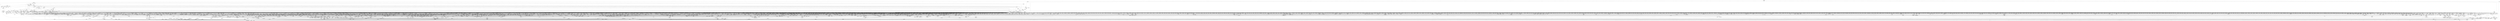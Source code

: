digraph kerncollapsed {
    "Indirect call146" [color="black"];
    "enqueue_task" [color="black"];
    "leave_rcu" [color="black"];
    "__raw_spin_unlock_irq_3" [color="black"];
    "Indirect call7" [color="black"];
    "Indirect call119" [color="black"];
    "__raw_spin_lock_27" [color="black"];
    "queued_read_lock.constprop.0" [color="black"];
    "__fprop_add_percpu_max" [color="black"];
    "Indirect call5" [color="black"];
    "__raw_spin_lock_irqsave_34" [color="black"];
    "__kern_my_cpu_offset_51" [color="black"];
    "__bitmap_clear" [color="black"];
    "skb_checksum" [color="black"];
    "folio_pfn" [color="black"];
    "find_next_bit.constprop.0_7" [color="black"];
    "rcu_gp_is_expedited" [color="black"];
    "do_raw_spin_lock_116" [color="black"];
    "mas_store_b_node" [color="black"];
    "handle_dots" [color="black"];
    "Indirect call131" [color="black"];
    "__count_vm_events_1" [color="black"];
    "pcpu_block_refresh_hint" [color="black"];
    "mod_zone_state" [color="black"];
    "compaction_zonelist_suitable" [color="black"];
    "__cmpxchg_case_acq_32.constprop.0_19" [color="black"];
    "__mod_timer" [color="black"];
    "cpuhp_invoke_callback" [color="black"];
    "will_become_orphaned_pgrp" [color="black"];
    "get_cpu_fpsimd_context" [color="black"];
    "__irq_get_desc_lock" [color="black"];
    "srcu_gp_start" [color="black"];
    "__ksize" [color="black"];
    "init_completion" [color="black"];
    "mas_start" [color="black"];
    "virt_to_slab" [color="black"];
    "arch_local_irq_restore_2" [color="black"];
    "xa_load" [color="black"];
    "cpudl_heapify" [color="black"];
    "d_find_alias" [color="black"];
    "count_vm_event_1" [color="black"];
    "percpu_ref_noop_confirm_switch" [color="black"];
    "pm_runtime_get_noresume" [color="black"];
    "__io_put_kbuf" [color="black"];
    "__traverse_mounts" [color="black"];
    "__cmpxchg_case_acq_32.constprop.0_14" [color="black"];
    "__raw_spin_lock_irqsave_29" [color="black"];
    "__reset_isolation_pfn" [color="black"];
    "debug_locks_off" [color="black"];
    "Indirect call190" [color="black"];
    "Indirect call215" [color="black"];
    "__cmpxchg_case_mb_32_10" [color="black"];
    "sve_save_state" [color="black"];
    "make_vfsgid" [color="black"];
    "can_migrate_task" [color="black"];
    "__fswab32_10" [color="black"];
    "bump_cpu_timer" [color="black"];
    "__raw_spin_lock_irq_32" [color="black"];
    "Indirect call95" [color="black"];
    "set_pud" [color="black"];
    "collect_posix_cputimers" [color="black"];
    "local_bh_disable" [color="black"];
    "__raw_write_lock.constprop.0_1" [color="black"];
    "__raw_spin_unlock_irq.constprop.0_1" [color="black"];
    "do_raw_spin_lock_32" [color="black"];
    "find_first_bit_1" [color="black"];
    "__percpu_add_case_64.constprop.0_1" [color="black"];
    "step_into" [color="black"];
    "do_raw_spin_lock_3" [color="black"];
    "tty_termios_input_baud_rate" [color="black"];
    "mas_parent_type" [color="black"];
    "__cmpxchg_case_acq_64_1" [color="black"];
    "no_blink" [color="black"];
    "list_lru_add" [color="black"];
    "dev_to_swnode" [color="black"];
    "__raw_spin_unlock_irqrestore_21" [color="black"];
    "efi_reboot" [color="black"];
    "cd_forget" [color="black"];
    "do_raw_spin_lock_66" [color="black"];
    "percpu_ref_get_many.constprop.0" [color="black"];
    "Indirect call177" [color="black"];
    "__clear_close_on_exec.isra.0" [color="black"];
    "fatal_signal_pending" [color="black"];
    "Indirect call109" [color="black"];
    "gfp_pfmemalloc_allowed" [color="black"];
    "test_tsk_need_resched" [color="black"];
    "__kern_my_cpu_offset_17" [color="black"];
    "get_state_synchronize_rcu_full" [color="black"];
    "exit_oom_victim" [color="black"];
    "update_newidle_cost" [color="black"];
    "timekeeping_get_ns" [color="black"];
    "Indirect call88" [color="black"];
    "xas_find_conflict" [color="black"];
    "__percpu_add_case_64_6" [color="black"];
    "xas_update.isra.0" [color="black"];
    "find_next_zero_bit_2" [color="black"];
    "__raw_spin_lock_16" [color="black"];
    "sock_flag_1" [color="black"];
    "Indirect call22" [color="black"];
    "disable_irq_nosync" [color="black"];
    "bit_waitqueue" [color="black"];
    "set_page_dirty" [color="black"];
    "___d_drop" [color="black"];
    "Indirect call19" [color="black"];
    "Indirect call168" [color="black"];
    "xa_find" [color="black"];
    "_task_util_est" [color="black"];
    "is_cpu_allowed" [color="black"];
    "set_cpu_online" [color="black"];
    "count_vm_events_1" [color="black"];
    "find_next_bit_6" [color="black"];
    "Indirect call115" [color="black"];
    "io_cancel_task_cb" [color="black"];
    "put_link" [color="black"];
    "Indirect call155" [color="black"];
    "Indirect call188" [color="black"];
    "crng_make_state" [color="black"];
    "__percpu_add_case_32_2" [color="black"];
    "task_pid_vnr" [color="black"];
    "mnt_dec_writers" [color="black"];
    "first_zones_zonelist_1" [color="black"];
    "list_del_init_5" [color="black"];
    "dl_task_is_earliest_deadline" [color="black"];
    "__percpu_add_case_64_4" [color="black"];
    "gup_folio_next" [color="black"];
    "override_creds" [color="black"];
    "kernfs_leftmost_descendant" [color="black"];
    "page_try_share_anon_rmap" [color="black"];
    "__cmpxchg_case_acq_32.constprop.0_8" [color="black"];
    "mte_dead_leaves.constprop.0" [color="black"];
    "__isolate_free_page" [color="black"];
    "find_next_bit.constprop.0_1" [color="black"];
    "__raw_spin_lock_irqsave_44" [color="black"];
    "__kern_my_cpu_offset_79" [color="black"];
    "peernet2id" [color="black"];
    "tk_clock_read" [color="black"];
    "mas_state_walk" [color="black"];
    "sme_save_state" [color="black"];
    "do_raw_spin_lock_60" [color="black"];
    "__raw_spin_unlock_irq_28" [color="black"];
    "io_acct_cancel_pending_work" [color="black"];
    "find_lock_task_mm" [color="black"];
    "shrink_lock_dentry" [color="black"];
    "__wake_up_klogd.part.0" [color="black"];
    "__raw_spin_unlock_irqrestore_24" [color="black"];
    "cleanup_timerqueue" [color="black"];
    "ksize" [color="black"];
    "__zone_watermark_ok" [color="black"];
    "find_next_bit_13" [color="black"];
    "radix_tree_load_root" [color="black"];
    "graft_tree" [color="black"];
    "current_is_kswapd" [color="black"];
    "__xas_next" [color="black"];
    "__nr_to_section" [color="black"];
    "set_load_weight" [color="black"];
    "lockref_get_not_zero" [color="black"];
    "__raw_spin_lock_irqsave_15" [color="black"];
    "recalc_sigpending_tsk" [color="black"];
    "compound_order" [color="black"];
    "folio_anon_vma" [color="black"];
    "__raw_spin_lock_15" [color="black"];
    "__kern_my_cpu_offset_70" [color="black"];
    "release_thread" [color="black"];
    "__kern_my_cpu_offset_22" [color="black"];
    "sk_mem_reclaim" [color="black"];
    "Indirect call13" [color="black"];
    "folio_nr_pages" [color="black"];
    "copy_highpage" [color="black"];
    "__raw_spin_lock_irq_12" [color="black"];
    "do_raw_spin_lock_69" [color="black"];
    "pi_state_update_owner" [color="black"];
    "__cmpxchg_case_acq_32.constprop.0_6" [color="black"];
    "compact_lock_irqsave" [color="black"];
    "mas_leaf_max_gap" [color="black"];
    "__cmpwait_case_32_2" [color="black"];
    "pte_offset_kernel.isra.0" [color="black"];
    "can_set_direct_map" [color="black"];
    "__irq_work_queue_local" [color="black"];
    "folio_isolate_lru" [color="black"];
    "skb_zcopy_clear" [color="black"];
    "io_wq_exit_start" [color="black"];
    "__d_lookup_rcu_op_compare" [color="black"];
    "page_ref_inc_2" [color="black"];
    "fsnotify_update_flags" [color="black"];
    "xattr_resolve_name" [color="black"];
    "do_raw_spin_lock_7" [color="black"];
    "inode_to_bdi" [color="black"];
    "vma_interval_tree_remove" [color="black"];
    "do_raw_spin_lock_36" [color="black"];
    "Indirect call117" [color="black"];
    "__skb_set_length_1" [color="black"];
    "update_min_vruntime" [color="black"];
    "invalid_folio_referenced_vma" [color="black"];
    "spin_lock_irqsave_check_contention" [color="black"];
    "link_path_walk" [color="black"];
    "__xchg_case_mb_32.constprop.0" [color="black"];
    "clear_ti_thread_flag_4" [color="black"];
    "capable_wrt_inode_uidgid" [color="black"];
    "Indirect call83" [color="black"];
    "vm_commit_limit" [color="black"];
    "Indirect call184" [color="black"];
    "vma_needs_dirty_tracking" [color="black"];
    "prepend_path" [color="black"];
    "fpsimd_flush_task_state" [color="black"];
    "_compound_head_5" [color="black"];
    "__do_once_start" [color="black"];
    "should_zap_page" [color="black"];
    "__prepare_to_swait" [color="black"];
    "Indirect call52" [color="black"];
    "__kern_my_cpu_offset_83" [color="black"];
    "signal_pending_state_2" [color="black"];
    "Indirect call164" [color="black"];
    "__raw_spin_lock_irqsave_51" [color="black"];
    "Indirect call71" [color="black"];
    "folio_lruvec_relock_irq.constprop.0" [color="black"];
    "do_raw_spin_lock_61" [color="black"];
    "space_used" [color="black"];
    "post_init_entity_util_avg" [color="black"];
    "_find_next_zero_bit" [color="black"];
    "Indirect call93" [color="black"];
    "__count_vm_events" [color="black"];
    "Indirect call62" [color="black"];
    "skb_cloned" [color="black"];
    "__io_acct_run_queue" [color="black"];
    "__raw_spin_lock_irq_35" [color="black"];
    "__raw_spin_unlock_irqrestore_37" [color="black"];
    "mas_safe_min" [color="black"];
    "__raw_spin_lock.constprop.0_1" [color="black"];
    "xas_next_entry.constprop.0" [color="black"];
    "_copy_from_iter" [color="black"];
    "__delay" [color="black"];
    "vma_fs_can_writeback" [color="black"];
    "__percpu_add_case_64_1" [color="black"];
    "exit_task_stack_account" [color="black"];
    "Indirect call31" [color="black"];
    "audit_rate_check.part.0" [color="black"];
    "set_kpti_asid_bits" [color="black"];
    "__raw_write_lock_irq_1" [color="black"];
    "activate_task" [color="black"];
    "do_raw_spin_lock_85" [color="black"];
    "__raw_spin_lock_irq" [color="black"];
    "__percpu_add_case_32_7" [color="black"];
    "Indirect call207" [color="black"];
    "resched_curr" [color="black"];
    "__kern_my_cpu_offset_6" [color="black"];
    "Indirect call158" [color="black"];
    "capacity_of" [color="black"];
    "__raw_spin_lock_31" [color="black"];
    "do_raw_spin_lock_57" [color="black"];
    "memchr" [color="black"];
    "__wake_up_sync_key" [color="black"];
    "propagate_mount_unlock" [color="black"];
    "put_dec_full8" [color="black"];
    "__kern_my_cpu_offset_91" [color="black"];
    "__raw_spin_lock_28" [color="black"];
    "group_close_release" [color="black"];
    "__kern_my_cpu_offset_133" [color="black"];
    "pmd_install" [color="black"];
    "_find_next_or_bit" [color="black"];
    "__raw_spin_unlock_irq_35" [color="black"];
    "cpumask_and.isra.0_3" [color="black"];
    "Indirect call139" [color="black"];
    "Indirect call38" [color="black"];
    "tag_clear_highpage" [color="black"];
    "osq_wait_next" [color="black"];
    "kobj_ns_ops" [color="black"];
    "folio_not_mapped" [color="black"];
    "__raw_spin_lock_irqsave.constprop.0_7" [color="black"];
    "Indirect call206" [color="black"];
    "arch_smp_send_reschedule" [color="black"];
    "__wake_up_bit" [color="black"];
    "jiffies_to_usecs" [color="black"];
    "copy_from_kernel_nofault_allowed" [color="black"];
    "cpu_active" [color="black"];
    "do_raw_spin_lock_14" [color="black"];
    "mte_update_gcr_excl.isra.0" [color="black"];
    "__preempt_count_sub" [color="black"];
    "Indirect call58" [color="black"];
    "skb_tailroom_2" [color="black"];
    "clear_ti_thread_flag_3" [color="black"];
    "pm_runtime_autosuspend_expiration" [color="black"];
    "local_cpu_stop" [color="black"];
    "__raw_spin_unlock_irqrestore_10" [color="black"];
    "security_audit_rule_free" [color="black"];
    "double_rq_lock" [color="black"];
    "Indirect call220" [color="black"];
    "__raw_spin_unlock_irqrestore_5" [color="black"];
    "__cmpxchg_case_acq_32_1" [color="black"];
    "attach_recursive_mnt" [color="black"];
    "find_buddy_page_pfn" [color="black"];
    "__raw_spin_lock_24" [color="black"];
    "Indirect call132" [color="black"];
    "current_wq_worker" [color="black"];
    "__raw_spin_lock_14" [color="black"];
    "page_ref_add_1" [color="black"];
    "raw_spin_rq_lock_nested" [color="black"];
    "__raw_spin_lock_irq_34" [color="black"];
    "__integrity_iint_find" [color="black"];
    "__kern_my_cpu_offset_56" [color="black"];
    "clear_ti_thread_flag_8" [color="black"];
    "u64_stats_inc" [color="black"];
    "sched_clock" [color="black"];
    "mab_mas_cp" [color="black"];
    "rwsem_set_reader_owned" [color="black"];
    "__printk_cpu_sync_put" [color="black"];
    "__raw_write_unlock_irq_4" [color="black"];
    "folio_size_2" [color="black"];
    "sched_asym_prefer" [color="black"];
    "__mutex_remove_waiter" [color="black"];
    "workingset_test_recent" [color="black"];
    "__count_vm_events_3" [color="black"];
    "rcu_segcblist_first_pend_cb" [color="black"];
    "wake_up_var" [color="black"];
    "arch_local_irq_save_1" [color="black"];
    "io_wq_work_match_item" [color="black"];
    "__raw_spin_unlock_irq_4" [color="black"];
    "mte_dead_walk" [color="black"];
    "__raw_spin_lock_irqsave.constprop.0_9" [color="black"];
    "arch_local_irq_save_4" [color="black"];
    "xa_err" [color="black"];
    "console_verbose" [color="black"];
    "parent_len" [color="black"];
    "security_d_instantiate" [color="black"];
    "replace_mark_chunk" [color="black"];
    "task_active_pid_ns" [color="black"];
    "put_dec" [color="black"];
    "dget" [color="black"];
    "rb_first" [color="black"];
    "wp_page_reuse" [color="black"];
    "d_lru_del" [color="black"];
    "io_req_complete_defer" [color="black"];
    "tick_get_broadcast_mask" [color="black"];
    "tsk_fork_get_node" [color="black"];
    "prb_read_valid" [color="black"];
    "__raw_spin_lock_6" [color="black"];
    "_compound_head_3" [color="black"];
    "req_set_fail_3" [color="black"];
    "__sync_icache_dcache" [color="black"];
    "inode_io_list_del" [color="black"];
    "percpu_ref_put_many.constprop.0_1" [color="black"];
    "Indirect call45" [color="black"];
    "pud_clear_huge" [color="black"];
    "__raw_spin_lock_irq_1" [color="black"];
    "find_next_and_bit" [color="black"];
    "__kern_my_cpu_offset_38" [color="black"];
    "__percpu_add_case_32_8" [color="black"];
    "lockref_get" [color="black"];
    "__accumulate_pelt_segments" [color="black"];
    "mutex_can_spin_on_owner" [color="black"];
    "Indirect call141" [color="black"];
    "Indirect call165" [color="black"];
    "list_lru_del" [color="black"];
    "do_raw_spin_lock.constprop.0_6" [color="black"];
    "futex_top_waiter" [color="black"];
    "io_poll_find.constprop.0" [color="black"];
    "bsearch" [color="black"];
    "folio_try_get_rcu" [color="black"];
    "Indirect call59" [color="black"];
    "__pfn_to_section" [color="black"];
    "io_acct_run_queue" [color="black"];
    "check_vma_flags" [color="black"];
    "Indirect call65" [color="black"];
    "Indirect call147" [color="black"];
    "pde_subdir_find" [color="black"];
    "find_next_bit_18" [color="black"];
    "task_clear_jobctl_trapping" [color="black"];
    "select_collect" [color="black"];
    "check_mnt.isra.0" [color="black"];
    "arch_local_irq_save_8" [color="black"];
    "__raw_spin_unlock_irq_7" [color="black"];
    "Indirect call40" [color="black"];
    "mask_irq" [color="black"];
    "sock_inuse_add" [color="black"];
    "find_next_bit_8" [color="black"];
    "do_raw_spin_lock_18" [color="black"];
    "fsnotify_first_mark" [color="black"];
    "__kern_my_cpu_offset_50" [color="black"];
    "kthread_should_stop" [color="black"];
    "fsnotify_compare_groups" [color="black"];
    "find_last_bit" [color="black"];
    "IS_ERR_OR_NULL_3" [color="black"];
    "security_sk_free" [color="black"];
    "timer_delete_hook" [color="black"];
    "update_misfit_status" [color="black"];
    "find_next_bit.constprop.0_14" [color="black"];
    "__set_open_fd" [color="black"];
    "memmove" [color="black"];
    "__bitmap_set" [color="black"];
    "mmgrab_2" [color="black"];
    "zone_reclaimable_pages" [color="black"];
    "anon_vma_interval_tree_insert" [color="black"];
    "tty_name" [color="black"];
    "__cmpxchg_case_mb_32_6" [color="black"];
    "dec_rlimit_ucounts" [color="black"];
    "mas_next_sibling" [color="black"];
    "Indirect call108" [color="black"];
    "wants_signal" [color="black"];
    "__to_kthread" [color="black"];
    "Indirect call196" [color="black"];
    "aio_nr_sub" [color="black"];
    "rt_mutex_init_proxy_locked" [color="black"];
    "arch_local_irq_save" [color="black"];
    "__raw_read_unlock.constprop.0_6" [color="black"];
    "mte_copy_page_tags" [color="black"];
    "__kern_my_cpu_offset_71" [color="black"];
    "ptep_clear_flush" [color="black"];
    "folio_invalidate" [color="black"];
    "ma_slots" [color="black"];
    "__radix_tree_lookup" [color="black"];
    "folio_mapped_1" [color="black"];
    "attach_pid" [color="black"];
    "ktime_get" [color="black"];
    "kobj_child_ns_ops" [color="black"];
    "redirty_tail_locked" [color="black"];
    "__d_lookup_unhash_wake" [color="black"];
    "Indirect call186" [color="black"];
    "__kern_my_cpu_offset_35" [color="black"];
    "mnt_set_mountpoint" [color="black"];
    "__raw_spin_unlock_irq" [color="black"];
    "mt_find" [color="black"];
    "enqueue_pushable_dl_task" [color="black"];
    "make_vfsuid" [color="black"];
    "mmgrab_1" [color="black"];
    "rcu_poll_gp_seq_start_unlocked" [color="black"];
    "Indirect call193" [color="black"];
    "_double_lock_balance" [color="black"];
    "vma_interval_tree_insert_after" [color="black"];
    "tag_get" [color="black"];
    "ktime_get_with_offset" [color="black"];
    "pcpu_chunk_slot" [color="black"];
    "get_mountpoint" [color="black"];
    "__audit_reusename" [color="black"];
    "mod_node_state" [color="black"];
    "mapping_shrinkable_1" [color="black"];
    "Indirect call14" [color="black"];
    "__mutex_init" [color="black"];
    "wakeup_kcompactd" [color="black"];
    "__raw_spin_lock_5" [color="black"];
    "Indirect call96" [color="black"];
    "__raw_spin_lock_21" [color="black"];
    "__cmpxchg_case_acq_64" [color="black"];
    "security_task_getsecid_obj" [color="black"];
    "__cmpxchg_case_acq_32.constprop.0_17" [color="black"];
    "arch_local_irq_disable_2" [color="black"];
    "pmd_set_huge" [color="black"];
    "move_queued_task.constprop.0" [color="black"];
    "update_sd_lb_stats" [color="black"];
    "pcpu_alloc_area" [color="black"];
    "Indirect call24" [color="black"];
    "cpumask_intersects.constprop.0_1" [color="black"];
    "io_prep_async_link" [color="black"];
    "__count_vm_events_2" [color="black"];
    "__do_set_cpus_allowed" [color="black"];
    "next_zone" [color="black"];
    "Indirect call228" [color="black"];
    "folio_activate_fn" [color="black"];
    "fpsimd_preserve_current_state" [color="black"];
    "Indirect call191" [color="black"];
    "is_bad_inode" [color="black"];
    "try_grab_page" [color="black"];
    "wake_up_klogd" [color="black"];
    "cpumask_weight.constprop.0_5" [color="black"];
    "Indirect call97" [color="black"];
    "prb_final_commit" [color="black"];
    "change_page_range" [color="black"];
    "qdisc_run_begin" [color="black"];
    "cpu_mitigations_off" [color="black"];
    "Indirect call178" [color="black"];
    "pmd_offset.isra.0_1" [color="black"];
    "page_vma_mapped_walk_done_1" [color="black"];
    "xas_set_mark" [color="black"];
    "mtree_load" [color="black"];
    "mas_split_final_node.isra.0" [color="black"];
    "smp_call_function_single" [color="black"];
    "u64_stats_add_1" [color="black"];
    "__kern_my_cpu_offset_44" [color="black"];
    "rcu_cblist_init" [color="black"];
    "__dev_pm_qos_resume_latency" [color="black"];
    "futex_hash" [color="black"];
    "reusable_anon_vma" [color="black"];
    "console_trylock" [color="black"];
    "__wake_up_common" [color="black"];
    "find_task_by_pid_ns" [color="black"];
    "Indirect call137" [color="black"];
    "dl_set_overload.part.0" [color="black"];
    "rcu_segcblist_ready_cbs" [color="black"];
    "__audit_uring_entry" [color="black"];
    "__raw_spin_lock_irq_20" [color="black"];
    "set_task_reclaim_state" [color="black"];
    "__fsnotify_update_child_dentry_flags" [color="black"];
    "xas_load" [color="black"];
    "folio_total_mapcount" [color="black"];
    "Indirect call111" [color="black"];
    "add_wait_queue" [color="black"];
    "__kern_my_cpu_offset_134" [color="black"];
    "finish_automount" [color="black"];
    "test_ti_thread_flag_19" [color="black"];
    "isolation_suitable.isra.0" [color="black"];
    "__raw_spin_lock_20" [color="black"];
    "mas_next_slot" [color="black"];
    "clear_inode" [color="black"];
    "set_next_task" [color="black"];
    "device_links_read_lock" [color="black"];
    "inode_io_list_move_locked" [color="black"];
    "do_raw_spin_lock_86" [color="black"];
    "____core____" [color="kernel"];
    "inode_lru_list_del" [color="black"];
    "get_vfs_caps_from_disk" [color="black"];
    "decay_load" [color="black"];
    "__fget_light" [color="black"];
    "notifier_call_chain" [color="black"];
    "__raw_spin_unlock_irqrestore_14" [color="black"];
    "put_tree_ref" [color="black"];
    "pcpu_chunk_relocate" [color="black"];
    "Indirect call171" [color="black"];
    "io_get_cqe_overflow" [color="black"];
    "__raw_spin_unlock_irqrestore_17" [color="black"];
    "get_new_cred" [color="black"];
    "sync_icache_aliases" [color="black"];
    "lock_mnt_tree" [color="black"];
    "rcu_inkernel_boot_has_ended" [color="black"];
    "sb_clear_inode_writeback" [color="black"];
    "d_ancestor" [color="black"];
    "find_next_bit_29" [color="black"];
    "__raw_spin_unlock_irqrestore_18" [color="black"];
    "get_ucounts_or_wrap" [color="black"];
    "__cmpxchg_case_8" [color="black"];
    "check_cb_ovld_locked" [color="black"];
    "__raw_spin_unlock_irqrestore_9" [color="black"];
    "dput_to_list" [color="black"];
    "security_inode_init_security_anon" [color="black"];
    "__update_min_deadline" [color="black"];
    "__kern_my_cpu_offset_37" [color="black"];
    "__raw_spin_lock_irq_3" [color="black"];
    "io_prep_async_work" [color="black"];
    "rcu_segcblist_init" [color="black"];
    "__flush_tlb_kernel_pgtable" [color="black"];
    "Indirect call36" [color="black"];
    "req_set_fail_4" [color="black"];
    "__raw_spin_lock_irqsave_32" [color="black"];
    "kmem_valid_obj" [color="black"];
    "Indirect call172" [color="black"];
    "cpus_share_cache" [color="black"];
    "_atomic_dec_and_lock" [color="black"];
    "flush_tlb_mm" [color="black"];
    "Indirect call153" [color="black"];
    "netlink_has_listeners" [color="black"];
    "__raw_spin_lock_3" [color="black"];
    "membarrier_update_current_mm" [color="black"];
    "skb_orphan_1" [color="black"];
    "dequeue_load_avg" [color="black"];
    "__finalize_skb_around" [color="black"];
    "mas_walk" [color="black"];
    "list_del_init_7" [color="black"];
    "freezing_slow_path" [color="black"];
    "__irq_disable" [color="black"];
    "vma_iter_config" [color="black"];
    "folio_trylock_4" [color="black"];
    "__d_lookup" [color="black"];
    "get_page" [color="black"];
    "pde_subdir_first" [color="black"];
    "this_cpu_has_cap.part.0" [color="black"];
    "arm64_kernel_unmapped_at_el0_4" [color="black"];
    "Indirect call100" [color="black"];
    "get_file_2" [color="black"];
    "__io_prep_linked_timeout" [color="black"];
    "Indirect call118" [color="black"];
    "__pick_first_entity" [color="black"];
    "system_supports_mte" [color="black"];
    "cpumask_first_and" [color="black"];
    "online_section_nr" [color="black"];
    "call_on_irq_stack" [color="black"];
    "__udelay" [color="black"];
    "find_next_bit_7" [color="black"];
    "tlb_gather_mmu" [color="black"];
    "xas_init_marks" [color="black"];
    "pcpu_next_md_free_region" [color="black"];
    "xas_pause" [color="black"];
    "workingset_eviction" [color="black"];
    "do_raw_spin_lock_29" [color="black"];
    "__raw_spin_lock_irqsave_5" [color="black"];
    "Indirect call122" [color="black"];
    "eventfd_signal_mask" [color="black"];
    "__percpu_add_case_32_13" [color="black"];
    "mas_set_parent.constprop.0" [color="black"];
    "__raw_spin_lock_irq_23" [color="black"];
    "list_del_4" [color="black"];
    "rcu_poll_gp_seq_start" [color="black"];
    "cpu_do_switch_mm" [color="black"];
    "Indirect call187" [color="black"];
    "tag_clear" [color="black"];
    "security_audit_rule_match" [color="black"];
    "Indirect call49" [color="black"];
    "signal_pending" [color="black"];
    "pfn_swap_entry_to_page" [color="black"];
    "io_poll_mark_cancelled" [color="black"];
    "__wake_up_locked_key" [color="black"];
    "pagetable_pte_dtor" [color="black"];
    "hlist_del_init_4" [color="black"];
    "put_ldops.constprop.0" [color="black"];
    "__sk_mem_reclaim" [color="black"];
    "remove_wait_queue" [color="black"];
    "__reuseport_detach_sock.isra.0" [color="black"];
    "cpumask_empty_3" [color="black"];
    "test_ti_thread_flag_11" [color="black"];
    "__kmem_obj_info" [color="black"];
    "__cmpxchg_case_acq_32.constprop.0_7" [color="black"];
    "__raw_spin_lock_52" [color="black"];
    "do_raw_spin_lock_16" [color="black"];
    "sched_clock_cpu" [color="black"];
    "find_first_bit_6" [color="black"];
    "copy_fd_bitmaps" [color="black"];
    "__reuseport_detach_closed_sock" [color="black"];
    "fetch_robust_entry" [color="black"];
    "Indirect call75" [color="black"];
    "do_kernel_restart" [color="black"];
    "do_raw_spin_lock.constprop.0_3" [color="black"];
    "pm_ops_is_empty" [color="black"];
    "find_next_bit_11" [color="black"];
    "idr_find" [color="black"];
    "finish_wait" [color="black"];
    "tls_preserve_current_state" [color="black"];
    "Indirect call98" [color="black"];
    "__mnt_want_write" [color="black"];
    "files_lookup_fd_raw" [color="black"];
    "d_lookup_done" [color="black"];
    "compaction_defer_reset" [color="black"];
    "Indirect call222" [color="black"];
    "deny_write_access.isra.0" [color="black"];
    "read_seqbegin.constprop.0" [color="black"];
    "__set_task_comm" [color="black"];
    "pid_nr_ns" [color="black"];
    "node_dirty_ok" [color="black"];
    "__raw_spin_lock_irqsave" [color="black"];
    "kmap_local_page" [color="black"];
    "qdisc_qstats_cpu_qlen_inc" [color="black"];
    "remove_nodes.constprop.0" [color="black"];
    "mutex_is_locked" [color="black"];
    "unlock_mount_hash" [color="black"];
    "arch_irq_work_raise" [color="black"];
    "__pm_relax" [color="black"];
    "gup_signal_pending" [color="black"];
    "Indirect call11" [color="black"];
    "__raw_spin_unlock_irq_36" [color="black"];
    "this_cpu_has_cap" [color="black"];
    "__next_zones_zonelist" [color="black"];
    "try_to_unlazy" [color="black"];
    "rcu_poll_gp_seq_end_unlocked" [color="black"];
    "Indirect call173" [color="black"];
    "proto_memory_pcpu_drain" [color="black"];
    "ma_dead_node" [color="black"];
    "strcpy" [color="black"];
    "Indirect call20" [color="black"];
    "io_fill_cqe_aux" [color="black"];
    "io_timeout_extract" [color="black"];
    "new_context" [color="black"];
    "__rt_mutex_slowtrylock" [color="black"];
    "sock_flag_3" [color="black"];
    "iov_iter_revert" [color="black"];
    "wq_worker_running" [color="black"];
    "io_poll_add_hash" [color="black"];
    "atime_needs_update" [color="black"];
    "_compound_head_1" [color="black"];
    "pcpu_size_to_slot" [color="black"];
    "__kern_my_cpu_offset_25" [color="black"];
    "radix_tree_lookup" [color="black"];
    "__cmpxchg_case_mb_32_8" [color="black"];
    "__d_lookup_unhash" [color="black"];
    "page_ref_dec_and_test_2" [color="black"];
    "need_mlock_drain" [color="black"];
    "tlb_flush_mmu_tlbonly_1" [color="black"];
    "do_raw_spin_lock_17" [color="black"];
    "page_vma_mapped_walk_done" [color="black"];
    "mas_prev_sibling" [color="black"];
    "move_freelist_tail" [color="black"];
    "io_wq_work_match_all" [color="black"];
    "rb_insert_color" [color="black"];
    "do_raw_spin_lock_8" [color="black"];
    "Indirect call150" [color="black"];
    "rcu_segcblist_inc_len" [color="black"];
    "enqueue_timer" [color="black"];
    "migrate_disable" [color="black"];
    "prep_new_page" [color="black"];
    "console_is_usable" [color="black"];
    "prepare_to_wait" [color="black"];
    "dev_pm_disable_wake_irq_check" [color="black"];
    "rcu_stall_is_suppressed" [color="black"];
    "lock_hrtimer_base" [color="black"];
    "__set_close_on_exec.isra.0" [color="black"];
    "__kern_my_cpu_offset_21" [color="black"];
    "timespec64_equal" [color="black"];
    "arch_timer_evtstrm_available" [color="black"];
    "do_raw_spin_lock_23" [color="black"];
    "clear_nonspinnable" [color="black"];
    "__cmpxchg_case_mb_64" [color="black"];
    "__raw_spin_lock_42" [color="black"];
    "_compound_head_4" [color="black"];
    "__get_task_comm" [color="black"];
    "mod_zone_page_state" [color="black"];
    "Indirect call94" [color="black"];
    "mab_shift_right" [color="black"];
    "timer_base.isra.0" [color="black"];
    "__percpu_counter_sum" [color="black"];
    "do_raw_spin_lock_43" [color="black"];
    "rcu_gp_is_normal" [color="black"];
    "Indirect call123" [color="black"];
    "__cmpxchg_case_acq_32.constprop.0_10" [color="black"];
    "do_raw_spin_lock_80" [color="black"];
    "__raw_spin_unlock_irq_6" [color="black"];
    "____do_softirq" [color="black"];
    "kill_device" [color="black"];
    "posix_cpu_timers_exit_group" [color="black"];
    "arch_tlbbatch_should_defer.constprop.0" [color="black"];
    "Indirect call110" [color="black"];
    "task_sigpending_1" [color="black"];
    "raw_spin_rq_lock_1" [color="black"];
    "Indirect call35" [color="black"];
    "irqd_set.isra.0_1" [color="black"];
    "__kern_my_cpu_offset_54" [color="black"];
    "mab_calc_split" [color="black"];
    "do_softirq" [color="black"];
    "Indirect call179" [color="black"];
    "Indirect call16" [color="black"];
    "__raw_spin_trylock_3" [color="black"];
    "add_wait_queue_exclusive" [color="black"];
    "Indirect call167" [color="black"];
    "strscpy" [color="black"];
    "prepare_to_swait_event" [color="black"];
    "fpsimd_thread_switch" [color="black"];
    "__raw_spin_lock_irqsave_50" [color="black"];
    "mte_thread_switch" [color="black"];
    "Indirect call72" [color="black"];
    "mas_is_err" [color="black"];
    "Indirect call217" [color="black"];
    "__skb_checksum" [color="black"];
    "Indirect call225" [color="black"];
    "irq_set_thread_affinity" [color="black"];
    "groups_search" [color="black"];
    "__raw_read_unlock.constprop.0_2" [color="black"];
    "do_delayed_call" [color="black"];
    "folio_trylock_2" [color="black"];
    "copy_thread" [color="black"];
    "mmget" [color="black"];
    "vm_stat_account" [color="black"];
    "__raw_spin_lock_irqsave_25" [color="black"];
    "arm_smccc_1_1_get_conduit" [color="black"];
    "do_raw_spin_lock_87" [color="black"];
    "tty_audit_fork" [color="black"];
    "tlb_flush_1" [color="black"];
    "_compound_head_7" [color="black"];
    "__raw_spin_lock_46" [color="black"];
    "mas_pause" [color="black"];
    "do_raw_spin_lock.constprop.0_10" [color="black"];
    "__raw_spin_unlock_irq.constprop.0_2" [color="black"];
    "do_raw_spin_lock_48" [color="black"];
    "folio_nr_pages_1" [color="black"];
    "show_mem_node_skip" [color="black"];
    "__raw_spin_unlock_irq_5" [color="black"];
    "update_cfs_rq_load_avg.isra.0" [color="black"];
    "__raw_spin_lock_irqsave.constprop.0_2" [color="black"];
    "mas_update_gap" [color="black"];
    "page_ref_add" [color="black"];
    "add_device_randomness" [color="black"];
    "rseq_migrate" [color="black"];
    "__raw_spin_lock_irq_5" [color="black"];
    "no_page_table" [color="black"];
    "audit_comparator" [color="black"];
    "workingset_age_nonresident" [color="black"];
    "sock_rfree" [color="black"];
    "__cmpxchg_case_acq_32.constprop.0_12" [color="black"];
    "try_to_unlazy_next" [color="black"];
    "need_active_balance" [color="black"];
    "__audit_getname" [color="black"];
    "netlink_unlock_table" [color="black"];
    "__list_del_entry_1" [color="black"];
    "auditsc_get_stamp" [color="black"];
    "vma_interval_tree_iter_next" [color="black"];
    "smp_call_function_many_cond" [color="black"];
    "__raw_spin_unlock_irq_25" [color="black"];
    "__dl_add" [color="black"];
    "dequeue_task" [color="black"];
    "to_kthread" [color="black"];
    "__hrtimer_next_event_base.constprop.0" [color="black"];
    "sk_leave_memory_pressure" [color="black"];
    "access_ok_2" [color="black"];
    "cpumask_next_and" [color="black"];
    "__d_drop" [color="black"];
    "task_rq_lock" [color="black"];
    "srcu_read_unlock.constprop.0" [color="black"];
    "__raw_spin_unlock_irqrestore_38" [color="black"];
    "min_deadline_cb_propagate" [color="black"];
    "__raw_spin_lock_irqsave_4" [color="black"];
    "chacha_block_generic" [color="black"];
    "__mod_node_page_state" [color="black"];
    "__raw_spin_unlock_irqrestore_6" [color="black"];
    "srcu_funnel_exp_start" [color="black"];
    "Indirect call2" [color="black"];
    "__kern_my_cpu_offset_19" [color="black"];
    "detach_if_pending" [color="black"];
    "dev_nit_active" [color="black"];
    "do_raw_spin_lock_31" [color="black"];
    "Indirect call51" [color="black"];
    "__raw_spin_lock_irq_25" [color="black"];
    "futex_q_unlock" [color="black"];
    "do_raw_spin_lock_73" [color="black"];
    "rwsem_read_trylock" [color="black"];
    "__kern_my_cpu_offset_16" [color="black"];
    "flush_signal_handlers" [color="black"];
    "dl_rq_of_se" [color="black"];
    "xas_next_offset" [color="black"];
    "errseq_sample" [color="black"];
    "Indirect call102" [color="black"];
    "__raw_spin_unlock_irq_1" [color="black"];
    "timer_wait_running" [color="black"];
    "update_curr" [color="black"];
    "percpu_counter_add_batch" [color="black"];
    "d_set_mounted" [color="black"];
    "memzero_explicit" [color="black"];
    "system_supports_address_auth_1" [color="black"];
    "d_flags_for_inode" [color="black"];
    "__raw_spin_lock_34" [color="black"];
    "get_task_exe_file" [color="black"];
    "pcpu_unit_page_offset" [color="black"];
    "do_raw_spin_lock_27" [color="black"];
    "do_raw_spin_lock_13" [color="black"];
    "mas_next_setup.constprop.0" [color="black"];
    "__raw_spin_unlock_irq_17" [color="black"];
    "percpu_counter_dec" [color="black"];
    "__raw_spin_lock_62" [color="black"];
    "mnt_add_count" [color="black"];
    "percpu_ref_put_many" [color="black"];
    "__irq_can_set_affinity" [color="black"];
    "__raw_spin_unlock_irq_23" [color="black"];
    "__tlb_reset_range" [color="black"];
    "vmf_pte_changed" [color="black"];
    "Indirect call89" [color="black"];
    "__remove_inode_hash" [color="black"];
    "test_ti_thread_flag_7" [color="black"];
    "data_alloc" [color="black"];
    "Indirect call169" [color="black"];
    "__raw_spin_lock_32" [color="black"];
    "__raw_spin_lock_irq_43" [color="black"];
    "Indirect call28" [color="black"];
    "sibling_imbalance.isra.0" [color="black"];
    "__raw_spin_lock_irqsave_3" [color="black"];
    "slab_want_init_on_free" [color="black"];
    "blake2s.constprop.0" [color="black"];
    "find_next_bit.constprop.0_6" [color="black"];
    "init_multi_vma_prep" [color="black"];
    "rcu_seq_end_1" [color="black"];
    "hlist_del_init_2" [color="black"];
    "xas_set_offset" [color="black"];
    "check_preempt_curr_dl" [color="black"];
    "global_dirtyable_memory" [color="black"];
    "do_add_mount" [color="black"];
    "folio_trylock" [color="black"];
    "audit_string_contains_control" [color="black"];
    "try_to_take_rt_mutex" [color="black"];
    "Indirect call30" [color="black"];
    "queued_read_lock_slowpath" [color="black"];
    "fatal_signal_pending_3" [color="black"];
    "test_ti_thread_flag_1" [color="black"];
    "__raw_spin_unlock_irq_18" [color="black"];
    "set_pageblock_migratetype" [color="black"];
    "__lock_parent" [color="black"];
    "__raw_spin_trylock_4" [color="black"];
    "spin_lock_irqsave_ssp_contention" [color="black"];
    "__raw_spin_lock_irq_41" [color="black"];
    "cpu_clock_sample" [color="black"];
    "__raw_read_lock_irqsave.constprop.0_1" [color="black"];
    "__cmpxchg_case_mb_32_5" [color="black"];
    "atomic_notifier_call_chain" [color="black"];
    "radix_tree_tag_get" [color="black"];
    "Indirect call128" [color="black"];
    "find_next_bit_15" [color="black"];
    "invalid_migration_vma" [color="black"];
    "next_signal" [color="black"];
    "cpu_util_cfs_boost" [color="black"];
    "fsnotify_data_inode" [color="black"];
    "do_raw_spin_lock.constprop.0_14" [color="black"];
    "timer_delete" [color="black"];
    "skb_queue_tail" [color="black"];
    "__disable_irq_nosync" [color="black"];
    "__lookup_mnt" [color="black"];
    "inactive_is_low.constprop.0" [color="black"];
    "do_raw_spin_lock_12" [color="black"];
    "mte_update_sctlr_user" [color="black"];
    "inc_tlb_flush_pending" [color="black"];
    "plist_del" [color="black"];
    "__kern_my_cpu_offset_80" [color="black"];
    "__kern_my_cpu_offset_67" [color="black"];
    "get_group_info.isra.0" [color="black"];
    "find_next_bit.constprop.0_8" [color="black"];
    "io_is_timeout_noseq" [color="black"];
    "do_raw_spin_lock_118" [color="black"];
    "free_pcppages_bulk" [color="black"];
    "init_timer_key" [color="black"];
    "__percpu_add_case_64_7" [color="black"];
    "cpumask_next.constprop.0" [color="black"];
    "timerqueue_add" [color="black"];
    "__kern_my_cpu_offset_77" [color="black"];
    "__wb_writeout_add" [color="black"];
    "entity_eligible" [color="black"];
    "do_raw_spin_lock_63" [color="black"];
    "Indirect call124" [color="black"];
    "__dput_to_list" [color="black"];
    "rpm_check_suspend_allowed" [color="black"];
    "__flush_tlb_page_nosync" [color="black"];
    "Indirect call69" [color="black"];
    "ttwu_queue_wakelist" [color="black"];
    "timer_reduce" [color="black"];
    "drain_local_pages" [color="black"];
    "__wb_calc_thresh" [color="black"];
    "pcpu_chunk_refresh_hint" [color="black"];
    "__anon_vma_interval_tree_augment_rotate" [color="black"];
    "arch_get_random_seed_longs" [color="black"];
    "__iget" [color="black"];
    "hrtimer_start_range_ns" [color="black"];
    "io_put_kbuf" [color="black"];
    "__folio_cancel_dirty" [color="black"];
    "tick_get_broadcast_device" [color="black"];
    "pvm_determine_end_from_reverse" [color="black"];
    "filemap_release_folio" [color="black"];
    "rcu_dynticks_snap" [color="black"];
    "idle_cpu" [color="black"];
    "skb_header_pointer_2" [color="black"];
    "legitimize_links" [color="black"];
    "__raw_spin_unlock_irqrestore_29" [color="black"];
    "mte_clear_page_tags" [color="black"];
    "__cmpxchg_case_64" [color="black"];
    "Indirect call41" [color="black"];
    "Indirect call205" [color="black"];
    "plist_add" [color="black"];
    "tty_port_kopened" [color="black"];
    "mm_set_has_pinned_flag" [color="black"];
    "do_raw_spin_lock_24" [color="black"];
    "Indirect call133" [color="black"];
    "__wake_q_add" [color="black"];
    "__raw_spin_lock_irqsave.constprop.0_1" [color="black"];
    "__balance_callbacks" [color="black"];
    "kill_super_notify" [color="black"];
    "__dev_put.part.0" [color="black"];
    "__set_fixmap" [color="black"];
    "init_entity_runnable_average" [color="black"];
    "fsnotify_group_assert_locked" [color="black"];
    "io_put_kbuf_comp.isra.0" [color="black"];
    "lowest_in_progress" [color="black"];
    "extfrag_for_order" [color="black"];
    "Indirect call63" [color="black"];
    "cpu_timer_task_rcu" [color="black"];
    "security_inode_getsecid" [color="black"];
    "pick_next_pushable_dl_task" [color="black"];
    "copy_to_user_page" [color="black"];
    "task_get_vl" [color="black"];
    "folio_mapping" [color="black"];
    "find_next_bit_10" [color="black"];
    "Indirect call68" [color="black"];
    "strncpy_from_user" [color="black"];
    "__cmpxchg_case_mb_32_13" [color="black"];
    "__efistub_caches_clean_inval_pou" [color="black"];
    "Indirect call67" [color="black"];
    "Indirect call130" [color="black"];
    "flush_dcache_page" [color="black"];
    "test_ti_thread_flag_4" [color="black"];
    "fsnotify_detach_connector_from_object" [color="black"];
    "__down_trylock_console_sem.constprop.0" [color="black"];
    "xas_reload" [color="black"];
    "__bitmap_subset" [color="black"];
    "arch_local_irq_save_5" [color="black"];
    "__init_swait_queue_head" [color="black"];
    "folio_trylock_1" [color="black"];
    "__raw_spin_lock_irqsave_11" [color="black"];
    "__raw_read_unlock.constprop.0" [color="black"];
    "_find_first_bit" [color="black"];
    "__free_one_page" [color="black"];
    "pcpu_init_md_blocks" [color="black"];
    "cfs_rq_of" [color="black"];
    "update_sctlr_el1" [color="black"];
    "__skb_set_length" [color="black"];
    "cpu_clock_sample_group" [color="black"];
    "arch_local_irq_save_3" [color="black"];
    "flush_tlb_kernel_range" [color="black"];
    "pagefault_disable" [color="black"];
    "mutex_trylock" [color="black"];
    "__raw_spin_lock_63" [color="black"];
    "Indirect call23" [color="black"];
    "__hlist_del" [color="black"];
    "rcu_cblist_dequeue" [color="black"];
    "do_raw_spin_lock_52" [color="black"];
    "__timer_delete_sync" [color="black"];
    "virt_to_head_page.isra.0" [color="black"];
    "__mutex_trylock" [color="black"];
    "__percpu_add_case_32" [color="black"];
    "osq_lock" [color="black"];
    "__raw_spin_lock_irq_11" [color="black"];
    "__raw_spin_unlock_irq_12" [color="black"];
    "Indirect call6" [color="black"];
    "mod_timer" [color="black"];
    "folio_mark_dirty" [color="black"];
    "min_deadline_cb_rotate" [color="black"];
    "io_cqring_wake" [color="black"];
    "_raw_spin_rq_lock_irqsave" [color="black"];
    "io_poll_remove_entries" [color="black"];
    "clear_page" [color="black"];
    "pagefault_enable_1" [color="black"];
    "mm_trace_rss_stat" [color="black"];
    "__lookup_slow" [color="black"];
    "rcu_segcblist_extract_done_cbs" [color="black"];
    "__update_load_avg_se" [color="black"];
    "__raw_spin_lock_18" [color="black"];
    "filename_lookup" [color="black"];
    "__xchg_case_64.constprop.0" [color="black"];
    "posix_cpu_timers_exit" [color="black"];
    "__rpm_get_callback" [color="black"];
    "do_raw_spin_lock_6" [color="black"];
    "do_raw_spin_lock_56" [color="black"];
    "system_supports_tlb_range" [color="black"];
    "__const_udelay" [color="black"];
    "Indirect call55" [color="black"];
    "Indirect call140" [color="black"];
    "__cmpxchg_case_acq_32.constprop.0_5" [color="black"];
    "do_raw_spin_lock_5" [color="black"];
    "Indirect call77" [color="black"];
    "Indirect call57" [color="black"];
    "__var_waitqueue" [color="black"];
    "do_raw_spin_lock_51" [color="black"];
    "__ptrace_link" [color="black"];
    "do_softirq_own_stack" [color="black"];
    "Indirect call99" [color="black"];
    "access_ok_39" [color="black"];
    "rb_erase" [color="black"];
    "free_unref_page_commit" [color="black"];
    "set_root_1" [color="black"];
    "generic_exec_single" [color="black"];
    "hrtimer_reprogram.constprop.0" [color="black"];
    "tcp_get_info_chrono_stats" [color="black"];
    "get_random_bytes" [color="black"];
    "get_next_ino" [color="black"];
    "__raw_spin_unlock_irq_38" [color="black"];
    "_compound_head_13" [color="black"];
    "__raw_spin_lock_43" [color="black"];
    "fast_dput" [color="black"];
    "inode_maybe_inc_iversion" [color="black"];
    "prepend_name" [color="black"];
    "local_bh_enable" [color="black"];
    "irq_work_claim" [color="black"];
    "netdev_start_xmit" [color="black"];
    "active_load_balance_cpu_stop" [color="black"];
    "cpu_online_3" [color="black"];
    "list_del_init" [color="black"];
    "check_stable_address_space" [color="black"];
    "_find_last_bit" [color="black"];
    "find_task_by_vpid" [color="black"];
    "find_next_bit_17" [color="black"];
    "set_area_direct_map" [color="black"];
    "zone_page_state_snapshot" [color="black"];
    "Indirect call116" [color="black"];
    "__raw_spin_lock_irq_7" [color="black"];
    "do_raw_spin_lock_38" [color="black"];
    "path_is_under" [color="black"];
    "__raw_spin_lock_irq_18" [color="black"];
    "rcu_accelerate_cbs" [color="black"];
    "Indirect call50" [color="black"];
    "__kern_my_cpu_offset_61" [color="black"];
    "__raw_spin_trylock_5" [color="black"];
    "mas_ascend" [color="black"];
    "__raw_spin_unlock_irq_19" [color="black"];
    "Indirect call197" [color="black"];
    "__d_lookup_rcu" [color="black"];
    "dec_mm_counter" [color="black"];
    "__raw_spin_lock_irqsave_22" [color="black"];
    "anon_vma_interval_tree_iter_next" [color="black"];
    "sock_rmem_free" [color="black"];
    "folio_trylock_flag" [color="black"];
    "Indirect call74" [color="black"];
    "defer_console_output" [color="black"];
    "__raw_read_lock.constprop.0_5" [color="black"];
    "desc_read_finalized_seq" [color="black"];
    "folio_mapped_2" [color="black"];
    "Indirect call181" [color="black"];
    "__raw_spin_lock_54" [color="black"];
    "page_ref_dec_and_test_1" [color="black"];
    "__mnt_want_write_file" [color="black"];
    "task_fits_cpu" [color="black"];
    "pcpu_free_area.isra.0" [color="black"];
    "PageMovable" [color="black"];
    "grow_tree_refs" [color="black"];
    "Indirect call18" [color="black"];
    "mas_next" [color="black"];
    "csum_block_add_ext" [color="black"];
    "propagation_next" [color="black"];
    "__update_load_avg_cfs_rq" [color="black"];
    "__raw_spin_lock_irq_21" [color="black"];
    "get_pfnblock_flags_mask" [color="black"];
    "security_sock_rcv_skb" [color="black"];
    "__xchg_case_mb_64.constprop.0_3" [color="black"];
    "__rb_erase_color" [color="black"];
    "process_shares_mm" [color="black"];
    "d_alloc" [color="black"];
    "list_move_tail" [color="black"];
    "__find_vmap_area.constprop.0" [color="black"];
    "__raise_softirq_irqoff" [color="black"];
    "__raw_spin_lock_irqsave.constprop.0_8" [color="black"];
    "sk_memory_allocated_sub" [color="black"];
    "req_ref_put_and_test" [color="black"];
    "Indirect call151" [color="black"];
    "_prb_commit" [color="black"];
    "__finish_swait" [color="black"];
    "mte_parent_slot" [color="black"];
    "csum_partial" [color="black"];
    "Indirect call70" [color="black"];
    "xas_error.isra.0" [color="black"];
    "try_release_thread_stack_to_cache" [color="black"];
    "Indirect call39" [color="black"];
    "list_splice_tail_init" [color="black"];
    "clear_bit_unlock.constprop.0" [color="black"];
    "__printk_safe_exit" [color="black"];
    "check_preempt_curr" [color="black"];
    "signal_set_stop_flags" [color="black"];
    "__posix_timers_find" [color="black"];
    "rcu_segcblist_advance" [color="black"];
    "tlb_gather_mmu_fullmm" [color="black"];
    "node_tag_clear" [color="black"];
    "clear_siginfo" [color="black"];
    "Indirect call175" [color="black"];
    "do_raw_spin_lock.constprop.0_13" [color="black"];
    "count_mounts" [color="black"];
    "handle_lookup_down" [color="black"];
    "panic_smp_self_stop" [color="black"];
    "strchr" [color="black"];
    "__raw_spin_unlock_irq_29" [color="black"];
    "irq_work_single" [color="black"];
    "Indirect call148" [color="black"];
    "nd_alloc_stack" [color="black"];
    "select_collect2" [color="black"];
    "__cmpxchg_case_acq_32.constprop.0_18" [color="black"];
    "arch_get_random_longs" [color="black"];
    "lru_add_fn" [color="black"];
    "__cmpxchg_case_acq_32_3" [color="black"];
    "wb_dirty_limits" [color="black"];
    "slab_is_available" [color="black"];
    "arm_timer" [color="black"];
    "mas_mab_cp" [color="black"];
    "system_supports_generic_auth" [color="black"];
    "page_ref_inc" [color="black"];
    "__hrtimer_get_next_event" [color="black"];
    "raw_spin_rq_unlock" [color="black"];
    "inode_cgwb_move_to_attached" [color="black"];
    "__preempt_count_add.constprop.0_1" [color="black"];
    "update_rt_rq_load_avg" [color="black"];
    "Indirect call144" [color="black"];
    "device_match_devt" [color="black"];
    "device_links_read_unlock" [color="black"];
    "Indirect call142" [color="black"];
    "irq_enable" [color="black"];
    "update_blocked_averages" [color="black"];
    "__page_dup_rmap.constprop.0" [color="black"];
    "__kern_my_cpu_offset_11" [color="black"];
    "__wake_up_locked_key_bookmark" [color="black"];
    "calc_wheel_index" [color="black"];
    "prb_first_valid_seq" [color="black"];
    "irq_to_desc" [color="black"];
    "kernfs_root" [color="black"];
    "lookup_fast" [color="black"];
    "get_data" [color="black"];
    "Indirect call12" [color="black"];
    "do_raw_spin_lock.constprop.0_11" [color="black"];
    "flush_tlb_batched_pending" [color="black"];
    "complete_walk" [color="black"];
    "try_to_unmap_flush" [color="black"];
    "fsnotify_put_sb_connectors" [color="black"];
    "__printk_cpu_sync_try_get" [color="black"];
    "irq_domain_activate_irq" [color="black"];
    "__skb_zcopy_downgrade_managed" [color="black"];
    "__cmpxchg_case_mb_32.constprop.0" [color="black"];
    "__raw_spin_unlock_irq_43" [color="black"];
    "mas_wr_end_piv" [color="black"];
    "find_lock_later_rq" [color="black"];
    "Indirect call204" [color="black"];
    "__kern_my_cpu_offset_62" [color="black"];
    "rwsem_set_nonspinnable" [color="black"];
    "sub_rq_bw.isra.0" [color="black"];
    "flush_tlb_mm_1" [color="black"];
    "__d_find_any_alias" [color="black"];
    "vma_last_pgoff" [color="black"];
    "__dl_update" [color="black"];
    "signalfd_cleanup" [color="black"];
    "count_vm_event" [color="black"];
    "pte_mkdirty" [color="black"];
    "sane_fdtable_size" [color="black"];
    "list_move_1" [color="black"];
    "arm64_kernel_unmapped_at_el0_3" [color="black"];
    "netlink_overrun" [color="black"];
    "__cmpxchg_case_mb_64_2" [color="black"];
    "rt_mutex_top_waiter" [color="black"];
    "__raw_spin_lock_23" [color="black"];
    "Indirect call104" [color="black"];
    "Indirect call127" [color="black"];
    "Indirect call138" [color="black"];
    "io_wq_get_acct" [color="black"];
    "folio_add_new_anon_rmap" [color="black"];
    "Indirect call21" [color="black"];
    "__percpu_add_case_64.constprop.0_3" [color="black"];
    "mas_prev_range" [color="black"];
    "__clear_open_fd" [color="black"];
    "__kern_my_cpu_offset_52" [color="black"];
    "skb_pfmemalloc" [color="black"];
    "compound_order_1" [color="black"];
    "Indirect call182" [color="black"];
    "slab_want_init_on_alloc" [color="black"];
    "folio_mapped_3" [color="black"];
    "pcpu_post_unmap_tlb_flush" [color="black"];
    "__raw_spin_lock.constprop.0" [color="black"];
    "raw_spin_rq_trylock" [color="black"];
    "mte_sync_tags" [color="black"];
    "__task_pid_nr_ns" [color="black"];
    "next_group" [color="black"];
    "oom_unkillable_task.isra.0" [color="black"];
    "exit_rcu" [color="black"];
    "Indirect call26" [color="black"];
    "int_sqrt" [color="black"];
    "steal_suitable_fallback" [color="black"];
    "__wb_update_bandwidth.constprop.0" [color="black"];
    "__kern_my_cpu_offset_28" [color="black"];
    "Indirect call73" [color="black"];
    "security_secid_to_secctx" [color="black"];
    "Indirect call134" [color="black"];
    "dl_bw_of" [color="black"];
    "_get_random_bytes" [color="black"];
    "__raw_spin_lock_irqsave_12" [color="black"];
    "rb_insert_color_cached" [color="black"];
    "arch_local_irq_save_7" [color="black"];
    "check_class_changed" [color="black"];
    "page_ref_inc_3" [color="black"];
    "Indirect call32" [color="black"];
    "__raw_spin_lock_22" [color="black"];
    "audit_inode" [color="black"];
    "klist_node_attached" [color="black"];
    "i_gid_into_vfsgid" [color="black"];
    "mas_adopt_children.isra.0" [color="black"];
    "lookup_mnt" [color="black"];
    "percpu_ref_put_many.constprop.0" [color="black"];
    "irq_work_queue" [color="black"];
    "Indirect call37" [color="black"];
    "is_rlimit_overlimit" [color="black"];
    "inode_add_lru" [color="black"];
    "rt_mutex_futex_trylock" [color="black"];
    "path_get" [color="black"];
    "find_worker_executing_work" [color="black"];
    "__percpu_add_case_32_15" [color="black"];
    "__cmpxchg_case_acq_32.constprop.0_16" [color="black"];
    "skb_may_tx_timestamp.part.0" [color="black"];
    "xas_clear_mark" [color="black"];
    "Indirect call79" [color="black"];
    "d_instantiate" [color="black"];
    "do_raw_spin_lock_1" [color="black"];
    "ktime_get_mono_fast_ns" [color="black"];
    "update_load_avg" [color="black"];
    "kthread_insert_work_sanity_check" [color="black"];
    "Indirect call112" [color="black"];
    "zone_watermark_fast.constprop.0" [color="black"];
    "__raw_spin_lock_30" [color="black"];
    "__list_del_entry_2" [color="black"];
    "__wake_up" [color="black"];
    "load_unaligned_zeropad_1" [color="black"];
    "lockref_get_not_dead" [color="black"];
    "Indirect call199" [color="black"];
    "detach_entity_load_avg" [color="black"];
    "strreplace" [color="black"];
    "fatal_signal_pending_4" [color="black"];
    "device_pm_check_callbacks" [color="black"];
    "zone_watermark_ok" [color="black"];
    "mas_set_split_parent.isra.0" [color="black"];
    "ktime_get_coarse_real_ts64" [color="black"];
    "restore_nameidata" [color="black"];
    "d_same_name" [color="black"];
    "task_ppid_nr" [color="black"];
    "fsnotify_handle_inode_event.isra.0" [color="black"];
    "group_classify" [color="black"];
    "compaction_suitable" [color="black"];
    "percpu_counter_add" [color="black"];
    "security_release_secctx" [color="black"];
    "put_filesystem" [color="black"];
    "Indirect call208" [color="black"];
    "desc_read" [color="black"];
    "pageblock_pfn_to_page" [color="black"];
    "propagate_mnt" [color="black"];
    "do_raw_spin_lock_28" [color="black"];
    "qdisc_qstats_cpu_backlog_dec" [color="black"];
    "sk_error_report" [color="black"];
    "posix_cpu_timer_rearm" [color="black"];
    "u64_stats_add_2" [color="black"];
    "is_path_reachable" [color="black"];
    "get_arm64_ftr_reg" [color="black"];
    "kthread_is_per_cpu" [color="black"];
    "pagefault_enable" [color="black"];
    "is_software_node" [color="black"];
    "io_cqe_cache_refill" [color="black"];
    "__percpu_add_case_64" [color="black"];
    "prb_reserve_in_last" [color="black"];
    "find_unlink_vmap_area" [color="black"];
    "do_raw_spin_lock_42" [color="black"];
    "workingset_refault" [color="black"];
    "__enqueue_entity" [color="black"];
    "task_clear_jobctl_pending" [color="black"];
    "cpu_online_2" [color="black"];
    "get_file.isra.0" [color="black"];
    "mab_no_null_split" [color="black"];
    "io_run_cancel" [color="black"];
    "reweight_task" [color="black"];
    "set_work_data" [color="black"];
    "Indirect call149" [color="black"];
    "mas_push_data" [color="black"];
    "add_timer" [color="black"];
    "__gfp_pfmemalloc_flags" [color="black"];
    "mast_fill_bnode" [color="black"];
    "count_vm_events_2" [color="black"];
    "invalid_mkclean_vma" [color="black"];
    "__raw_spin_unlock_irqrestore.constprop.0_1" [color="black"];
    "Indirect call209" [color="black"];
    "get_file" [color="black"];
    "Indirect call126" [color="black"];
    "set_secondary_fwnode" [color="black"];
    "__skb_flow_get_ports" [color="black"];
    "xas_result" [color="black"];
    "__percpu_add_case_32_1" [color="black"];
    "pid_task" [color="black"];
    "in_group_p" [color="black"];
    "cpumask_and.isra.0_1" [color="black"];
    "set_ti_thread_flag" [color="black"];
    "get_state_synchronize_rcu" [color="black"];
    "zone_page_state_add" [color="black"];
    "__skb_header_pointer" [color="black"];
    "mast_spanning_rebalance.isra.0" [color="black"];
    "__skb_dequeue_3" [color="black"];
    "__raw_spin_unlock_irqrestore_2" [color="black"];
    "lockref_put_or_lock" [color="black"];
    "ihold" [color="black"];
    "xas_find" [color="black"];
    "Indirect call226" [color="black"];
    "pcpu_next_fit_region.constprop.0" [color="black"];
    "irq_chip_retrigger_hierarchy" [color="black"];
    "update_dl_rq_load_avg" [color="black"];
    "vmalloc_to_page" [color="black"];
    "queued_write_lock_slowpath" [color="black"];
    "__cmpwait_case_32_3" [color="black"];
    "set_ptes.constprop.0.isra.0_1" [color="black"];
    "avg_vruntime" [color="black"];
    "cleanup_group_ids" [color="black"];
    "other_cpu_in_panic" [color="black"];
    "cpu_timer_dequeue" [color="black"];
    "__bitmap_and" [color="black"];
    "kick_process" [color="black"];
    "sync_rcu_exp_done_unlocked" [color="black"];
    "find_first_bit_4" [color="black"];
    "arch_local_irq_restore" [color="black"];
    "Indirect call136" [color="black"];
    "Indirect call87" [color="black"];
    "Indirect call154" [color="black"];
    "path_lookupat" [color="black"];
    "deactivate_task" [color="black"];
    "printk_parse_prefix" [color="black"];
    "__raw_spin_unlock_irqrestore_33" [color="black"];
    "set_ti_thread_flag_5" [color="black"];
    "__raw_spin_unlock_irqrestore.constprop.0_2" [color="black"];
    "unreserve_highatomic_pageblock" [color="black"];
    "rcu_gpnum_ovf" [color="black"];
    "do_raw_spin_lock_67" [color="black"];
    "vm_unacct_memory_1" [color="black"];
    "Indirect call114" [color="black"];
    "anon_vma_interval_tree_post_update_vma" [color="black"];
    "terminate_walk" [color="black"];
    "do_raw_spin_lock_65" [color="black"];
    "set_task_cpu" [color="black"];
    "io_file_get_flags" [color="black"];
    "audit_log_path_denied" [color="black"];
    "futex_get_value_locked" [color="black"];
    "tty_ldisc_open" [color="black"];
    "srcu_get_delay.isra.0" [color="black"];
    "hlist_bl_unlock" [color="black"];
    "xas_find_marked" [color="black"];
    "super_wake" [color="black"];
    "rcu_seq_end" [color="black"];
    "call_function_single_prep_ipi" [color="black"];
    "thread_group_cputime" [color="black"];
    "page_move_anon_rmap" [color="black"];
    "recalc_sigpending" [color="black"];
    "find_first_bit_3" [color="black"];
    "__kern_my_cpu_offset_18" [color="black"];
    "Indirect call160" [color="black"];
    "test_taint" [color="black"];
    "mod_node_page_state" [color="black"];
    "mas_wr_new_end" [color="black"];
    "folio_wake_bit" [color="black"];
    "__legitimize_mnt" [color="black"];
    "__cmpwait_case_32" [color="black"];
    "get_work_pwq" [color="black"];
    "fpsimd_save_state" [color="black"];
    "sched_cgroup_fork" [color="black"];
    "mapping_shrinkable_2" [color="black"];
    "unlock_page" [color="black"];
    "__sk_mem_reduce_allocated" [color="black"];
    "rcu_jiffies_till_stall_check" [color="black"];
    "lru_note_cost_refault" [color="black"];
    "__init_rwsem" [color="black"];
    "mas_wr_node_walk" [color="black"];
    "kernel_init_pages" [color="black"];
    "lazy_max_pages" [color="black"];
    "Indirect call192" [color="black"];
    "list_del_1" [color="black"];
    "__kern_my_cpu_offset_60" [color="black"];
    "__mnt_drop_write_file" [color="black"];
    "audit_serial" [color="black"];
    "ptep_set_access_flags" [color="black"];
    "io_poll_remove_entry" [color="black"];
    "osq_unlock" [color="black"];
    "memcg_charge_kernel_stack.part.0" [color="black"];
    "llist_del_first" [color="black"];
    "Indirect call202" [color="black"];
    "__raw_spin_lock" [color="black"];
    "kmalloc_size_roundup" [color="black"];
    "do_raw_spin_lock_11" [color="black"];
    "mas_max_gap" [color="black"];
    "d_hash" [color="black"];
    "igrab" [color="black"];
    "__pi_strlen" [color="black"];
    "list_del_3" [color="black"];
    "do_init_timer.constprop.0" [color="black"];
    "__kern_my_cpu_offset_47" [color="black"];
    "cpu_util_cfs" [color="black"];
    "wakeup_source_deactivate" [color="black"];
    "next_mnt" [color="black"];
    "Indirect call200" [color="black"];
    "console_srcu_read_unlock" [color="black"];
    "mas_find" [color="black"];
    "pick_next_task_idle" [color="black"];
    "pmd_offset.isra.0" [color="black"];
    "mas_store_prealloc.part.0" [color="black"];
    "cpudl_heapify_up" [color="black"];
    "__raw_spin_lock_irqsave_41" [color="black"];
    "access_ok_12" [color="black"];
    "do_raw_spin_lock_45" [color="black"];
    "qdisc_qstats_cpu_qlen_dec" [color="black"];
    "add_timer_on" [color="black"];
    "__futex_queue" [color="black"];
    "pfn_valid_1" [color="black"];
    "io_should_retry_thread" [color="black"];
    "sched_ttwu_pending" [color="black"];
    "list_del_init_6" [color="black"];
    "workingset_activation" [color="black"];
    "security_current_getsecid_subj" [color="black"];
    "maybe_mkwrite.isra.0" [color="black"];
    "__sw_hweight32" [color="black"];
    "irq_get_irq_data" [color="black"];
    "futex_hb_waiters_dec" [color="black"];
    "load_unaligned_zeropad" [color="black"];
    "pcpu_update_empty_pages" [color="black"];
    "skb_frag_ref" [color="black"];
    "d_shrink_del" [color="black"];
    "__raw_spin_unlock_irq_45" [color="black"];
    "ma_data_end" [color="black"];
    "posix_cputimers_group_init" [color="black"];
    "path_init" [color="black"];
    "security_file_set_fowner" [color="black"];
    "Indirect call221" [color="black"];
    "compound_order_2" [color="black"];
    "__percpu_add_case_64.constprop.0" [color="black"];
    "Indirect call176" [color="black"];
    "dcache_clean_pou" [color="black"];
    "mas_alloc_req.isra.0" [color="black"];
    "oom_badness" [color="black"];
    "wb_has_dirty_io" [color="black"];
    "Indirect call48" [color="black"];
    "__raw_spin_lock_4" [color="black"];
    "folio_size" [color="black"];
    "arch_send_call_function_ipi_mask" [color="black"];
    "io_cancel_cb" [color="black"];
    "desc_make_final" [color="black"];
    "system_supports_mte_1" [color="black"];
    "cpu_util.constprop.0" [color="black"];
    "calc_delta_fair" [color="black"];
    "__bpf_free_used_maps" [color="black"];
    "xa_mk_value" [color="black"];
    "do_raw_spin_lock.constprop.0_7" [color="black"];
    "hrtimer_try_to_cancel" [color="black"];
    "__percpu_add_case_32_21" [color="black"];
    "__raw_spin_lock_bh.constprop.0_5" [color="black"];
    "fill_contig_page_info" [color="black"];
    "hrtimer_cancel" [color="black"];
    "__kern_my_cpu_offset_29" [color="black"];
    "__kern_my_cpu_offset_76" [color="black"];
    "jiffies_to_msecs" [color="black"];
    "mas_leaf_set_meta" [color="black"];
    "pm_qos_read_value" [color="black"];
    "task_curr" [color="black"];
    "d_path" [color="black"];
    "mas_safe_pivot" [color="black"];
    "access_ok_14" [color="black"];
    "xas_next_entry" [color="black"];
    "Indirect call156" [color="black"];
    "audit_gid_comparator" [color="black"];
    "Indirect call212" [color="black"];
    "__raw_spin_lock_irqsave_39" [color="black"];
    "mas_next_range" [color="black"];
    "_prb_read_valid" [color="black"];
    "do_raw_spin_lock_64" [color="black"];
    "__mnt_is_readonly" [color="black"];
    "__raw_spin_unlock_irqrestore_12" [color="black"];
    "print_tainted" [color="black"];
    "__try_to_del_timer_sync" [color="black"];
    "pagefault_enable_2" [color="black"];
    "__futex_unqueue" [color="black"];
    "test_ti_thread_flag_6" [color="black"];
    "Indirect call159" [color="black"];
    "llist_reverse_order" [color="black"];
    "__printk_cpu_sync_wait" [color="black"];
    "mntget" [color="black"];
    "synchronize_rcu.part.0" [color="black"];
    "__inode_add_lru" [color="black"];
    "Indirect call92" [color="black"];
    "unmask_irq" [color="black"];
    "fatal_signal_pending_5" [color="black"];
    "d_revalidate" [color="black"];
    "__kern_my_cpu_offset_15" [color="black"];
    "sched_post_fork" [color="black"];
    "idr_for_each" [color="black"];
    "fpsimd_save" [color="black"];
    "list_del_init_8" [color="black"];
    "blake2s_final" [color="black"];
    "hrtimer_force_reprogram.constprop.0" [color="black"];
    "qdisc_maybe_clear_missed" [color="black"];
    "d_shrink_add" [color="black"];
    "__percpu_add_case_64_3" [color="black"];
    "mte_zero_clear_page_tags" [color="black"];
    "__fsnotify_recalc_mask" [color="black"];
    "drop_links" [color="black"];
    "folio_unlock" [color="black"];
    "__raw_spin_lock_irq_31" [color="black"];
    "do_raw_spin_lock_93" [color="black"];
    "Indirect call195" [color="black"];
    "wb_stat_mod" [color="black"];
    "tag_set" [color="black"];
    "tlb_flush_mmu_tlbonly" [color="black"];
    "skip_atoi" [color="black"];
    "__smp_call_single_queue" [color="black"];
    "prb_commit" [color="black"];
    "__cmpxchg_case_mb_32_2" [color="black"];
    "pcpu_find_block_fit" [color="black"];
    "do_csum" [color="black"];
    "mte_set_pivot" [color="black"];
    "__cmpxchg_case_acq_32.constprop.0_1" [color="black"];
    "fatal_signal_pending_6" [color="black"];
    "__raw_spin_lock_26" [color="black"];
    "Indirect call82" [color="black"];
    "io_wq_worker_running" [color="black"];
    "__bitmap_weight" [color="black"];
    "skb_tailroom" [color="black"];
    "__remove_hrtimer" [color="black"];
    "csum_partial_ext" [color="black"];
    "__percpu_add_case_32_20" [color="black"];
    "audit_dummy_context_1" [color="black"];
    "__put_unused_fd" [color="black"];
    "__kern_my_cpu_offset_74" [color="black"];
    "__raw_spin_lock_irqsave_1" [color="black"];
    "rcu_segcblist_accelerate" [color="black"];
    "user_path_at_empty" [color="black"];
    "rb_prev" [color="black"];
    "compaction_free" [color="black"];
    "strnlen" [color="black"];
    "class_raw_spinlock_irqsave_destructor" [color="black"];
    "arm64_kernel_unmapped_at_el0_2" [color="black"];
    "__raw_spin_trylock_1" [color="black"];
    "__raw_spin_lock_irqsave_17" [color="black"];
    "cpudl_find" [color="black"];
    "do_raw_spin_lock_83" [color="black"];
    "io_poll_can_finish_inline.isra.0" [color="black"];
    "Indirect call61" [color="black"];
    "__raw_spin_unlock_irq_37" [color="black"];
    "fsnotify_connector_sb" [color="black"];
    "ttwu_do_activate.constprop.0" [color="black"];
    "Indirect call145" [color="black"];
    "Indirect call125" [color="black"];
    "xas_not_node" [color="black"];
    "Indirect call185" [color="black"];
    "enqueue_hrtimer.constprop.0" [color="black"];
    "Indirect call54" [color="black"];
    "dev_xmit_recursion_dec" [color="black"];
    "prepend_char" [color="black"];
    "domain_dirty_limits" [color="black"];
    "__peernet2id" [color="black"];
    "__disable_irq" [color="black"];
    "Indirect call103" [color="black"];
    "split_page" [color="black"];
    "zone_watermark_ok_safe" [color="black"];
    "dev_driver_string" [color="black"];
    "__raw_write_unlock_irq_5" [color="black"];
    "do_raw_spin_lock_97" [color="black"];
    "queued_spin_lock_slowpath" [color="black"];
    "folio_test_uptodate" [color="black"];
    "clear_ti_thread_flag" [color="black"];
    "Indirect call163" [color="black"];
    "arch_teardown_dma_ops" [color="black"];
    "cpumask_weight" [color="black"];
    "do_raw_spin_lock_9" [color="black"];
    "find_next_and_bit.constprop.0" [color="black"];
    "ktime_add_safe" [color="black"];
    "find_vm_area" [color="black"];
    "__raw_spin_lock_irq_17" [color="black"];
    "__kern_my_cpu_offset_26" [color="black"];
    "anon_vma_interval_tree_iter_first" [color="black"];
    "__lock_timer" [color="black"];
    "lock_timer_base" [color="black"];
    "fsnotify" [color="black"];
    "__init_waitqueue_head" [color="black"];
    "Indirect call46" [color="black"];
    "folio_evictable_1" [color="black"];
    "__raw_spin_trylock" [color="black"];
    "_compound_head_2" [color="black"];
    "__xa_clear_mark" [color="black"];
    "test_and_set_ti_thread_flag_1" [color="black"];
    "add_mm_rss_vec" [color="black"];
    "signal_pending_state_1" [color="black"];
    "__kern_my_cpu_offset_42" [color="black"];
    "post_ttbr_update_workaround" [color="black"];
    "group_balance_cpu" [color="black"];
    "convert_prio" [color="black"];
    "cpu_online_1" [color="black"];
    "__raw_spin_unlock_irqrestore_32" [color="black"];
    "Indirect call56" [color="black"];
    "dl_clear_overload.part.0" [color="black"];
    "Indirect call86" [color="black"];
    "is_valid_gup_args" [color="black"];
    "vma_interval_tree_augment_propagate" [color="black"];
    "group_open_release" [color="black"];
    "Indirect call152" [color="black"];
    "__fprop_add_percpu" [color="black"];
    "__cmpxchg_case_acq_32.constprop.0_15" [color="black"];
    "rt_mutex_slowtrylock" [color="black"];
    "hlist_del_init" [color="black"];
    "kmap_atomic_1" [color="black"];
    "find_vma_prev" [color="black"];
    "Indirect call223" [color="black"];
    "__wait_on_bit" [color="black"];
    "irqd_irq_disabled.isra.0" [color="black"];
    "tlb_flush" [color="black"];
    "attach_entity_load_avg" [color="black"];
    "__audit_inode" [color="black"];
    "__cmpxchg_case_acq_32.constprop.0_4" [color="black"];
    "task_rq_unlock" [color="black"];
    "kernfs_should_drain_open_files" [color="black"];
    "HAS_UNMAPPED_ID" [color="black"];
    "mutex_spin_on_owner" [color="black"];
    "find_next_zero_bit_1" [color="black"];
    "test_ti_thread_flag_10" [color="black"];
    "copy_page" [color="black"];
    "update_dl_migration" [color="black"];
    "__bitmap_equal" [color="black"];
    "prb_next_seq" [color="black"];
    "privileged_wrt_inode_uidgid" [color="black"];
    "__flow_hash_from_keys" [color="black"];
    "__kern_my_cpu_offset_23" [color="black"];
    "__cmpxchg_case_mb_64_4" [color="black"];
    "__irq_startup" [color="black"];
    "blake2s_update" [color="black"];
    "rwsem_spin_on_owner" [color="black"];
    "is_vmalloc_addr" [color="black"];
    "__kern_my_cpu_offset_27" [color="black"];
    "__attach_mnt" [color="black"];
    "Indirect call90" [color="black"];
    "cpupri_set" [color="black"];
    "arch_asym_cpu_priority" [color="black"];
    "Indirect call4" [color="black"];
    "unlock_task_sighand.isra.0_1" [color="black"];
    "lockref_mark_dead" [color="black"];
    "skb_headers_offset_update" [color="black"];
    "bstats_update" [color="black"];
    "folio_order" [color="black"];
    "list_del_init_3" [color="black"];
    "__cmpxchg_case_acq_32.constprop.0_2" [color="black"];
    "xas_start" [color="black"];
    "__cmpxchg_case_mb_32_3" [color="black"];
    "io_cancel_req_match" [color="black"];
    "rcu_segcblist_pend_cbs" [color="black"];
    "__percpu_down_write_trylock" [color="black"];
    "mas_rewalk_if_dead" [color="black"];
    "Indirect call1" [color="black"];
    "mnt_get_count" [color="black"];
    "count_vm_events" [color="black"];
    "set_ti_thread_flag_4" [color="black"];
    "Indirect call121" [color="black"];
    "arch_local_irq_save_2" [color="black"];
    "addr_to_vb_xa" [color="black"];
    "__raw_spin_lock_49" [color="black"];
    "__raw_spin_lock.constprop.0_2" [color="black"];
    "__raw_spin_lock_irq_26" [color="black"];
    "fprop_reflect_period_percpu.isra.0" [color="black"];
    "Indirect call78" [color="black"];
    "__raw_spin_lock_irq_19" [color="black"];
    "mas_prev" [color="black"];
    "access_ok_16" [color="black"];
    "hrtimer_forward" [color="black"];
    "mas_allocated.isra.0" [color="black"];
    "io_wq_hash_work" [color="black"];
    "Indirect call60" [color="black"];
    "skb_zcopy" [color="black"];
    "take_dentry_name_snapshot" [color="black"];
    "has_managed_dma" [color="black"];
    "Indirect call218" [color="black"];
    "rcu_segcblist_move_seglen" [color="black"];
    "rcu_segcblist_entrain" [color="black"];
    "down_trylock" [color="black"];
    "rcu_exp_jiffies_till_stall_check" [color="black"];
    "folio_account_cleaned" [color="black"];
    "cpudl_set" [color="black"];
    "__ipi_send_mask" [color="black"];
    "page_ref_inc_6" [color="black"];
    "se_weight.isra.0" [color="black"];
    "__list_del_entry" [color="black"];
    "security_inode_permission" [color="black"];
    "update_pm_runtime_accounting" [color="black"];
    "list_del_init_2" [color="black"];
    "__fdget_raw" [color="black"];
    "wb_io_lists_depopulated" [color="black"];
    "page_ref_dec_and_test" [color="black"];
    "stackinfo_on_stack" [color="black"];
    "Indirect call101" [color="black"];
    "__arm64_sys_access" [color="black"];
    "propagate_one" [color="black"];
    "internal_add_timer" [color="black"];
    "kthread_data" [color="black"];
    "Indirect call174" [color="black"];
    "__raw_spin_lock_irq_6" [color="black"];
    "task_join_group_stop" [color="black"];
    "__io_put_kbuf_list" [color="black"];
    "__rb_change_child.constprop.0" [color="black"];
    "put_dec_trunc8" [color="black"];
    "cpumask_any_distribute" [color="black"];
    "clear_ti_thread_flag_6" [color="black"];
    "split_map_pages" [color="black"];
    "pcpu_block_update" [color="black"];
    "is_subdir" [color="black"];
    "__srcu_read_lock" [color="black"];
    "__kern_my_cpu_offset_53" [color="black"];
    "rcu_exp_need_qs" [color="black"];
    "__page_set_anon_rmap" [color="black"];
    "__raw_spin_unlock_irqrestore_15" [color="black"];
    "Indirect call80" [color="black"];
    "vma_interval_tree_insert" [color="black"];
    "lock_mount_hash" [color="black"];
    "security_task_kill" [color="black"];
    "auditd_test_task" [color="black"];
    "_find_first_zero_bit" [color="black"];
    "find_vma" [color="black"];
    "cpumask_any_and_distribute" [color="black"];
    "read_sanitised_ftr_reg" [color="black"];
    "pte_to_swp_entry_2" [color="black"];
    "mas_new_ma_node" [color="black"];
    "rb_erase_cached.isra.0" [color="black"];
    "mm_counter_file" [color="black"];
    "__local_bh_enable_ip" [color="black"];
    "__cmpxchg_case_acq_32" [color="black"];
    "mas_find_setup.constprop.0" [color="black"];
    "xa_find_after" [color="black"];
    "inode_permission" [color="black"];
    "__raw_write_lock_irq" [color="black"];
    "set_ptes.constprop.0.isra.0" [color="black"];
    "audit_tree_lookup" [color="black"];
    "strscpy_pad" [color="black"];
    "d_find_any_alias" [color="black"];
    "find_busiest_group" [color="black"];
    "__kern_my_cpu_offset_55" [color="black"];
    "Indirect call143" [color="black"];
    "touch_atime" [color="black"];
    "mtree_range_walk" [color="black"];
    "vma_interval_tree_iter_first" [color="black"];
    "fprop_fraction_percpu" [color="black"];
    "task_sigpending_2" [color="black"];
    "__raw_write_lock_irq.constprop.0" [color="black"];
    "__mod_lruvec_state" [color="black"];
    "__cmpxchg_case_rel_32" [color="black"];
    "lru_lazyfree_fn" [color="black"];
    "cpu_online" [color="black"];
    "mast_ascend" [color="black"];
    "io_req_defer_failed" [color="black"];
    "first_zones_zonelist" [color="black"];
    "io_cancel_ctx_cb" [color="black"];
    "__mnt_drop_write" [color="black"];
    "fatal_signal_pending_1" [color="black"];
    "__raw_spin_lock_64" [color="black"];
    "__cmpxchg_case_mb_64_1" [color="black"];
    "timerqueue_del" [color="black"];
    "should_fail_alloc_page" [color="black"];
    "skb_has_frag_list" [color="black"];
    "folio_nr_pages_4" [color="black"];
    "__raw_spin_lock_irqsave_18" [color="black"];
    "Indirect call76" [color="black"];
    "double_unlock_balance" [color="black"];
    "need_seqretry" [color="black"];
    "io_run_local_work_continue" [color="black"];
    "__raw_spin_lock_12" [color="black"];
    "__anon_vma_interval_tree_augment_propagate" [color="black"];
    "__acct_reclaim_writeback" [color="black"];
    "memblock_search" [color="black"];
    "retain_dentry" [color="black"];
    "read_seqbegin_or_lock" [color="black"];
    "Indirect call161" [color="black"];
    "d_is_dir.isra.0_1" [color="black"];
    "__raw_spin_lock_41" [color="black"];
    "unlock_mount" [color="black"];
    "Indirect call219" [color="black"];
    "__d_instantiate" [color="black"];
    "pgattr_change_is_safe" [color="black"];
    "__kern_my_cpu_offset_36" [color="black"];
    "__raw_spin_unlock_irqrestore_3" [color="black"];
    "netdev_name" [color="black"];
    "__get_cpu_fpsimd_context" [color="black"];
    "Indirect call84" [color="black"];
    "skb_flow_get_icmp_tci" [color="black"];
    "Indirect call210" [color="black"];
    "pgdat_balanced" [color="black"];
    "__raw_spin_lock_irqsave_7" [color="black"];
    "put_unused_fd" [color="black"];
    "folio_evictable" [color="black"];
    "clear_buddies.isra.0" [color="black"];
    "do_raw_spin_lock" [color="black"];
    "tick_get_device" [color="black"];
    "__xchg_case_mb_64.constprop.0_2" [color="black"];
    "lru_note_cost" [color="black"];
    "xa_is_node" [color="black"];
    "__skb_fill_page_desc" [color="black"];
    "rcu_seq_start_1" [color="black"];
    "fd_install" [color="black"];
    "queued_read_unlock.constprop.0_2" [color="black"];
    "is_current_pgrp_orphaned" [color="black"];
    "Indirect call9" [color="black"];
    "__attach_to_pi_owner" [color="black"];
    "pageblock_skip_persistent" [color="black"];
    "do_raw_spin_lock_37" [color="black"];
    "Indirect call224" [color="black"];
    "kernfs_release_file.part.0.isra.0" [color="black"];
    "dl_bw_cpus" [color="black"];
    "data_push_tail" [color="black"];
    "noop_dirty_folio" [color="black"];
    "__mutex_trylock_common" [color="black"];
    "do_raw_spin_lock_72" [color="black"];
    "pmd_clear_huge" [color="black"];
    "page_ref_inc_1" [color="black"];
    "gup_must_unshare" [color="black"];
    "Indirect call64" [color="black"];
    "vfsgid_in_group_p" [color="black"];
    "__raw_spin_unlock_irq_21" [color="black"];
    "siginfo_layout" [color="black"];
    "skb_copy_bits" [color="black"];
    "allow_write_access" [color="black"];
    "task_will_free_mem" [color="black"];
    "Indirect call227" [color="black"];
    "__raw_spin_unlock_irq_11" [color="black"];
    "write_seqlock.constprop.0" [color="black"];
    "mas_push_node" [color="black"];
    "test_ti_thread_flag_21" [color="black"];
    "__kern_my_cpu_offset_78" [color="black"];
    "io_schedule_prepare" [color="black"];
    "__kern_my_cpu_offset_89" [color="black"];
    "Indirect call189" [color="black"];
    "pwq_activate_inactive_work" [color="black"];
    "_find_first_and_bit" [color="black"];
    "first_online_pgdat" [color="black"];
    "user_disable_single_step" [color="black"];
    "folio_mapped" [color="black"];
    "extract_entropy.constprop.0" [color="black"];
    "radix_tree_next_chunk" [color="black"];
    "strncmp" [color="black"];
    "__wake_up_common_lock" [color="black"];
    "__cmpxchg_case_mb_64_7" [color="black"];
    "sync_exp_work_done" [color="black"];
    "forward_timer_base" [color="black"];
    "d_set_d_op" [color="black"];
    "do_raw_spin_lock_33" [color="black"];
    "mast_split_data" [color="black"];
    "get_task_mm" [color="black"];
    "__printk_safe_enter" [color="black"];
    "rcu_seq_set_state" [color="black"];
    "do_raw_spin_lock_50" [color="black"];
    "tty_termios_baud_rate" [color="black"];
    "task_sched_runtime" [color="black"];
    "audit_copy_inode" [color="black"];
    "workingset_update_node" [color="black"];
    "clear_ti_thread_flag_5" [color="black"];
    "__cmpxchg_case_acq_32.constprop.0_9" [color="black"];
    "__remove_shared_vm_struct.constprop.0" [color="black"];
    "__raw_spin_lock_irqsave_52" [color="black"];
    "__irq_put_desc_unlock" [color="black"];
    "touch_mnt_namespace" [color="black"];
    "percpu_counter_set" [color="black"];
    "get_ldops" [color="black"];
    "do_raw_spin_lock_10" [color="black"];
    "security_inode_follow_link" [color="black"];
    "radix_tree_iter_tag_clear" [color="black"];
    "try_to_unmap_flush_dirty" [color="black"];
    "do_raw_spin_lock_99" [color="black"];
    "Indirect call27" [color="black"];
    "fragmentation_index" [color="black"];
    "d_alloc_parallel" [color="black"];
    "__percpu_add_case_64_2" [color="black"];
    "tty_update_time" [color="black"];
    "task_work_cancel_match" [color="black"];
    "_compound_head" [color="black"];
    "skb_tailroom_1" [color="black"];
    "signal_pending_11" [color="black"];
    "is_migration_entry" [color="black"];
    "__note_gp_changes" [color="black"];
    "skb_header_cloned" [color="black"];
    "prepend" [color="black"];
    "__raw_spin_lock_19" [color="black"];
    "mas_set_alloc_req" [color="black"];
    "page_mapping" [color="black"];
    "kmalloc_slab" [color="black"];
    "unhash_mnt" [color="black"];
    "pte_to_swp_entry" [color="black"];
    "rcu_segcblist_enqueue" [color="black"];
    "__kern_my_cpu_offset_4" [color="black"];
    "mas_prev_slot" [color="black"];
    "__raw_spin_unlock_irqrestore_11" [color="black"];
    "queued_write_lock.constprop.0_1" [color="black"];
    "Indirect call162" [color="black"];
    "num_other_online_cpus" [color="black"];
    "memset" [color="black"];
    "pud_set_huge" [color="black"];
    "pvm_find_va_enclose_addr" [color="black"];
    "test_ti_thread_flag_22" [color="black"];
    "__add_wait_queue" [color="black"];
    "mas_wr_walk_index.isra.0" [color="black"];
    "prepare_to_wait_exclusive" [color="black"];
    "dentry_string_cmp" [color="black"];
    "mas_pop_node" [color="black"];
    "__irq_domain_deactivate_irq" [color="black"];
    "__put_cpu_fpsimd_context" [color="black"];
    "xas_set_order.part.0" [color="black"];
    "set_next_entity" [color="black"];
    "arch_local_irq_restore_1" [color="black"];
    "smp_call_function_many" [color="black"];
    "kernfs_get" [color="black"];
    "cpu_switch_to" [color="black"];
    "desc_make_reusable" [color="black"];
    "posixtimer_rearm" [color="black"];
    "update_cached_migrate" [color="black"];
    "do_raw_spin_lock_15" [color="black"];
    "try_check_zero" [color="black"];
    "do_raw_spin_lock_47" [color="black"];
    "skb_zcopy_downgrade_managed" [color="black"];
    "mm_counter" [color="black"];
    "path_noexec" [color="black"];
    "__cmpwait_case_32_1" [color="black"];
    "move_freepages_block" [color="black"];
    "kmsg_dump" [color="black"];
    "update_group_capacity" [color="black"];
    "timerqueue_iterate_next" [color="black"];
    "vma_address" [color="black"];
    "__wake_up_pollfree" [color="black"];
    "io_poll_get_ownership" [color="black"];
    "smp_call_function" [color="black"];
    "__cmpxchg_case_acq_32.constprop.0_21" [color="black"];
    "xas_retry" [color="black"];
    "find_next_bit_3" [color="black"];
    "mnt_get_writers" [color="black"];
    "__bitmap_intersects" [color="black"];
    "find_next_bit.constprop.0_21" [color="black"];
    "__raw_read_lock.constprop.0_1" [color="black"];
    "audit_mark_compare" [color="black"];
    "wb_update_bandwidth" [color="black"];
    "signal_pending_state" [color="black"];
    "pcpu_page_idx" [color="black"];
    "sched_clock_noinstr" [color="black"];
    "__xchg_case_acq_64.isra.0" [color="black"];
    "mas_find_child" [color="black"];
    "pm_runtime_deactivate_timer" [color="black"];
    "rcu_seq_snap" [color="black"];
    "__raw_spin_lock_irq.constprop.0_1" [color="black"];
    "raw_spin_rq_unlock_irqrestore" [color="black"];
    "__pi_strcmp" [color="black"];
    "find_vmap_area" [color="black"];
    "__raw_spin_lock_irqsave_21" [color="black"];
    "wb_stat_error" [color="black"];
    "do_raw_spin_lock_58" [color="black"];
    "find_next_bit.constprop.0_5" [color="black"];
    "__kern_my_cpu_offset_2" [color="black"];
    "__task_rq_lock" [color="black"];
    "down_read_trylock" [color="black"];
    "list_splice" [color="black"];
    "Indirect call66" [color="black"];
    "dev_xmit_recursion_inc" [color="black"];
    "filemap_check_errors" [color="black"];
    "eth_type_vlan" [color="black"];
    "page_ref_inc_4" [color="black"];
    "mas_prev_setup.constprop.0" [color="black"];
    "mas_descend" [color="black"];
    "pm_runtime_put_noidle_2" [color="black"];
    "Indirect call180" [color="black"];
    "rt_mutex_proxy_unlock" [color="black"];
    "do_raw_spin_lock_30" [color="black"];
    "sve_state_size" [color="black"];
    "ldsem_down_read_trylock" [color="black"];
    "__set_task_special" [color="black"];
    "Indirect call10" [color="black"];
    "Indirect call113" [color="black"];
    "anon_vma_interval_tree_remove" [color="black"];
    "Indirect call216" [color="black"];
    "sub_running_bw.isra.0" [color="black"];
    "count_vm_event_2" [color="black"];
    "lru_deactivate_fn" [color="black"];
    "__rt_mutex_futex_trylock" [color="black"];
    "set_tlb_ubc_flush_pending" [color="black"];
    "__pageblock_pfn_to_page" [color="black"];
    "Indirect call81" [color="black"];
    "__srcu_read_unlock" [color="black"];
    "crng_fast_key_erasure" [color="black"];
    "prepare_to_wait_event" [color="black"];
    "update_rq_clock" [color="black"];
    "io_wq_cancel_pending_work" [color="black"];
    "do_raw_spin_lock_35" [color="black"];
    "Indirect call25" [color="black"];
    "Indirect call203" [color="black"];
    "__raw_spin_lock_irqsave_6" [color="black"];
    "ktime_get_real_ts64" [color="black"];
    "get_sd_balance_interval" [color="black"];
    "data_check_size" [color="black"];
    "generic_permission" [color="black"];
    "simple_xattr_space" [color="black"];
    "console_srcu_read_lock" [color="black"];
    "flush_dcache_folio" [color="black"];
    "copyin" [color="black"];
    "freezing" [color="black"];
    "file_ns_capable" [color="black"];
    "list_del_2" [color="black"];
    "dev_bus_name" [color="black"];
    "finish_swait" [color="black"];
    "node_page_state_add" [color="black"];
    "next_online_pgdat" [color="black"];
    "__dl_sub" [color="black"];
    "__io_disarm_linked_timeout" [color="black"];
    "drain_pages" [color="black"];
    "Indirect call33" [color="black"];
    "tlb_remove_table_smp_sync" [color="black"];
    "wake_up_bit" [color="black"];
    "rb_next" [color="black"];
    "__cmpxchg_case_acq_32.constprop.0_20" [color="black"];
    "__raw_spin_unlock_bh.constprop.0" [color="black"];
    "_find_next_bit" [color="black"];
    "mapping_allow_writable" [color="black"];
    "tty_driver_flush_buffer" [color="black"];
    "rcu_advance_cbs" [color="black"];
    "access_ok_42" [color="black"];
    "futex_q_lock" [color="black"];
    "kernfs_name_hash" [color="black"];
    "rcu_seq_start" [color="black"];
    "is_posix_acl_xattr" [color="black"];
    "__update_gt_cputime" [color="black"];
    "lru_move_tail_fn" [color="black"];
    "__msecs_to_jiffies" [color="black"];
    "get_arm64_ftr_reg_nowarn" [color="black"];
    "Indirect call194" [color="black"];
    "raw_spin_rq_lock" [color="black"];
    "__dl_clear_params" [color="black"];
    "Indirect call43" [color="black"];
    "__cmpxchg_case_acq_32.constprop.0_13" [color="black"];
    "Indirect call170" [color="black"];
    "chacha_permute" [color="black"];
    "purge_fragmented_block" [color="black"];
    "Indirect call214" [color="black"];
    "move_linked_works" [color="black"];
    "get_cred" [color="black"];
    "lru_deactivate_file_fn" [color="black"];
    "pfn_is_map_memory" [color="black"];
    "do_raw_spin_lock_25" [color="black"];
    "Indirect call211" [color="black"];
    "find_later_rq" [color="black"];
    "get_pwq" [color="black"];
    "pm_qos_update_flags" [color="black"];
    "get_cred_1" [color="black"];
    "put_cpu_fpsimd_context" [color="black"];
    "free_vmap_area_rb_augment_cb_propagate" [color="black"];
    "set_nameidata" [color="black"];
    "put_prev_task" [color="black"];
    "sock_flag.constprop.0" [color="black"];
    "__raw_spin_lock_irq_4" [color="black"];
    "__raw_spin_unlock_irq_20" [color="black"];
    "__dequeue_entity" [color="black"];
    "rcu_segcblist_add_len" [color="black"];
    "audit_alloc_name" [color="black"];
    "security_capable" [color="black"];
    "inc_rlimit_ucounts" [color="black"];
    "arch_local_irq_enable_2" [color="black"];
    "folio_nr_pages_3" [color="black"];
    "drain_pages_zone" [color="black"];
    "percpu_ref_get_many" [color="black"];
    "__percpu_add_case_32_3" [color="black"];
    "hrtimer_active" [color="black"];
    "__lock_task_sighand" [color="black"];
    "walk_component" [color="black"];
    "Indirect call34" [color="black"];
    "do_raw_spin_lock_117" [color="black"];
    "Indirect call213" [color="black"];
    "set_swapper_pgd" [color="black"];
    "__cmpxchg_case_mb_64_6" [color="black"];
    "Indirect call198" [color="black"];
    "find_suitable_fallback" [color="black"];
    "tick_get_wakeup_device" [color="black"];
    "Indirect call91" [color="black"];
    "__page_cache_release" [color="black"];
    "Indirect call129" [color="black"];
    "__dev_fwnode" [color="black"];
    "post_alloc_hook" [color="black"];
    "__raw_spin_lock_irq.constprop.0_2" [color="black"];
    "is_zero_page" [color="black"];
    "__wake_up_parent" [color="black"];
    "blake2s_compress" [color="black"];
    "commit_tree" [color="black"];
    "legitimize_root" [color="black"];
    "task_set_jobctl_pending" [color="black"];
    "__rb_insert_augmented" [color="black"];
    "find_next_bit.constprop.0_11" [color="black"];
    "mas_put_in_tree" [color="black"];
    "Indirect call105" [color="black"];
    "get_work_pool" [color="black"];
    "tk_xtime.constprop.0" [color="black"];
    "mas_wr_store_setup" [color="black"];
    "attach_task" [color="black"];
    "task_participate_group_stop" [color="black"];
    "ptrauth_keys_install_user" [color="black"];
    "Indirect call183" [color="black"];
    "add_nr_running" [color="black"];
    "mas_wr_walk" [color="black"];
    "mas_data_end" [color="black"];
    "rt_mutex_setprio" [color="black"];
    "do_raw_spin_lock_41" [color="black"];
    "do_raw_spin_lock_46" [color="black"];
    "getname_flags" [color="black"];
    "hrtimer_sleeper_start_expires" [color="black"];
    "Indirect call17" [color="black"];
    "Indirect call85" [color="black"];
    "__siphash_unaligned" [color="black"];
    "cpumask_copy_1" [color="black"];
    "_find_next_and_bit" [color="black"];
    "__anon_vma_interval_tree_subtree_search" [color="black"];
    "__raw_spin_unlock_irqrestore" [color="black"];
    "mab_set_b_end" [color="black"];
    "__arch_copy_from_user" [color="black"];
    "rcu_is_cpu_rrupt_from_idle" [color="black"];
    "netlink_lock_table" [color="black"];
    "mas_wr_walk_descend" [color="black"];
    "nsec_to_clock_t" [color="black"];
    "kthread_probe_data" [color="black"];
    "xas_error.isra.0_1" [color="black"];
    "tty_driver_name" [color="black"];
    "__sw_hweight64" [color="black"];
    "check_and_switch_context" [color="black"];
    "mapping_unmap_writable" [color="black"];
    "nd_jump_root" [color="black"];
    "choose_mountpoint_rcu" [color="black"];
    "tty_ldisc_close" [color="black"];
    "lock_parent" [color="black"];
    "i_uid_into_vfsuid" [color="black"];
    "copy_user_highpage" [color="black"];
    "__vfs_getxattr" [color="black"];
    "__kern_my_cpu_offset_14" [color="black"];
    "Indirect call53" [color="black"];
    "sig_handler_ignored" [color="black"];
    "Indirect call3" [color="black"];
    "set_ptes.isra.0" [color="black"];
    "__raw_spin_lock_irqsave.constprop.0_3" [color="black"];
    "del_page_from_free_list" [color="black"];
    "test_and_set_bit_lock.constprop.0" [color="black"];
    "find_alive_thread.isra.0" [color="black"];
    "number" [color="black"];
    "should_failslab" [color="black"];
    "fasync_insert_entry" [color="black"];
    "net_eq_idr" [color="black"];
    "mas_bulk_rebalance" [color="black"];
    "fsnotify_grab_connector" [color="black"];
    "do_raw_spin_lock_34" [color="black"];
    "clear_ti_thread_flag_1" [color="black"];
    "Indirect call157" [color="black"];
    "llist_add_batch" [color="black"];
    "Indirect call29" [color="black"];
    "task_pid_vnr_1" [color="black"];
    "Indirect call120" [color="black"];
    "rcu_is_watching" [color="black"];
    "Indirect call0" [color="black"];
    "tlb_remove_table_sync_one" [color="black"];
    "wakeup_kswapd" [color="black"];
    "_mix_pool_bytes" [color="black"];
    "__raw_spin_unlock_irqrestore_4" [color="black"];
    "do_raw_spin_lock_88" [color="black"];
    "memblock_is_map_memory" [color="black"];
    "lockref_put_return" [color="black"];
    "ktime_get_real_seconds" [color="black"];
    "__mod_zone_page_state" [color="black"];
    "timer_delete_sync" [color="black"];
    "rcu_start_this_gp" [color="black"];
    "get_mm_exe_file" [color="black"];
    "__kern_my_cpu_offset_49" [color="black"];
    "arch_stack_walk" [color="black"];
    "_atomic_dec_and_lock_irqsave" [color="black"];
    "strcspn" [color="black"];
    "arch_local_irq_restore_3" [color="black"];
    "invent_group_ids" [color="black"];
    "__cmpxchg_case_rel_64" [color="black"];
    "Indirect call166" [color="black"];
    "Indirect call8" [color="black"];
    "hlist_bl_lock" [color="black"];
    "__legitimize_path" [color="black"];
    "task_call_func" [color="black"];
    "do_raw_spin_lock_2" [color="black"];
    "find_next_zero_bit" [color="black"];
    "vma_interval_tree_subtree_search" [color="black"];
    "Indirect call47" [color="black"];
    "hrtimer_start_expires" [color="black"];
    "lookup_mountpoint" [color="black"];
    "wb_io_lists_populated" [color="black"];
    "rcu_poll_gp_seq_end" [color="black"];
    "__raw_spin_unlock_irqrestore_1" [color="black"];
    "Indirect call135" [color="black"];
    "cpumask_first" [color="black"];
    "mapping_shrinkable" [color="black"];
    "do_faccessat" [color="black"];
    "system_supports_tlb_range_1" [color="black"];
    "do_raw_spin_lock_44" [color="black"];
    "__raw_spin_unlock_irqrestore_31" [color="black"];
    "allow_direct_reclaim" [color="black"];
    "get_file_1" [color="black"];
    "__percpu_add_return_case_32_1" [color="black"];
    "__rb_rotate_set_parents" [color="black"];
    "virt_to_folio" [color="black"];
    "find_submount" [color="black"];
    "set_tsk_need_resched" [color="black"];
    "wake_all_kswapds" [color="black"];
    "pcpu_chunk_populated" [color="black"];
    "__irq_domain_activate_irq" [color="black"];
    "__raw_spin_lock_irqsave_19" [color="black"];
    "mte_destroy_descend.constprop.0" [color="black"];
    "prb_reserve" [color="black"];
    "Indirect call107" [color="black"];
    "free_vmap_area_rb_augment_cb_rotate" [color="black"];
    "__timer_delete" [color="black"];
    "do_raw_spin_lock_26" [color="black"];
    "__pi_memcmp" [color="black"];
    "vma_interval_tree_augment_rotate" [color="black"];
    "cpumask_and" [color="black"];
    "fsnotify_free_mark" [color="black"];
    "Indirect call201" [color="black"];
    "__raw_spin_lock_irqsave_42" [color="black"];
    "__cmpxchg_case_acq_32.constprop.0" [color="black"];
    "cpumask_subset" [color="black"];
    "d_walk" [color="black"];
    "expand" [color="black"];
    "vma_is_secretmem" [color="black"];
    "futex_cmpxchg_value_locked" [color="black"];
    "set_pfnblock_flags_mask" [color="black"];
    "copy_from_kernel_nofault" [color="black"];
    "arch_send_call_function_single_ipi" [color="black"];
    "search_cmp_ftr_reg" [color="black"];
    "__cmpxchg_case_acq_32_2" [color="black"];
    "prepare_alloc_pages.constprop.0" [color="black"];
    "__lshrti3" [color="black"];
    "__wait_for_common" [color="black"];
    "__mutex_add_waiter" [color="black"];
    "write_sequnlock.constprop.0" [color="black"];
    "req_set_fail" [color="black"];
    "account_pipe_buffers" [color="black"];
    "anon_vma_interval_tree_pre_update_vma" [color="black"];
    "io_match_task_safe" [color="black"];
    "prep_compound_page" [color="black"];
    "Indirect call42" [color="black"];
    "Indirect call106" [color="black"];
    "Indirect call44" [color="black"];
    "__cmpxchg_case_64.isra.0" [color="black"];
    "ma_pivots" [color="black"];
    "__kern_my_cpu_offset_24" [color="black"];
    "pfn_valid_2" [color="black"];
    "mas_set_height" [color="black"];
    "to_desc" [color="black"];
    "pcpu_block_update_hint_alloc" [color="black"];
    "irq_disable" [color="black"];
    "folio_nr_pages_2" [color="black"];
    "__task_will_free_mem" [color="black"];
    "Indirect call15" [color="black"];
    "sve_get_vl" [color="black"];
    "__raw_spin_lock_2" [color="black"];
    "__cmpxchg_case_mb_32_4" [color="black"];
    "__raw_spin_lock_irqsave_23" [color="black"];
    "__raw_spin_unlock_irqrestore_8" [color="black"];
    "zone_page_state_snapshot.constprop.0" [color="black"];
    "find_mergeable_anon_vma" [color="black"];
    "kernfs_next_descendant_post" [color="black"];
    "audit_uid_comparator" [color="black"];
    "__raw_spin_lock_irqsave_51" -> "queued_spin_lock_slowpath" [color="black"];
    "mab_mas_cp" -> "mas_leaf_set_meta" [color="black"];
    "mab_mas_cp" -> "memmove" [color="black"];
    "mab_mas_cp" -> "ma_pivots" [color="black"];
    "mab_mas_cp" -> "ma_slots" [color="black"];
    "prepend_path" -> "read_seqbegin_or_lock" [color="black"];
    "prepend_path" -> "prepend_name" [color="black"];
    "prepend_path" -> "prepend_char" [color="black"];
    "prepend_path" -> "need_seqretry" [color="black"];
    "io_should_retry_thread" -> "test_ti_thread_flag_21" [color="black"];
    "folio_wake_bit" -> "__wake_up_locked_key_bookmark" [color="black"];
    "folio_wake_bit" -> "__raw_spin_lock_irqsave_19" [color="black"];
    "task_sched_runtime" -> "update_rq_clock" [color="black"];
    "task_sched_runtime" -> "Indirect call141" [color="black"];
    "task_sched_runtime" -> "task_rq_unlock" [color="black"];
    "task_sched_runtime" -> "task_rq_lock" [color="black"];
    "mod_zone_page_state" -> "mod_zone_state" [color="black"];
    "tag_clear_highpage" -> "mte_zero_clear_page_tags" [color="black"];
    "mas_next_sibling" -> "mas_descend" [color="black"];
    "mas_next_sibling" -> "mte_parent_slot" [color="black"];
    "mas_next_sibling" -> "mas_data_end" [color="black"];
    "mas_next_sibling" -> "mas_ascend" [color="black"];
    "mas_next_sibling" -> "memmove" [color="black"];
    "__d_lookup_rcu_op_compare" -> "Indirect call227" [color="black"];
    "__d_lookup_rcu_op_compare" -> "d_hash" [color="black"];
    "percpu_ref_put_many.constprop.0_1" -> "__percpu_add_case_64_7" [color="black"];
    "percpu_ref_put_many.constprop.0_1" -> "Indirect call132" [color="black"];
    "percpu_ref_put_many.constprop.0_1" -> "__kern_my_cpu_offset_70" [color="black"];
    "__raw_spin_lock_irqsave_3" -> "arch_local_irq_save_1" [color="black"];
    "__raw_spin_lock_irqsave_3" -> "do_raw_spin_lock_9" [color="black"];
    "llist_del_first" -> "__cmpxchg_case_mb_64_4" [color="black"];
    "__printk_safe_exit" -> "__percpu_add_case_32_2" [color="black"];
    "__printk_safe_exit" -> "__kern_my_cpu_offset_29" [color="black"];
    "__rb_insert_augmented" -> "Indirect call22" [color="black"];
    "__rb_insert_augmented" -> "__rb_rotate_set_parents" [color="black"];
    "lowest_in_progress" -> "__raw_spin_lock_irqsave.constprop.0_2" [color="black"];
    "d_lookup_done" -> "__d_lookup_unhash_wake" [color="black"];
    "fprop_reflect_period_percpu.isra.0" -> "__raw_spin_lock_irqsave_51" [color="black"];
    "fprop_reflect_period_percpu.isra.0" -> "percpu_counter_add_batch" [color="black"];
    "fprop_reflect_period_percpu.isra.0" -> "percpu_counter_set" [color="black"];
    "fprop_reflect_period_percpu.isra.0" -> "__percpu_counter_sum" [color="black"];
    "rwsem_read_trylock" -> "rwsem_set_reader_owned" [color="black"];
    "__arm64_sys_access" -> "do_faccessat" [color="black"];
    "do_delayed_call" -> "Indirect call219" [color="black"];
    "update_min_vruntime" -> "__pick_first_entity" [color="black"];
    "do_raw_spin_lock_41" -> "queued_spin_lock_slowpath" [color="black"];
    "zone_reclaimable_pages" -> "zone_page_state_snapshot" [color="black"];
    "do_raw_spin_lock_83" -> "queued_spin_lock_slowpath" [color="black"];
    "task_will_free_mem" -> "__task_will_free_mem" [color="black"];
    "task_will_free_mem" -> "process_shares_mm" [color="black"];
    "class_raw_spinlock_irqsave_destructor" -> "__raw_spin_unlock_irqrestore_2" [color="black"];
    "__skb_checksum" -> "Indirect call92" [color="black"];
    "__skb_checksum" -> "pagefault_enable_2" [color="black"];
    "__skb_checksum" -> "kmap_atomic_1" [color="black"];
    "__skb_checksum" -> "__skb_checksum" [color="black"];
    "__raw_spin_lock_irqsave.constprop.0_9" -> "queued_spin_lock_slowpath" [color="black"];
    "__enqueue_entity" -> "min_deadline_cb_propagate" [color="black"];
    "__enqueue_entity" -> "__rb_insert_augmented" [color="black"];
    "__enqueue_entity" -> "min_deadline_cb_rotate" [color="black"];
    "srcu_read_unlock.constprop.0" -> "__srcu_read_unlock" [color="black"];
    "__raw_spin_lock_31" -> "__cmpxchg_case_acq_32.constprop.0_18" [color="black"];
    "__raw_spin_lock_31" -> "queued_spin_lock_slowpath" [color="black"];
    "cpudl_heapify" -> "cpudl_heapify_up" [color="black"];
    "tlb_flush_mmu_tlbonly_1" -> "__tlb_reset_range" [color="black"];
    "tlb_flush_mmu_tlbonly_1" -> "tlb_flush_1" [color="black"];
    "find_later_rq" -> "cpudl_find" [color="black"];
    "find_later_rq" -> "cpumask_any_and_distribute" [color="black"];
    "find_later_rq" -> "cpumask_any_distribute" [color="black"];
    "find_later_rq" -> "__kern_my_cpu_offset_23" [color="black"];
    "try_grab_page" -> "mod_node_page_state" [color="black"];
    "try_grab_page" -> "page_ref_add_1" [color="black"];
    "try_grab_page" -> "page_ref_inc_2" [color="black"];
    "try_grab_page" -> "is_zero_page" [color="black"];
    "try_grab_page" -> "_compound_head_4" [color="black"];
    "__raw_spin_lock_irq.constprop.0_1" -> "do_raw_spin_lock.constprop.0_3" [color="black"];
    "clear_inode" -> "do_raw_spin_lock_50" [color="black"];
    "__raw_spin_trylock" -> "__cmpxchg_case_acq_32.constprop.0_8" [color="black"];
    "get_pfnblock_flags_mask" -> "__pfn_to_section" [color="black"];
    "path_init" -> "path_get" [color="black"];
    "path_init" -> "__raw_spin_lock_19" [color="black"];
    "path_init" -> "nd_jump_root" [color="black"];
    "path_init" -> "__fdget_raw" [color="black"];
    "path_init" -> "____core____" [color="black"];
    "__raw_spin_lock_63" -> "queued_spin_lock_slowpath" [color="black"];
    "__raw_spin_lock_15" -> "__cmpxchg_case_acq_32.constprop.0_12" [color="black"];
    "__raw_spin_lock_15" -> "queued_spin_lock_slowpath" [color="black"];
    "__raw_spin_lock_irqsave_1" -> "do_raw_spin_lock_7" [color="black"];
    "kernfs_next_descendant_post" -> "rb_next" [color="black"];
    "kernfs_next_descendant_post" -> "kernfs_leftmost_descendant" [color="black"];
    "__raw_spin_trylock_4" -> "__cmpxchg_case_acq_32.constprop.0_16" [color="black"];
    "hrtimer_forward" -> "ktime_add_safe" [color="black"];
    "local_bh_enable" -> "local_bh_enable" [color="black"];
    "local_bh_enable" -> "__local_bh_enable_ip" [color="black"];
    "__flow_hash_from_keys" -> "__siphash_unaligned" [color="black"];
    "__flow_hash_from_keys" -> "__pi_memcmp" [color="black"];
    "hrtimer_start_expires" -> "hrtimer_start_range_ns" [color="black"];
    "wb_update_bandwidth" -> "memset" [color="black"];
    "wb_update_bandwidth" -> "__wb_update_bandwidth.constprop.0" [color="black"];
    "do_raw_spin_lock_10" -> "queued_spin_lock_slowpath" [color="black"];
    "do_raw_spin_lock_10" -> "__cmpxchg_case_acq_32.constprop.0_4" [color="black"];
    "security_sk_free" -> "Indirect call75" [color="black"];
    "_prb_read_valid" -> "to_desc" [color="black"];
    "_prb_read_valid" -> "desc_read" [color="black"];
    "_prb_read_valid" -> "desc_read_finalized_seq" [color="black"];
    "_prb_read_valid" -> "get_data" [color="black"];
    "_prb_read_valid" -> "memchr" [color="black"];
    "_prb_read_valid" -> "memmove" [color="black"];
    "atime_needs_update" -> "make_vfsgid" [color="black"];
    "atime_needs_update" -> "timespec64_equal" [color="black"];
    "atime_needs_update" -> "____core____" [color="black"];
    "atime_needs_update" -> "make_vfsuid" [color="black"];
    "bsearch" -> "Indirect call157" [color="black"];
    "folio_invalidate" -> "Indirect call36" [color="black"];
    "page_try_share_anon_rmap" -> "_compound_head_7" [color="black"];
    "__percpu_add_case_32_8" -> "__percpu_add_case_32_8" [color="black"];
    "is_posix_acl_xattr" -> "__pi_strcmp" [color="black"];
    "sched_clock_noinstr" -> "Indirect call1" [color="black"];
    "xas_find_marked" -> "xa_is_node" [color="black"];
    "xas_find_marked" -> "xas_set_offset" [color="black"];
    "xas_find_marked" -> "xas_error.isra.0_1" [color="black"];
    "timer_delete" -> "__timer_delete" [color="black"];
    "__raw_spin_lock_irqsave_12" -> "arch_local_irq_save_4" [color="black"];
    "__raw_spin_lock_irqsave_12" -> "do_raw_spin_lock_25" [color="black"];
    "super_wake" -> "wake_up_var" [color="black"];
    "super_wake" -> "__sw_hweight32" [color="black"];
    "do_raw_spin_lock_35" -> "queued_spin_lock_slowpath" [color="black"];
    "select_collect" -> "d_shrink_add" [color="black"];
    "select_collect" -> "d_lru_del" [color="black"];
    "__raw_spin_lock_irqsave.constprop.0_2" -> "queued_spin_lock_slowpath" [color="black"];
    "__raw_spin_lock_irq_25" -> "do_raw_spin_lock_51" [color="black"];
    "__pm_relax" -> "__raw_spin_unlock_irqrestore_33" [color="black"];
    "__pm_relax" -> "__raw_spin_lock_irqsave_44" [color="black"];
    "__pm_relax" -> "wakeup_source_deactivate" [color="black"];
    "in_group_p" -> "groups_search" [color="black"];
    "__ipi_send_mask" -> "Indirect call4" [color="black"];
    "__ipi_send_mask" -> "irq_get_irq_data" [color="black"];
    "__ipi_send_mask" -> "find_next_bit_10" [color="black"];
    "__dl_update" -> "find_next_and_bit.constprop.0" [color="black"];
    "is_cpu_allowed" -> "cpu_online_1" [color="black"];
    "is_cpu_allowed" -> "kthread_is_per_cpu" [color="black"];
    "do_raw_spin_lock_87" -> "queued_spin_lock_slowpath" [color="black"];
    "call_on_irq_stack" -> "Indirect call18" [color="black"];
    "__lock_task_sighand" -> "__raw_spin_unlock_irqrestore" [color="black"];
    "__lock_task_sighand" -> "__raw_spin_lock_irqsave" [color="black"];
    "addr_to_vb_xa" -> "__bitmap_weight" [color="black"];
    "__mnt_want_write" -> "__kern_my_cpu_offset_62" [color="black"];
    "__mnt_want_write" -> "__percpu_add_case_32_8" [color="black"];
    "__mnt_want_write" -> "__mnt_is_readonly" [color="black"];
    "__mnt_want_write" -> "mnt_dec_writers" [color="black"];
    "pm_qos_update_flags" -> "__raw_spin_lock_irqsave.constprop.0_3" [color="black"];
    "hrtimer_try_to_cancel" -> "lock_hrtimer_base" [color="black"];
    "hrtimer_try_to_cancel" -> "__kern_my_cpu_offset_38" [color="black"];
    "hrtimer_try_to_cancel" -> "__raw_spin_unlock_irqrestore_12" [color="black"];
    "hrtimer_try_to_cancel" -> "hrtimer_active" [color="black"];
    "hrtimer_try_to_cancel" -> "__remove_hrtimer" [color="black"];
    "__count_vm_events" -> "__kern_my_cpu_offset_50" [color="black"];
    "memzero_explicit" -> "memset" [color="black"];
    "netlink_overrun" -> "sk_error_report" [color="black"];
    "__mutex_trylock" -> "__mutex_trylock_common" [color="black"];
    "ktime_get" -> "timekeeping_get_ns" [color="black"];
    "rcu_accelerate_cbs" -> "rcu_seq_snap" [color="black"];
    "rcu_accelerate_cbs" -> "rcu_start_this_gp" [color="black"];
    "rcu_accelerate_cbs" -> "rcu_segcblist_pend_cbs" [color="black"];
    "rcu_accelerate_cbs" -> "rcu_segcblist_accelerate" [color="black"];
    "skb_flow_get_icmp_tci" -> "__skb_header_pointer" [color="black"];
    "zone_watermark_ok_safe" -> "zone_page_state_snapshot.constprop.0" [color="black"];
    "zone_watermark_ok_safe" -> "__zone_watermark_ok" [color="black"];
    "mas_walk" -> "mas_state_walk" [color="black"];
    "cpu_timer_dequeue" -> "timerqueue_del" [color="black"];
    "inode_lru_list_del" -> "list_lru_del" [color="black"];
    "inode_lru_list_del" -> "__kern_my_cpu_offset_61" [color="black"];
    "inode_lru_list_del" -> "__percpu_add_case_64_4" [color="black"];
    "mas_prev" -> "mas_prev_setup.constprop.0" [color="black"];
    "mas_prev" -> "mas_prev_slot" [color="black"];
    "tty_update_time" -> "ktime_get_real_seconds" [color="black"];
    "tty_update_time" -> "__raw_spin_lock_46" [color="black"];
    "__task_pid_nr_ns" -> "task_active_pid_ns" [color="black"];
    "__task_pid_nr_ns" -> "pid_nr_ns" [color="black"];
    "__d_lookup_rcu" -> "d_hash" [color="black"];
    "__d_lookup_rcu" -> "__d_lookup_rcu_op_compare" [color="black"];
    "__d_lookup_rcu" -> "dentry_string_cmp" [color="black"];
    "put_link" -> "do_delayed_call" [color="black"];
    "put_link" -> "____core____" [color="black"];
    "io_cancel_task_cb" -> "io_match_task_safe" [color="black"];
    "__raw_spin_trylock_3" -> "__cmpxchg_case_acq_32.constprop.0_13" [color="black"];
    "smp_call_function" -> "smp_call_function_many" [color="black"];
    "do_raw_spin_lock_44" -> "queued_spin_lock_slowpath" [color="black"];
    "mt_find" -> "mas_next_slot" [color="black"];
    "mt_find" -> "mas_state_walk" [color="black"];
    "update_pm_runtime_accounting" -> "ktime_get_mono_fast_ns" [color="black"];
    "find_next_and_bit.constprop.0" -> "_find_next_and_bit" [color="black"];
    "xas_find" -> "xas_load" [color="black"];
    "xas_find" -> "xas_next_offset" [color="black"];
    "xas_find" -> "xa_is_node" [color="black"];
    "xas_find" -> "xas_not_node" [color="black"];
    "xas_find" -> "xas_error.isra.0_1" [color="black"];
    "mas_prev_slot" -> "ma_data_end" [color="black"];
    "mas_prev_slot" -> "mas_data_end" [color="black"];
    "mas_prev_slot" -> "ma_dead_node" [color="black"];
    "mas_prev_slot" -> "mas_state_walk" [color="black"];
    "mas_prev_slot" -> "ma_pivots" [color="black"];
    "mas_prev_slot" -> "mas_safe_min" [color="black"];
    "mas_prev_slot" -> "mas_rewalk_if_dead" [color="black"];
    "mas_prev_slot" -> "ma_slots" [color="black"];
    "mas_prev_slot" -> "mas_ascend" [color="black"];
    "arch_get_random_seed_longs" -> "this_cpu_has_cap" [color="black"];
    "arch_get_random_seed_longs" -> "arm_smccc_1_1_get_conduit" [color="black"];
    "io_fill_cqe_aux" -> "io_get_cqe_overflow" [color="black"];
    "set_load_weight" -> "reweight_task" [color="black"];
    "remove_wait_queue" -> "__raw_spin_unlock_irqrestore_4" [color="black"];
    "remove_wait_queue" -> "__raw_spin_lock_irqsave_5" [color="black"];
    "wakeup_kcompactd" -> "__wake_up" [color="black"];
    "wakeup_kcompactd" -> "compaction_suitable" [color="black"];
    "wakeup_kcompactd" -> "zone_watermark_ok" [color="black"];
    "console_trylock" -> "__down_trylock_console_sem.constprop.0" [color="black"];
    "console_trylock" -> "other_cpu_in_panic" [color="black"];
    "add_timer_on" -> "lock_timer_base" [color="black"];
    "add_timer_on" -> "internal_add_timer" [color="black"];
    "add_timer_on" -> "__raw_spin_unlock_irqrestore_11" [color="black"];
    "add_timer_on" -> "forward_timer_base" [color="black"];
    "add_timer_on" -> "do_raw_spin_lock_26" [color="black"];
    "xattr_resolve_name" -> "is_bad_inode" [color="black"];
    "select_collect2" -> "d_shrink_add" [color="black"];
    "select_collect2" -> "d_lru_del" [color="black"];
    "try_release_thread_stack_to_cache" -> "__kern_my_cpu_offset_15" [color="black"];
    "lockref_get_not_zero" -> "__cmpxchg_case_64" [color="black"];
    "lockref_get_not_zero" -> "__raw_spin_lock_43" [color="black"];
    "post_alloc_hook" -> "tag_clear_highpage" [color="black"];
    "post_alloc_hook" -> "kernel_init_pages" [color="black"];
    "ksize" -> "__ksize" [color="black"];
    "strcspn" -> "strchr" [color="black"];
    "folio_activate_fn" -> "list_del_1" [color="black"];
    "folio_activate_fn" -> "folio_nr_pages_2" [color="black"];
    "folio_activate_fn" -> "__count_vm_events" [color="black"];
    "folio_activate_fn" -> "__mod_lruvec_state" [color="black"];
    "folio_activate_fn" -> "__mod_zone_page_state" [color="black"];
    "io_req_defer_failed" -> "Indirect call183" [color="black"];
    "io_req_defer_failed" -> "req_set_fail" [color="black"];
    "io_req_defer_failed" -> "io_req_complete_defer" [color="black"];
    "io_req_defer_failed" -> "__io_put_kbuf" [color="black"];
    "inode_cgwb_move_to_attached" -> "wb_io_lists_depopulated" [color="black"];
    "inode_cgwb_move_to_attached" -> "list_del_init_7" [color="black"];
    "__percpu_counter_sum" -> "_find_next_or_bit" [color="black"];
    "__percpu_counter_sum" -> "__raw_spin_unlock_irqrestore_21" [color="black"];
    "__percpu_counter_sum" -> "__raw_spin_lock_irqsave_29" [color="black"];
    "double_unlock_balance" -> "raw_spin_rq_unlock" [color="black"];
    "blake2s_update" -> "blake2s_compress" [color="black"];
    "blake2s_update" -> "memmove" [color="black"];
    "__raw_spin_lock_54" -> "do_raw_spin_lock_99" [color="black"];
    "____core____" -> "_compound_head_5" [color="black"];
    "____core____" -> "do_raw_spin_lock.constprop.0_7" [color="black"];
    "____core____" -> "group_balance_cpu" [color="black"];
    "____core____" -> "rcu_accelerate_cbs" [color="black"];
    "____core____" -> "sync_exp_work_done" [color="black"];
    "____core____" -> "Indirect call127" [color="black"];
    "____core____" -> "notifier_call_chain" [color="black"];
    "____core____" -> "folio_nr_pages_3" [color="black"];
    "____core____" -> "__rb_erase_color" [color="black"];
    "____core____" -> "next_mnt" [color="black"];
    "____core____" -> "memcg_charge_kernel_stack.part.0" [color="black"];
    "____core____" -> "do_raw_spin_lock_8" [color="black"];
    "____core____" -> "io_timeout_extract" [color="black"];
    "____core____" -> "sock_flag.constprop.0" [color="black"];
    "____core____" -> "try_release_thread_stack_to_cache" [color="black"];
    "____core____" -> "find_suitable_fallback" [color="black"];
    "____core____" -> "task_sigpending_1" [color="black"];
    "____core____" -> "rcu_dynticks_snap" [color="black"];
    "____core____" -> "Indirect call153" [color="black"];
    "____core____" -> "replace_mark_chunk" [color="black"];
    "____core____" -> "oom_badness" [color="black"];
    "____core____" -> "device_links_read_unlock" [color="black"];
    "____core____" -> "memchr" [color="black"];
    "____core____" -> "freezing" [color="black"];
    "____core____" -> "__raw_spin_lock_34" [color="black"];
    "____core____" -> "__raw_spin_unlock_irqrestore_15" [color="black"];
    "____core____" -> "Indirect call154" [color="black"];
    "____core____" -> "__init_rwsem" [color="black"];
    "____core____" -> "init_entity_runnable_average" [color="black"];
    "____core____" -> "Indirect call39" [color="black"];
    "____core____" -> "arch_local_irq_save_2" [color="black"];
    "____core____" -> "netlink_has_listeners" [color="black"];
    "____core____" -> "mas_wr_walk_index.isra.0" [color="black"];
    "____core____" -> "rpm_check_suspend_allowed" [color="black"];
    "____core____" -> "set_ti_thread_flag_5" [color="black"];
    "____core____" -> "do_raw_spin_lock_13" [color="black"];
    "____core____" -> "debug_locks_off" [color="black"];
    "____core____" -> "__raw_spin_lock_24" [color="black"];
    "____core____" -> "d_shrink_del" [color="black"];
    "____core____" -> "__mod_zone_page_state" [color="black"];
    "____core____" -> "sub_rq_bw.isra.0" [color="black"];
    "____core____" -> "__raw_spin_unlock_irqrestore_17" [color="black"];
    "____core____" -> "fatal_signal_pending_6" [color="black"];
    "____core____" -> "lru_move_tail_fn" [color="black"];
    "____core____" -> "test_and_set_bit_lock.constprop.0" [color="black"];
    "____core____" -> "membarrier_update_current_mm" [color="black"];
    "____core____" -> "__raw_spin_unlock_irq_37" [color="black"];
    "____core____" -> "get_random_bytes" [color="black"];
    "____core____" -> "d_path" [color="black"];
    "____core____" -> "raw_spin_rq_unlock" [color="black"];
    "____core____" -> "__kern_my_cpu_offset_38" [color="black"];
    "____core____" -> "kernfs_name_hash" [color="black"];
    "____core____" -> "Indirect call74" [color="black"];
    "____core____" -> "pte_offset_kernel.isra.0" [color="black"];
    "____core____" -> "do_raw_spin_lock_28" [color="black"];
    "____core____" -> "pde_subdir_find" [color="black"];
    "____core____" -> "__dl_sub" [color="black"];
    "____core____" -> "__msecs_to_jiffies" [color="black"];
    "____core____" -> "rt_mutex_top_waiter" [color="black"];
    "____core____" -> "__raw_spin_lock_irq_7" [color="black"];
    "____core____" -> "check_vma_flags" [color="black"];
    "____core____" -> "vm_commit_limit" [color="black"];
    "____core____" -> "__raw_spin_lock_irq" [color="black"];
    "____core____" -> "Indirect call130" [color="black"];
    "____core____" -> "mas_ascend" [color="black"];
    "____core____" -> "mas_start" [color="black"];
    "____core____" -> "__d_drop" [color="black"];
    "____core____" -> "wakeup_kswapd" [color="black"];
    "____core____" -> "split_page" [color="black"];
    "____core____" -> "task_pid_vnr" [color="black"];
    "____core____" -> "sock_inuse_add" [color="black"];
    "____core____" -> "Indirect call58" [color="black"];
    "____core____" -> "cpumask_subset" [color="black"];
    "____core____" -> "ihold" [color="black"];
    "____core____" -> "__raw_spin_unlock_irqrestore_32" [color="black"];
    "____core____" -> "rt_mutex_proxy_unlock" [color="black"];
    "____core____" -> "attach_task" [color="black"];
    "____core____" -> "redirty_tail_locked" [color="black"];
    "____core____" -> "kick_process" [color="black"];
    "____core____" -> "Indirect call49" [color="black"];
    "____core____" -> "Indirect call51" [color="black"];
    "____core____" -> "zone_page_state_snapshot.constprop.0" [color="black"];
    "____core____" -> "pm_runtime_get_noresume" [color="black"];
    "____core____" -> "__raw_spin_lock_irqsave_1" [color="black"];
    "____core____" -> "qdisc_run_begin" [color="black"];
    "____core____" -> "is_valid_gup_args" [color="black"];
    "____core____" -> "find_next_bit_17" [color="black"];
    "____core____" -> "__raw_spin_lock_32" [color="black"];
    "____core____" -> "__raw_spin_lock_irq_43" [color="black"];
    "____core____" -> "__set_open_fd" [color="black"];
    "____core____" -> "unlock_page" [color="black"];
    "____core____" -> "__raw_spin_unlock_irqrestore_9" [color="black"];
    "____core____" -> "audit_comparator" [color="black"];
    "____core____" -> "__raw_spin_lock_46" [color="black"];
    "____core____" -> "Indirect call34" [color="black"];
    "____core____" -> "mas_store_prealloc.part.0" [color="black"];
    "____core____" -> "Indirect call30" [color="black"];
    "____core____" -> "zone_watermark_ok_safe" [color="black"];
    "____core____" -> "list_del_init_2" [color="black"];
    "____core____" -> "skb_tailroom" [color="black"];
    "____core____" -> "find_vma_prev" [color="black"];
    "____core____" -> "__pick_first_entity" [color="black"];
    "____core____" -> "node_tag_clear" [color="black"];
    "____core____" -> "pud_set_huge" [color="black"];
    "____core____" -> "free_unref_page_commit" [color="black"];
    "____core____" -> "other_cpu_in_panic" [color="black"];
    "____core____" -> "tlb_remove_table_sync_one" [color="black"];
    "____core____" -> "add_wait_queue" [color="black"];
    "____core____" -> "io_schedule_prepare" [color="black"];
    "____core____" -> "mas_pop_node" [color="black"];
    "____core____" -> "__raw_spin_lock_49" [color="black"];
    "____core____" -> "__raw_spin_unlock_irq_11" [color="black"];
    "____core____" -> "io_wq_exit_start" [color="black"];
    "____core____" -> "update_newidle_cost" [color="black"];
    "____core____" -> "raw_spin_rq_lock_1" [color="black"];
    "____core____" -> "__raise_softirq_irqoff" [color="black"];
    "____core____" -> "percpu_ref_put_many.constprop.0" [color="black"];
    "____core____" -> "Indirect call68" [color="black"];
    "____core____" -> "mas_find" [color="black"];
    "____core____" -> "get_file_2" [color="black"];
    "____core____" -> "Indirect call96" [color="black"];
    "____core____" -> "fpsimd_thread_switch" [color="black"];
    "____core____" -> "__raw_spin_unlock_irqrestore_3" [color="black"];
    "____core____" -> "lru_lazyfree_fn" [color="black"];
    "____core____" -> "fasync_insert_entry" [color="black"];
    "____core____" -> "inode_maybe_inc_iversion" [color="black"];
    "____core____" -> "sched_ttwu_pending" [color="black"];
    "____core____" -> "PageMovable" [color="black"];
    "____core____" -> "__init_swait_queue_head" [color="black"];
    "____core____" -> "xas_set_order.part.0" [color="black"];
    "____core____" -> "__count_vm_events_2" [color="black"];
    "____core____" -> "Indirect call105" [color="black"];
    "____core____" -> "irq_to_desc" [color="black"];
    "____core____" -> "__percpu_add_case_64_3" [color="black"];
    "____core____" -> "rb_prev" [color="black"];
    "____core____" -> "_compound_head" [color="black"];
    "____core____" -> "arch_local_irq_save_1" [color="black"];
    "____core____" -> "rcu_gp_is_expedited" [color="black"];
    "____core____" -> "copy_highpage" [color="black"];
    "____core____" -> "next_zone" [color="black"];
    "____core____" -> "ma_slots" [color="black"];
    "____core____" -> "__raw_spin_unlock_irq_3" [color="black"];
    "____core____" -> "__raw_spin_unlock_irq_17" [color="black"];
    "____core____" -> "Indirect call131" [color="black"];
    "____core____" -> "__folio_cancel_dirty" [color="black"];
    "____core____" -> "u64_stats_inc" [color="black"];
    "____core____" -> "percpu_counter_add_batch" [color="black"];
    "____core____" -> "__raw_write_lock_irq" [color="black"];
    "____core____" -> "folio_lruvec_relock_irq.constprop.0" [color="black"];
    "____core____" -> "__raw_spin_lock_irq_11" [color="black"];
    "____core____" -> "tick_get_wakeup_device" [color="black"];
    "____core____" -> "__next_zones_zonelist" [color="black"];
    "____core____" -> "_atomic_dec_and_lock_irqsave" [color="black"];
    "____core____" -> "lru_add_fn" [color="black"];
    "____core____" -> "__raw_spin_lock_12" [color="black"];
    "____core____" -> "do_raw_spin_lock.constprop.0_3" [color="black"];
    "____core____" -> "update_cached_migrate" [color="black"];
    "____core____" -> "__raw_spin_unlock_irqrestore_4" [color="black"];
    "____core____" -> "current_wq_worker" [color="black"];
    "____core____" -> "resched_curr" [color="black"];
    "____core____" -> "arch_local_irq_enable_2" [color="black"];
    "____core____" -> "memset" [color="black"];
    "____core____" -> "test_ti_thread_flag_21" [color="black"];
    "____core____" -> "kernfs_root" [color="black"];
    "____core____" -> "remove_wait_queue" [color="black"];
    "____core____" -> "pcpu_unit_page_offset" [color="black"];
    "____core____" -> "anon_vma_interval_tree_iter_first" [color="black"];
    "____core____" -> "panic_smp_self_stop" [color="black"];
    "____core____" -> "__cmpxchg_case_mb_32_10" [color="black"];
    "____core____" -> "cpumask_and" [color="black"];
    "____core____" -> "Indirect call46" [color="black"];
    "____core____" -> "__xchg_case_mb_64.constprop.0_3" [color="black"];
    "____core____" -> "__raw_spin_lock_irq_23" [color="black"];
    "____core____" -> "__printk_cpu_sync_try_get" [color="black"];
    "____core____" -> "mmget" [color="black"];
    "____core____" -> "tick_get_device" [color="black"];
    "____core____" -> "Indirect call179" [color="black"];
    "____core____" -> "arch_tlbbatch_should_defer.constprop.0" [color="black"];
    "____core____" -> "cpu_online" [color="black"];
    "____core____" -> "Indirect call77" [color="black"];
    "____core____" -> "user_disable_single_step" [color="black"];
    "____core____" -> "flush_tlb_kernel_range" [color="black"];
    "____core____" -> "prb_final_commit" [color="black"];
    "____core____" -> "Indirect call139" [color="black"];
    "____core____" -> "__flow_hash_from_keys" [color="black"];
    "____core____" -> "__rb_change_child.constprop.0" [color="black"];
    "____core____" -> "local_bh_enable" [color="black"];
    "____core____" -> "rwsem_read_trylock" [color="black"];
    "____core____" -> "rcu_segcblist_accelerate" [color="black"];
    "____core____" -> "posix_cpu_timers_exit" [color="black"];
    "____core____" -> "__lock_task_sighand" [color="black"];
    "____core____" -> "Indirect call163" [color="black"];
    "____core____" -> "set_tlb_ubc_flush_pending" [color="black"];
    "____core____" -> "do_raw_spin_lock_18" [color="black"];
    "____core____" -> "mas_prev_range" [color="black"];
    "____core____" -> "folio_mapped_3" [color="black"];
    "____core____" -> "wb_dirty_limits" [color="black"];
    "____core____" -> "__page_dup_rmap.constprop.0" [color="black"];
    "____core____" -> "__raw_spin_lock_63" [color="black"];
    "____core____" -> "rwsem_set_nonspinnable" [color="black"];
    "____core____" -> "__raw_spin_lock_31" [color="black"];
    "____core____" -> "mas_data_end" [color="black"];
    "____core____" -> "__raw_spin_lock_irq_18" [color="black"];
    "____core____" -> "__percpu_add_case_32_21" [color="black"];
    "____core____" -> "no_page_table" [color="black"];
    "____core____" -> "anon_vma_interval_tree_iter_next" [color="black"];
    "____core____" -> "count_vm_events_2" [color="black"];
    "____core____" -> "fsnotify_data_inode" [color="black"];
    "____core____" -> "test_ti_thread_flag_10" [color="black"];
    "____core____" -> "rcu_seq_snap" [color="black"];
    "____core____" -> "slab_want_init_on_alloc" [color="black"];
    "____core____" -> "count_vm_event" [color="black"];
    "____core____" -> "folio_nr_pages_1" [color="black"];
    "____core____" -> "Indirect call99" [color="black"];
    "____core____" -> "xas_find" [color="black"];
    "____core____" -> "kmalloc_slab" [color="black"];
    "____core____" -> "copy_user_highpage" [color="black"];
    "____core____" -> "do_raw_spin_lock_66" [color="black"];
    "____core____" -> "global_dirtyable_memory" [color="black"];
    "____core____" -> "deactivate_task" [color="black"];
    "____core____" -> "Indirect call194" [color="black"];
    "____core____" -> "security_current_getsecid_subj" [color="black"];
    "____core____" -> "rb_insert_color" [color="black"];
    "____core____" -> "get_next_ino" [color="black"];
    "____core____" -> "compound_order" [color="black"];
    "____core____" -> "__raw_spin_unlock_irq_38" [color="black"];
    "____core____" -> "mod_zone_page_state" [color="black"];
    "____core____" -> "sock_rmem_free" [color="black"];
    "____core____" -> "update_pm_runtime_accounting" [color="black"];
    "____core____" -> "io_wq_work_match_item" [color="black"];
    "____core____" -> "put_prev_task" [color="black"];
    "____core____" -> "io_poll_find.constprop.0" [color="black"];
    "____core____" -> "free_vmap_area_rb_augment_cb_propagate" [color="black"];
    "____core____" -> "plist_add" [color="black"];
    "____core____" -> "Indirect call78" [color="black"];
    "____core____" -> "Indirect call16" [color="black"];
    "____core____" -> "Indirect call203" [color="black"];
    "____core____" -> "hlist_del_init_4" [color="black"];
    "____core____" -> "mnt_get_writers" [color="black"];
    "____core____" -> "__raw_spin_unlock_irqrestore_14" [color="black"];
    "____core____" -> "skb_header_pointer_2" [color="black"];
    "____core____" -> "Indirect call178" [color="black"];
    "____core____" -> "get_task_mm" [color="black"];
    "____core____" -> "__raw_spin_lock_41" [color="black"];
    "____core____" -> "folio_activate_fn" [color="black"];
    "____core____" -> "Indirect call81" [color="black"];
    "____core____" -> "__raw_spin_unlock_irqrestore_31" [color="black"];
    "____core____" -> "__cmpxchg_case_acq_64_1" [color="black"];
    "____core____" -> "__cmpxchg_case_mb_32_2" [color="black"];
    "____core____" -> "__percpu_add_case_32_20" [color="black"];
    "____core____" -> "folio_trylock_2" [color="black"];
    "____core____" -> "Indirect call65" [color="black"];
    "____core____" -> "mas_set_parent.constprop.0" [color="black"];
    "____core____" -> "__irq_get_desc_lock" [color="black"];
    "____core____" -> "skip_atoi" [color="black"];
    "____core____" -> "qdisc_qstats_cpu_qlen_dec" [color="black"];
    "____core____" -> "mas_mab_cp" [color="black"];
    "____core____" -> "tlb_gather_mmu" [color="black"];
    "____core____" -> "radix_tree_iter_tag_clear" [color="black"];
    "____core____" -> "__raw_spin_lock" [color="black"];
    "____core____" -> "arch_local_irq_save" [color="black"];
    "____core____" -> "__kern_my_cpu_offset_18" [color="black"];
    "____core____" -> "kobj_ns_ops" [color="black"];
    "____core____" -> "__printk_safe_exit" [color="black"];
    "____core____" -> "futex_get_value_locked" [color="black"];
    "____core____" -> "posix_cputimers_group_init" [color="black"];
    "____core____" -> "__raw_spin_lock_irq_6" [color="black"];
    "____core____" -> "__printk_cpu_sync_wait" [color="black"];
    "____core____" -> "prb_reserve" [color="black"];
    "____core____" -> "memmove" [color="black"];
    "____core____" -> "pcpu_alloc_area" [color="black"];
    "____core____" -> "console_srcu_read_lock" [color="black"];
    "____core____" -> "do_raw_spin_lock_37" [color="black"];
    "____core____" -> "Indirect call28" [color="black"];
    "____core____" -> "prb_commit" [color="black"];
    "____core____" -> "__wait_on_bit" [color="black"];
    "____core____" -> "anon_vma_interval_tree_post_update_vma" [color="black"];
    "____core____" -> "Indirect call123" [color="black"];
    "____core____" -> "prb_next_seq" [color="black"];
    "____core____" -> "__raw_spin_lock_irqsave_18" [color="black"];
    "____core____" -> "radix_tree_tag_get" [color="black"];
    "____core____" -> "_compound_head_13" [color="black"];
    "____core____" -> "list_splice" [color="black"];
    "____core____" -> "Indirect call64" [color="black"];
    "____core____" -> "skb_checksum" [color="black"];
    "____core____" -> "__raw_spin_lock_irqsave.constprop.0_8" [color="black"];
    "____core____" -> "arch_teardown_dma_ops" [color="black"];
    "____core____" -> "__finalize_skb_around" [color="black"];
    "____core____" -> "Indirect call197" [color="black"];
    "____core____" -> "test_ti_thread_flag_7" [color="black"];
    "____core____" -> "skb_may_tx_timestamp.part.0" [color="black"];
    "____core____" -> "__raw_spin_lock_irqsave.constprop.0_3" [color="black"];
    "____core____" -> "task_rq_unlock" [color="black"];
    "____core____" -> "task_set_jobctl_pending" [color="black"];
    "____core____" -> "do_kernel_restart" [color="black"];
    "____core____" -> "task_get_vl" [color="black"];
    "____core____" -> "find_first_bit_1" [color="black"];
    "____core____" -> "wake_all_kswapds" [color="black"];
    "____core____" -> "skb_pfmemalloc" [color="black"];
    "____core____" -> "siginfo_layout" [color="black"];
    "____core____" -> "signalfd_cleanup" [color="black"];
    "____core____" -> "fsnotify" [color="black"];
    "____core____" -> "task_active_pid_ns" [color="black"];
    "____core____" -> "pcpu_size_to_slot" [color="black"];
    "____core____" -> "__cmpxchg_case_mb_32_4" [color="black"];
    "____core____" -> "pmd_clear_huge" [color="black"];
    "____core____" -> "__xas_next" [color="black"];
    "____core____" -> "__raw_spin_lock_42" [color="black"];
    "____core____" -> "Indirect call185" [color="black"];
    "____core____" -> "dev_driver_string" [color="black"];
    "____core____" -> "list_splice_tail_init" [color="black"];
    "____core____" -> "rcu_is_cpu_rrupt_from_idle" [color="black"];
    "____core____" -> "rcu_gp_is_normal" [color="black"];
    "____core____" -> "__find_vmap_area.constprop.0" [color="black"];
    "____core____" -> "req_set_fail_3" [color="black"];
    "____core____" -> "__futex_queue" [color="black"];
    "____core____" -> "copy_from_kernel_nofault" [color="black"];
    "____core____" -> "security_capable" [color="black"];
    "____core____" -> "do_raw_spin_lock_31" [color="black"];
    "____core____" -> "sk_error_report" [color="black"];
    "____core____" -> "inode_io_list_move_locked" [color="black"];
    "____core____" -> "mas_parent_type" [color="black"];
    "____core____" -> "compaction_zonelist_suitable" [color="black"];
    "____core____" -> "do_raw_spin_lock_34" [color="black"];
    "____core____" -> "__kern_my_cpu_offset_91" [color="black"];
    "____core____" -> "do_raw_spin_lock_63" [color="black"];
    "____core____" -> "__kern_my_cpu_offset_36" [color="black"];
    "____core____" -> "clear_nonspinnable" [color="black"];
    "____core____" -> "folio_anon_vma" [color="black"];
    "____core____" -> "no_blink" [color="black"];
    "____core____" -> "__reuseport_detach_closed_sock" [color="black"];
    "____core____" -> "security_sk_free" [color="black"];
    "____core____" -> "__percpu_add_case_64_4" [color="black"];
    "____core____" -> "move_freelist_tail" [color="black"];
    "____core____" -> "page_ref_add" [color="black"];
    "____core____" -> "tty_driver_flush_buffer" [color="black"];
    "____core____" -> "dev_nit_active" [color="black"];
    "____core____" -> "__kern_my_cpu_offset_21" [color="black"];
    "____core____" -> "is_subdir" [color="black"];
    "____core____" -> "class_raw_spinlock_irqsave_destructor" [color="black"];
    "____core____" -> "sb_clear_inode_writeback" [color="black"];
    "____core____" -> "__raw_spin_unlock_irq_45" [color="black"];
    "____core____" -> "get_mm_exe_file" [color="black"];
    "____core____" -> "Indirect call175" [color="black"];
    "____core____" -> "pmd_install" [color="black"];
    "____core____" -> "_compound_head_2" [color="black"];
    "____core____" -> "__get_task_comm" [color="black"];
    "____core____" -> "find_unlink_vmap_area" [color="black"];
    "____core____" -> "Indirect call0" [color="black"];
    "____core____" -> "io_wq_worker_running" [color="black"];
    "____core____" -> "__raw_spin_lock_irq_21" [color="black"];
    "____core____" -> "__raw_spin_lock_irqsave_11" [color="black"];
    "____core____" -> "cpumask_any_and_distribute" [color="black"];
    "____core____" -> "tty_driver_name" [color="black"];
    "____core____" -> "do_raw_spin_lock_58" [color="black"];
    "____core____" -> "__raw_spin_lock_irq_25" [color="black"];
    "____core____" -> "__raw_spin_lock_irqsave_44" [color="black"];
    "____core____" -> "__list_del_entry" [color="black"];
    "____core____" -> "kmem_valid_obj" [color="black"];
    "____core____" -> "mm_trace_rss_stat" [color="black"];
    "____core____" -> "__raw_spin_lock_irqsave_21" [color="black"];
    "____core____" -> "__percpu_add_case_32_8" [color="black"];
    "____core____" -> "xas_clear_mark" [color="black"];
    "____core____" -> "arch_local_irq_restore_3" [color="black"];
    "____core____" -> "__kern_my_cpu_offset_17" [color="black"];
    "____core____" -> "init_completion" [color="black"];
    "____core____" -> "mas_allocated.isra.0" [color="black"];
    "____core____" -> "mas_find_child" [color="black"];
    "____core____" -> "drain_pages" [color="black"];
    "____core____" -> "wants_signal" [color="black"];
    "____core____" -> "Indirect call182" [color="black"];
    "____core____" -> "retain_dentry" [color="black"];
    "____core____" -> "do_raw_spin_lock_44" [color="black"];
    "____core____" -> "get_pfnblock_flags_mask" [color="black"];
    "____core____" -> "update_rq_clock" [color="black"];
    "____core____" -> "pcpu_find_block_fit" [color="black"];
    "____core____" -> "lookup_mountpoint" [color="black"];
    "____core____" -> "fast_dput" [color="black"];
    "____core____" -> "irq_work_single" [color="black"];
    "____core____" -> "count_vm_event_1" [color="black"];
    "____core____" -> "do_raw_spin_lock_16" [color="black"];
    "____core____" -> "sched_clock_cpu" [color="black"];
    "____core____" -> "clear_ti_thread_flag_6" [color="black"];
    "____core____" -> "page_ref_dec_and_test_2" [color="black"];
    "____core____" -> "futex_top_waiter" [color="black"];
    "____core____" -> "folio_trylock_flag" [color="black"];
    "____core____" -> "mas_push_node" [color="black"];
    "____core____" -> "hrtimer_forward" [color="black"];
    "____core____" -> "tty_name" [color="black"];
    "____core____" -> "defer_console_output" [color="black"];
    "____core____" -> "lockref_get_not_zero" [color="black"];
    "____core____" -> "update_misfit_status" [color="black"];
    "____core____" -> "pcpu_post_unmap_tlb_flush" [color="black"];
    "____core____" -> "__const_udelay" [color="black"];
    "____core____" -> "radix_tree_load_root" [color="black"];
    "____core____" -> "netdev_name" [color="black"];
    "____core____" -> "mutex_trylock" [color="black"];
    "____core____" -> "__raw_spin_lock_irqsave_52" [color="black"];
    "____core____" -> "is_bad_inode" [color="black"];
    "____core____" -> "activate_task" [color="black"];
    "____core____" -> "folio_mapped_2" [color="black"];
    "____core____" -> "__percpu_add_case_32_1" [color="black"];
    "____core____" -> "__down_trylock_console_sem.constprop.0" [color="black"];
    "____core____" -> "arch_local_irq_restore_2" [color="black"];
    "____core____" -> "folio_isolate_lru" [color="black"];
    "____core____" -> "get_work_pool" [color="black"];
    "____core____" -> "pfn_is_map_memory" [color="black"];
    "____core____" -> "fetch_robust_entry" [color="black"];
    "____core____" -> "rcu_segcblist_enqueue" [color="black"];
    "____core____" -> "__remove_inode_hash" [color="black"];
    "____core____" -> "rt_mutex_setprio" [color="black"];
    "____core____" -> "prb_read_valid" [color="black"];
    "____core____" -> "__wb_update_bandwidth.constprop.0" [color="black"];
    "____core____" -> "cpu_active" [color="black"];
    "____core____" -> "__kern_my_cpu_offset_35" [color="black"];
    "____core____" -> "_compound_head_3" [color="black"];
    "____core____" -> "__list_del_entry_1" [color="black"];
    "____core____" -> "mab_calc_split" [color="black"];
    "____core____" -> "prb_reserve_in_last" [color="black"];
    "____core____" -> "simple_xattr_space" [color="black"];
    "____core____" -> "mas_adopt_children.isra.0" [color="black"];
    "____core____" -> "__raw_read_lock.constprop.0_1" [color="black"];
    "____core____" -> "__attach_to_pi_owner" [color="black"];
    "____core____" -> "xas_error.isra.0" [color="black"];
    "____core____" -> "io_cancel_task_cb" [color="black"];
    "____core____" -> "mutex_spin_on_owner" [color="black"];
    "____core____" -> "__hlist_del" [color="black"];
    "____core____" -> "__raw_spin_unlock_irqrestore_8" [color="black"];
    "____core____" -> "__raw_spin_unlock_irq_35" [color="black"];
    "____core____" -> "llist_add_batch" [color="black"];
    "____core____" -> "hrtimer_cancel" [color="black"];
    "____core____" -> "eventfd_signal_mask" [color="black"];
    "____core____" -> "timer_delete_sync" [color="black"];
    "____core____" -> "strscpy_pad" [color="black"];
    "____core____" -> "__page_set_anon_rmap" [color="black"];
    "____core____" -> "Indirect call52" [color="black"];
    "____core____" -> "cpu_online_3" [color="black"];
    "____core____" -> "find_worker_executing_work" [color="black"];
    "____core____" -> "find_first_bit_3" [color="black"];
    "____core____" -> "auditd_test_task" [color="black"];
    "____core____" -> "Indirect call47" [color="black"];
    "____core____" -> "pageblock_skip_persistent" [color="black"];
    "____core____" -> "get_pwq" [color="black"];
    "____core____" -> "select_collect" [color="black"];
    "____core____" -> "__raw_spin_unlock_irq_28" [color="black"];
    "____core____" -> "page_ref_inc_1" [color="black"];
    "____core____" -> "post_init_entity_util_avg" [color="black"];
    "____core____" -> "__raw_spin_lock_irqsave_6" [color="black"];
    "____core____" -> "Indirect call89" [color="black"];
    "____core____" -> "prepare_to_swait_event" [color="black"];
    "____core____" -> "arch_stack_walk" [color="black"];
    "____core____" -> "find_next_bit.constprop.0_7" [color="black"];
    "____core____" -> "flush_dcache_page" [color="black"];
    "____core____" -> "path_get" [color="black"];
    "____core____" -> "copy_to_user_page" [color="black"];
    "____core____" -> "klist_node_attached" [color="black"];
    "____core____" -> "__radix_tree_lookup" [color="black"];
    "____core____" -> "pvm_find_va_enclose_addr" [color="black"];
    "____core____" -> "__dput_to_list" [color="black"];
    "____core____" -> "__raw_spin_unlock_irq_43" [color="black"];
    "____core____" -> "security_audit_rule_free" [color="black"];
    "____core____" -> "mm_counter" [color="black"];
    "____core____" -> "__free_one_page" [color="black"];
    "____core____" -> "pm_runtime_deactivate_timer" [color="black"];
    "____core____" -> "find_lock_task_mm" [color="black"];
    "____core____" -> "Indirect call134" [color="black"];
    "____core____" -> "__sync_icache_dcache" [color="black"];
    "____core____" -> "__raw_spin_lock_irq_26" [color="black"];
    "____core____" -> "__raw_spin_lock_irqsave_41" [color="black"];
    "____core____" -> "__srcu_read_lock" [color="black"];
    "____core____" -> "__raw_spin_unlock_irq_18" [color="black"];
    "____core____" -> "__wake_up" [color="black"];
    "____core____" -> "tty_termios_baud_rate" [color="black"];
    "____core____" -> "prepare_to_wait" [color="black"];
    "____core____" -> "fatal_signal_pending" [color="black"];
    "____core____" -> "folio_try_get_rcu" [color="black"];
    "____core____" -> "Indirect call209" [color="black"];
    "____core____" -> "process_shares_mm" [color="black"];
    "____core____" -> "kernfs_should_drain_open_files" [color="black"];
    "____core____" -> "find_next_bit_11" [color="black"];
    "____core____" -> "xa_is_node" [color="black"];
    "____core____" -> "system_supports_mte_1" [color="black"];
    "____core____" -> "Indirect call104" [color="black"];
    "____core____" -> "do_raw_spin_lock_72" [color="black"];
    "____core____" -> "__flush_tlb_page_nosync" [color="black"];
    "____core____" -> "arch_local_irq_save_8" [color="black"];
    "____core____" -> "ktime_get" [color="black"];
    "____core____" -> "ksize" [color="black"];
    "____core____" -> "Indirect call207" [color="black"];
    "____core____" -> "should_zap_page" [color="black"];
    "____core____" -> "__skb_set_length_1" [color="black"];
    "____core____" -> "mnt_set_mountpoint" [color="black"];
    "____core____" -> "recalc_sigpending" [color="black"];
    "____core____" -> "security_audit_rule_match" [color="black"];
    "____core____" -> "ktime_get_real_ts64" [color="black"];
    "____core____" -> "__kern_my_cpu_offset_83" [color="black"];
    "____core____" -> "__raw_spin_unlock_irqrestore_18" [color="black"];
    "____core____" -> "xas_find_conflict" [color="black"];
    "____core____" -> "tty_ldisc_close" [color="black"];
    "____core____" -> "__skb_header_pointer" [color="black"];
    "____core____" -> "__local_bh_enable_ip" [color="black"];
    "____core____" -> "cpudl_set" [color="black"];
    "____core____" -> "Indirect call162" [color="black"];
    "____core____" -> "__reset_isolation_pfn" [color="black"];
    "____core____" -> "lowest_in_progress" [color="black"];
    "____core____" -> "node_dirty_ok" [color="black"];
    "____core____" -> "list_del_1" [color="black"];
    "____core____" -> "lru_deactivate_file_fn" [color="black"];
    "____core____" -> "__raw_spin_lock_irqsave_22" [color="black"];
    "____core____" -> "io_wq_get_acct" [color="black"];
    "____core____" -> "do_raw_spin_lock_6" [color="black"];
    "____core____" -> "wake_up_klogd" [color="black"];
    "____core____" -> "Indirect call122" [color="black"];
    "____core____" -> "tty_ldisc_open" [color="black"];
    "____core____" -> "cpuhp_invoke_callback" [color="black"];
    "____core____" -> "page_vma_mapped_walk_done" [color="black"];
    "____core____" -> "skb_has_frag_list" [color="black"];
    "____core____" -> "pcpu_chunk_relocate" [color="black"];
    "____core____" -> "clear_ti_thread_flag_5" [color="black"];
    "____core____" -> "console_verbose" [color="black"];
    "____core____" -> "folio_not_mapped" [color="black"];
    "____core____" -> "skb_copy_bits" [color="black"];
    "____core____" -> "page_mapping" [color="black"];
    "____core____" -> "_find_first_bit" [color="black"];
    "____core____" -> "task_clear_jobctl_trapping" [color="black"];
    "____core____" -> "inode_lru_list_del" [color="black"];
    "____core____" -> "do_raw_spin_lock_9" [color="black"];
    "____core____" -> "__mnt_drop_write" [color="black"];
    "____core____" -> "io_prep_async_link" [color="black"];
    "____core____" -> "flush_signal_handlers" [color="black"];
    "____core____" -> "folio_size" [color="black"];
    "____core____" -> "Indirect call73" [color="black"];
    "____core____" -> "mm_set_has_pinned_flag" [color="black"];
    "____core____" -> "do_raw_spin_lock_118" [color="black"];
    "____core____" -> "clear_ti_thread_flag_8" [color="black"];
    "____core____" -> "futex_hash" [color="black"];
    "____core____" -> "task_will_free_mem" [color="black"];
    "____core____" -> "clear_siginfo" [color="black"];
    "____core____" -> "ttwu_queue_wakelist" [color="black"];
    "____core____" -> "folio_mapped_1" [color="black"];
    "____core____" -> "deny_write_access.isra.0" [color="black"];
    "____core____" -> "folio_trylock" [color="black"];
    "____core____" -> "xas_error.isra.0_1" [color="black"];
    "____core____" -> "find_next_bit_18" [color="black"];
    "____core____" -> "Indirect call176" [color="black"];
    "____core____" -> "online_section_nr" [color="black"];
    "____core____" -> "__kern_my_cpu_offset_2" [color="black"];
    "____core____" -> "compaction_defer_reset" [color="black"];
    "____core____" -> "mntget" [color="black"];
    "____core____" -> "do_raw_spin_lock_61" [color="black"];
    "____core____" -> "audit_uid_comparator" [color="black"];
    "____core____" -> "ptrauth_keys_install_user" [color="black"];
    "____core____" -> "sched_cgroup_fork" [color="black"];
    "____core____" -> "sane_fdtable_size" [color="black"];
    "____core____" -> "clear_ti_thread_flag_1" [color="black"];
    "____core____" -> "__flush_tlb_kernel_pgtable" [color="black"];
    "____core____" -> "__raw_spin_lock_irqsave.constprop.0_7" [color="black"];
    "____core____" -> "mas_set_alloc_req" [color="black"];
    "____core____" -> "find_next_bit_15" [color="black"];
    "____core____" -> "cpu_mitigations_off" [color="black"];
    "____core____" -> "Indirect call159" [color="black"];
    "____core____" -> "propagation_next" [color="black"];
    "____core____" -> "__raw_spin_lock_irq_17" [color="black"];
    "____core____" -> "tty_termios_input_baud_rate" [color="black"];
    "____core____" -> "set_task_reclaim_state" [color="black"];
    "____core____" -> "percpu_counter_dec" [color="black"];
    "____core____" -> "__raw_spin_lock_5" [color="black"];
    "____core____" -> "__raw_spin_lock_14" [color="black"];
    "____core____" -> "__raw_spin_lock_26" [color="black"];
    "____core____" -> "wb_has_dirty_io" [color="black"];
    "____core____" -> "xas_load" [color="black"];
    "____core____" -> "fd_install" [color="black"];
    "____core____" -> "zone_watermark_ok" [color="black"];
    "____core____" -> "__clear_close_on_exec.isra.0" [color="black"];
    "____core____" -> "console_is_usable" [color="black"];
    "____core____" -> "security_secid_to_secctx" [color="black"];
    "____core____" -> "folio_nr_pages_4" [color="black"];
    "____core____" -> "osq_unlock" [color="black"];
    "____core____" -> "timer_wait_running" [color="black"];
    "____core____" -> "__kern_my_cpu_offset_55" [color="black"];
    "____core____" -> "pagetable_pte_dtor" [color="black"];
    "____core____" -> "__raw_spin_lock_irqsave_7" [color="black"];
    "____core____" -> "do_raw_spin_lock_29" [color="black"];
    "____core____" -> "addr_to_vb_xa" [color="black"];
    "____core____" -> "Indirect call201" [color="black"];
    "____core____" -> "mas_next_sibling" [color="black"];
    "____core____" -> "mas_pause" [color="black"];
    "____core____" -> "xas_update.isra.0" [color="black"];
    "____core____" -> "find_lock_later_rq" [color="black"];
    "____core____" -> "pcpu_page_idx" [color="black"];
    "____core____" -> "Indirect call93" [color="black"];
    "____core____" -> "drain_pages_zone" [color="black"];
    "____core____" -> "anon_vma_interval_tree_insert" [color="black"];
    "____core____" -> "llist_reverse_order" [color="black"];
    "____core____" -> "clear_bit_unlock.constprop.0" [color="black"];
    "____core____" -> "cpumask_and.isra.0_1" [color="black"];
    "____core____" -> "rcu_exp_need_qs" [color="black"];
    "____core____" -> "mas_prev_sibling" [color="black"];
    "____core____" -> "__raw_spin_unlock_bh.constprop.0" [color="black"];
    "____core____" -> "shrink_lock_dentry" [color="black"];
    "____core____" -> "Indirect call38" [color="black"];
    "____core____" -> "pid_task" [color="black"];
    "____core____" -> "signal_set_stop_flags" [color="black"];
    "____core____" -> "pcpu_init_md_blocks" [color="black"];
    "____core____" -> "pm_qos_update_flags" [color="black"];
    "____core____" -> "synchronize_rcu.part.0" [color="black"];
    "____core____" -> "kthread_should_stop" [color="black"];
    "____core____" -> "_compound_head_7" [color="black"];
    "____core____" -> "security_file_set_fowner" [color="black"];
    "____core____" -> "mast_spanning_rebalance.isra.0" [color="black"];
    "____core____" -> "__raw_read_unlock.constprop.0_2" [color="black"];
    "____core____" -> "qdisc_qstats_cpu_qlen_inc" [color="black"];
    "____core____" -> "mas_safe_pivot" [color="black"];
    "____core____" -> "__integrity_iint_find" [color="black"];
    "____core____" -> "__percpu_add_case_64.constprop.0_1" [color="black"];
    "____core____" -> "extfrag_for_order" [color="black"];
    "____core____" -> "__raw_spin_lock_irqsave_5" [color="black"];
    "____core____" -> "__printk_cpu_sync_put" [color="black"];
    "____core____" -> "cpu_switch_to" [color="black"];
    "____core____" -> "will_become_orphaned_pgrp" [color="black"];
    "____core____" -> "__init_waitqueue_head" [color="black"];
    "____core____" -> "task_join_group_stop" [color="black"];
    "____core____" -> "Indirect call55" [color="black"];
    "____core____" -> "local_bh_disable" [color="black"];
    "____core____" -> "rcu_seq_start_1" [color="black"];
    "____core____" -> "dl_rq_of_se" [color="black"];
    "____core____" -> "down_read_trylock" [color="black"];
    "____core____" -> "find_next_bit.constprop.0_21" [color="black"];
    "____core____" -> "__raw_write_lock_irq_1" [color="black"];
    "____core____" -> "io_is_timeout_noseq" [color="black"];
    "____core____" -> "kthread_data" [color="black"];
    "____core____" -> "device_pm_check_callbacks" [color="black"];
    "____core____" -> "xas_next_entry" [color="black"];
    "____core____" -> "pvm_determine_end_from_reverse" [color="black"];
    "____core____" -> "__var_waitqueue" [color="black"];
    "____core____" -> "__kern_my_cpu_offset_49" [color="black"];
    "____core____" -> "__raw_spin_lock_irq_31" [color="black"];
    "____core____" -> "prepare_alloc_pages.constprop.0" [color="black"];
    "____core____" -> "is_zero_page" [color="black"];
    "____core____" -> "rcu_segcblist_add_len" [color="black"];
    "____core____" -> "expand" [color="black"];
    "____core____" -> "allow_direct_reclaim" [color="black"];
    "____core____" -> "rwsem_set_reader_owned" [color="black"];
    "____core____" -> "d_lru_del" [color="black"];
    "____core____" -> "__kern_my_cpu_offset_22" [color="black"];
    "____core____" -> "filemap_release_folio" [color="black"];
    "____core____" -> "virt_to_slab" [color="black"];
    "____core____" -> "__raw_spin_lock_irq_19" [color="black"];
    "____core____" -> "Indirect call158" [color="black"];
    "____core____" -> "tlb_gather_mmu_fullmm" [color="black"];
    "____core____" -> "__raw_spin_unlock_irq_20" [color="black"];
    "____core____" -> "xa_load" [color="black"];
    "____core____" -> "do_raw_spin_lock_38" [color="black"];
    "____core____" -> "skb_queue_tail" [color="black"];
    "____core____" -> "workingset_update_node" [color="black"];
    "____core____" -> "__zone_watermark_ok" [color="black"];
    "____core____" -> "del_page_from_free_list" [color="black"];
    "____core____" -> "__kern_my_cpu_offset_78" [color="black"];
    "____core____" -> "take_dentry_name_snapshot" [color="black"];
    "____core____" -> "find_next_bit.constprop.0_14" [color="black"];
    "____core____" -> "__xchg_case_64.constprop.0" [color="black"];
    "____core____" -> "__cmpxchg_case_mb_64" [color="black"];
    "____core____" -> "__cmpxchg_case_acq_64" [color="black"];
    "____core____" -> "set_ti_thread_flag_4" [color="black"];
    "____core____" -> "finish_swait" [color="black"];
    "____core____" -> "req_set_fail_4" [color="black"];
    "____core____" -> "mapping_allow_writable" [color="black"];
    "____core____" -> "account_pipe_buffers" [color="black"];
    "____core____" -> "audit_string_contains_control" [color="black"];
    "____core____" -> "__bitmap_equal" [color="black"];
    "____core____" -> "folio_trylock_4" [color="black"];
    "____core____" -> "prep_new_page" [color="black"];
    "____core____" -> "pfn_swap_entry_to_page" [color="black"];
    "____core____" -> "rcu_segcblist_pend_cbs" [color="black"];
    "____core____" -> "sock_flag_1" [color="black"];
    "____core____" -> "page_vma_mapped_walk_done_1" [color="black"];
    "____core____" -> "__do_set_cpus_allowed" [color="black"];
    "____core____" -> "__raw_spin_unlock_irq" [color="black"];
    "____core____" -> "__fsnotify_recalc_mask" [color="black"];
    "____core____" -> "spin_lock_irqsave_ssp_contention" [color="black"];
    "____core____" -> "rseq_migrate" [color="black"];
    "____core____" -> "__fsnotify_update_child_dentry_flags" [color="black"];
    "____core____" -> "cpupri_set" [color="black"];
    "____core____" -> "xa_find" [color="black"];
    "____core____" -> "srcu_gp_start" [color="black"];
    "____core____" -> "fatal_signal_pending_4" [color="black"];
    "____core____" -> "__page_cache_release" [color="black"];
    "____core____" -> "find_mergeable_anon_vma" [color="black"];
    "____core____" -> "can_migrate_task" [color="black"];
    "____core____" -> "mas_prev" [color="black"];
    "____core____" -> "wake_up_var" [color="black"];
    "____core____" -> "do_raw_spin_lock_2" [color="black"];
    "____core____" -> "security_inode_init_security_anon" [color="black"];
    "____core____" -> "init_timer_key" [color="black"];
    "____core____" -> "ktime_add_safe" [color="black"];
    "____core____" -> "__ptrace_link" [color="black"];
    "____core____" -> "Indirect call166" [color="black"];
    "____core____" -> "__raw_spin_trylock_4" [color="black"];
    "____core____" -> "do_raw_spin_lock_1" [color="black"];
    "____core____" -> "pte_to_swp_entry" [color="black"];
    "____core____" -> "__kern_my_cpu_offset_16" [color="black"];
    "____core____" -> "mmgrab_2" [color="black"];
    "____core____" -> "mod_node_page_state" [color="black"];
    "____core____" -> "arch_local_irq_restore_1" [color="black"];
    "____core____" -> "__raw_spin_lock_23" [color="black"];
    "____core____" -> "lockref_mark_dead" [color="black"];
    "____core____" -> "__raw_spin_unlock_irq.constprop.0_2" [color="black"];
    "____core____" -> "pmd_offset.isra.0_1" [color="black"];
    "____core____" -> "__raw_spin_unlock_irq_12" [color="black"];
    "____core____" -> "rcu_exp_jiffies_till_stall_check" [color="black"];
    "____core____" -> "__kern_my_cpu_offset_89" [color="black"];
    "____core____" -> "is_vmalloc_addr" [color="black"];
    "____core____" -> "ptep_clear_flush" [color="black"];
    "____core____" -> "mte_destroy_descend.constprop.0" [color="black"];
    "____core____" -> "_find_next_and_bit" [color="black"];
    "____core____" -> "get_work_pwq" [color="black"];
    "____core____" -> "__cmpxchg_case_rel_64" [color="black"];
    "____core____" -> "__skb_dequeue_3" [color="black"];
    "____core____" -> "first_zones_zonelist" [color="black"];
    "____core____" -> "rcu_cblist_dequeue" [color="black"];
    "____core____" -> "tty_port_kopened" [color="black"];
    "____core____" -> "Indirect call156" [color="black"];
    "____core____" -> "__raw_spin_lock_irqsave_25" [color="black"];
    "____core____" -> "__wake_up_parent" [color="black"];
    "____core____" -> "strcspn" [color="black"];
    "____core____" -> "rcu_segcblist_extract_done_cbs" [color="black"];
    "____core____" -> "vma_interval_tree_iter_first" [color="black"];
    "____core____" -> "io_put_kbuf" [color="black"];
    "____core____" -> "drain_local_pages" [color="black"];
    "____core____" -> "pte_to_swp_entry_2" [color="black"];
    "____core____" -> "security_release_secctx" [color="black"];
    "____core____" -> "Indirect call168" [color="black"];
    "____core____" -> "set_task_cpu" [color="black"];
    "____core____" -> "kernfs_get" [color="black"];
    "____core____" -> "dl_bw_cpus" [color="black"];
    "____core____" -> "folio_unlock" [color="black"];
    "____core____" -> "__percpu_add_case_32_3" [color="black"];
    "____core____" -> "tls_preserve_current_state" [color="black"];
    "____core____" -> "__percpu_add_case_64.constprop.0_3" [color="black"];
    "____core____" -> "__srcu_read_unlock" [color="black"];
    "____core____" -> "folio_evictable" [color="black"];
    "____core____" -> "dev_xmit_recursion_dec" [color="black"];
    "____core____" -> "do_raw_spin_lock_83" [color="black"];
    "____core____" -> "unhash_mnt" [color="black"];
    "____core____" -> "Indirect call111" [color="black"];
    "____core____" -> "__raw_spin_unlock_irqrestore_38" [color="black"];
    "____core____" -> "find_next_zero_bit_2" [color="black"];
    "____core____" -> "__cmpxchg_case_mb_64_6" [color="black"];
    "____core____" -> "mte_dead_leaves.constprop.0" [color="black"];
    "____core____" -> "__kern_my_cpu_offset_25" [color="black"];
    "____core____" -> "console_srcu_read_unlock" [color="black"];
    "____core____" -> "rcu_segcblist_ready_cbs" [color="black"];
    "____core____" -> "mas_set_split_parent.isra.0" [color="black"];
    "____core____" -> "tlb_flush_mmu_tlbonly" [color="black"];
    "____core____" -> "__raw_spin_lock_20" [color="black"];
    "____core____" -> "__raw_spin_lock_54" [color="black"];
    "____core____" -> "percpu_ref_noop_confirm_switch" [color="black"];
    "____core____" -> "io_wq_cancel_pending_work" [color="black"];
    "____core____" -> "__raw_read_lock.constprop.0_5" [color="black"];
    "____core____" -> "signal_pending_state_2" [color="black"];
    "____core____" -> "io_get_cqe_overflow" [color="black"];
    "____core____" -> "__raw_spin_trylock_3" [color="black"];
    "____core____" -> "io_poll_get_ownership" [color="black"];
    "____core____" -> "plist_del" [color="black"];
    "____core____" -> "futex_q_unlock" [color="black"];
    "____core____" -> "wake_up_bit" [color="black"];
    "____core____" -> "__raw_spin_unlock_irq.constprop.0_1" [color="black"];
    "____core____" -> "vmalloc_to_page" [color="black"];
    "____core____" -> "enqueue_pushable_dl_task" [color="black"];
    "____core____" -> "do_raw_spin_lock_14" [color="black"];
    "____core____" -> "queued_write_lock_slowpath" [color="black"];
    "____core____" -> "put_filesystem" [color="black"];
    "____core____" -> "signal_pending_state" [color="black"];
    "____core____" -> "find_next_zero_bit_1" [color="black"];
    "____core____" -> "flush_dcache_folio" [color="black"];
    "____core____" -> "Indirect call152" [color="black"];
    "____core____" -> "do_raw_spin_lock_32" [color="black"];
    "____core____" -> "__raw_spin_unlock_irqrestore.constprop.0_2" [color="black"];
    "____core____" -> "next_online_pgdat" [color="black"];
    "____core____" -> "lock_mnt_tree" [color="black"];
    "____core____" -> "sock_flag_3" [color="black"];
    "____core____" -> "update_dl_migration" [color="black"];
    "____core____" -> "print_tainted" [color="black"];
    "____core____" -> "__mutex_trylock_common" [color="black"];
    "____core____" -> "mte_dead_walk" [color="black"];
    "____core____" -> "_copy_from_iter" [color="black"];
    "____core____" -> "__task_pid_nr_ns" [color="black"];
    "____core____" -> "virt_to_folio" [color="black"];
    "____core____" -> "pageblock_pfn_to_page" [color="black"];
    "____core____" -> "lock_parent" [color="black"];
    "____core____" -> "qdisc_qstats_cpu_backlog_dec" [color="black"];
    "____core____" -> "Indirect call106" [color="black"];
    "____core____" -> "set_next_entity" [color="black"];
    "____core____" -> "__raw_spin_lock_6" [color="black"];
    "____core____" -> "__io_prep_linked_timeout" [color="black"];
    "____core____" -> "dev_pm_disable_wake_irq_check" [color="black"];
    "____core____" -> "post_alloc_hook" [color="black"];
    "____core____" -> "__raw_spin_lock_16" [color="black"];
    "____core____" -> "__inode_add_lru" [color="black"];
    "____core____" -> "skb_zcopy" [color="black"];
    "____core____" -> "_find_next_zero_bit" [color="black"];
    "____core____" -> "rcu_is_watching" [color="black"];
    "____core____" -> "__xa_clear_mark" [color="black"];
    "____core____" -> "strscpy" [color="black"];
    "____core____" -> "mas_next_range" [color="black"];
    "____core____" -> "_compound_head_1" [color="black"];
    "____core____" -> "__raw_spin_lock_irq_41" [color="black"];
    "____core____" -> "rb_next" [color="black"];
    "____core____" -> "mapping_shrinkable" [color="black"];
    "____core____" -> "pud_clear_huge" [color="black"];
    "____core____" -> "tick_get_broadcast_device" [color="black"];
    "____core____" -> "put_unused_fd" [color="black"];
    "____core____" -> "nsec_to_clock_t" [color="black"];
    "____core____" -> "first_online_pgdat" [color="black"];
    "____core____" -> "percpu_ref_get_many.constprop.0" [color="black"];
    "____core____" -> "req_ref_put_and_test" [color="black"];
    "____core____" -> "pm_qos_read_value" [color="black"];
    "____core____" -> "Indirect call126" [color="black"];
    "____core____" -> "cpumask_and.isra.0_3" [color="black"];
    "____core____" -> "srcu_funnel_exp_start" [color="black"];
    "____core____" -> "__raw_spin_lock_3" [color="black"];
    "____core____" -> "inode_cgwb_move_to_attached" [color="black"];
    "____core____" -> "irq_domain_activate_irq" [color="black"];
    "____core____" -> "skb_orphan_1" [color="black"];
    "____core____" -> "pm_runtime_put_noidle_2" [color="black"];
    "____core____" -> "posix_cpu_timers_exit_group" [color="black"];
    "____core____" -> "io_wq_work_match_all" [color="black"];
    "____core____" -> "inc_rlimit_ucounts" [color="black"];
    "____core____" -> "__raw_spin_unlock_irqrestore_33" [color="black"];
    "____core____" -> "__skb_fill_page_desc" [color="black"];
    "____core____" -> "__raw_write_unlock_irq_5" [color="black"];
    "____core____" -> "bstats_update" [color="black"];
    "____core____" -> "do_raw_spin_lock_30" [color="black"];
    "____core____" -> "folio_add_new_anon_rmap" [color="black"];
    "____core____" -> "__raw_spin_trylock_1" [color="black"];
    "____core____" -> "page_try_share_anon_rmap" [color="black"];
    "____core____" -> "mnt_add_count" [color="black"];
    "____core____" -> "split_map_pages" [color="black"];
    "____core____" -> "Indirect call149" [color="black"];
    "____core____" -> "__raw_spin_unlock_irqrestore_2" [color="black"];
    "____core____" -> "_task_util_est" [color="black"];
    "____core____" -> "zone_watermark_fast.constprop.0" [color="black"];
    "____core____" -> "console_trylock" [color="black"];
    "____core____" -> "__kmem_obj_info" [color="black"];
    "____core____" -> "test_ti_thread_flag_4" [color="black"];
    "____core____" -> "__raw_spin_lock_irqsave_23" [color="black"];
    "____core____" -> "filemap_check_errors" [color="black"];
    "____core____" -> "access_ok_12" [color="black"];
    "____core____" -> "mab_mas_cp" [color="black"];
    "____core____" -> "list_del_init_3" [color="black"];
    "____core____" -> "finish_wait" [color="black"];
    "____core____" -> "Indirect call31" [color="black"];
    "____core____" -> "do_init_timer.constprop.0" [color="black"];
    "____core____" -> "mte_thread_switch" [color="black"];
    "____core____" -> "get_cred" [color="black"];
    "____core____" -> "set_pfnblock_flags_mask" [color="black"];
    "____core____" -> "kernel_init_pages" [color="black"];
    "____core____" -> "kmap_atomic_1" [color="black"];
    "____core____" -> "pagefault_enable_2" [color="black"];
    "____core____" -> "tsk_fork_get_node" [color="black"];
    "____core____" -> "__mod_timer" [color="black"];
    "____core____" -> "__raw_spin_lock_irq_4" [color="black"];
    "____core____" -> "folio_mapping" [color="black"];
    "____core____" -> "arch_local_irq_save_3" [color="black"];
    "____core____" -> "cd_forget" [color="black"];
    "____core____" -> "get_ldops" [color="black"];
    "____core____" -> "arch_local_irq_disable_2" [color="black"];
    "____core____" -> "irq_enable" [color="black"];
    "____core____" -> "bit_waitqueue" [color="black"];
    "____core____" -> "__rb_insert_augmented" [color="black"];
    "____core____" -> "folio_wake_bit" [color="black"];
    "____core____" -> "d_find_any_alias" [color="black"];
    "____core____" -> "__isolate_free_page" [color="black"];
    "____core____" -> "__dl_clear_params" [color="black"];
    "____core____" -> "pfn_valid_1" [color="black"];
    "____core____" -> "dev_to_swnode" [color="black"];
    "____core____" -> "__raw_spin_unlock_irq_36" [color="black"];
    "____core____" -> "efi_reboot" [color="black"];
    "____core____" -> "move_freepages_block" [color="black"];
    "____core____" -> "fatal_signal_pending_3" [color="black"];
    "____core____" -> "pcpu_free_area.isra.0" [color="black"];
    "____core____" -> "__cmpxchg_case_acq_32.constprop.0_12" [color="black"];
    "____core____" -> "rcu_poll_gp_seq_end_unlocked" [color="black"];
    "____core____" -> "mab_shift_right" [color="black"];
    "____core____" -> "sync_rcu_exp_done_unlocked" [color="black"];
    "____core____" -> "ptep_set_access_flags" [color="black"];
    "____core____" -> "io_req_complete_defer" [color="black"];
    "____core____" -> "__cmpxchg_case_mb_32.constprop.0" [color="black"];
    "____core____" -> "__raw_spin_lock_22" [color="black"];
    "____core____" -> "__kern_my_cpu_offset_60" [color="black"];
    "____core____" -> "page_ref_inc_4" [color="black"];
    "____core____" -> "__note_gp_changes" [color="black"];
    "____core____" -> "__irq_startup" [color="black"];
    "____core____" -> "Indirect call88" [color="black"];
    "____core____" -> "Indirect call100" [color="black"];
    "____core____" -> "__raw_spin_lock_27" [color="black"];
    "____core____" -> "get_group_info.isra.0" [color="black"];
    "____core____" -> "mas_wr_walk" [color="black"];
    "____core____" -> "ktime_get_with_offset" [color="black"];
    "____core____" -> "__raw_spin_lock_21" [color="black"];
    "____core____" -> "__reuseport_detach_sock.isra.0" [color="black"];
    "____core____" -> "strreplace" [color="black"];
    "____core____" -> "slab_want_init_on_free" [color="black"];
    "____core____" -> "__raw_spin_lock_irqsave_34" [color="black"];
    "____core____" -> "_double_lock_balance" [color="black"];
    "____core____" -> "__xchg_case_mb_32.constprop.0" [color="black"];
    "____core____" -> "wp_page_reuse" [color="black"];
    "____core____" -> "add_timer" [color="black"];
    "____core____" -> "compaction_suitable" [color="black"];
    "____core____" -> "fsnotify_detach_connector_from_object" [color="black"];
    "____core____" -> "__raw_spin_unlock_irqrestore_5" [color="black"];
    "____core____" -> "Indirect call160" [color="black"];
    "____core____" -> "lock_mount_hash" [color="black"];
    "____core____" -> "entity_eligible" [color="black"];
    "____core____" -> "tcp_get_info_chrono_stats" [color="black"];
    "____core____" -> "rcu_seq_set_state" [color="black"];
    "____core____" -> "workingset_refault" [color="black"];
    "____core____" -> "mte_parent_slot" [color="black"];
    "____core____" -> "rb_erase" [color="black"];
    "____core____" -> "set_secondary_fwnode" [color="black"];
    "____core____" -> "add_device_randomness" [color="black"];
    "____core____" -> "kill_super_notify" [color="black"];
    "____core____" -> "io_poll_can_finish_inline.isra.0" [color="black"];
    "____core____" -> "jiffies_to_usecs" [color="black"];
    "____core____" -> "kmsg_dump" [color="black"];
    "____core____" -> "rwsem_spin_on_owner" [color="black"];
    "____core____" -> "io_acct_cancel_pending_work" [color="black"];
    "____core____" -> "__kern_my_cpu_offset_19" [color="black"];
    "____core____" -> "rcu_segcblist_advance" [color="black"];
    "____core____" -> "pm_runtime_autosuspend_expiration" [color="black"];
    "____core____" -> "d_set_d_op" [color="black"];
    "____core____" -> "xas_set_mark" [color="black"];
    "____core____" -> "free_vmap_area_rb_augment_cb_rotate" [color="black"];
    "____core____" -> "Indirect call205" [color="black"];
    "____core____" -> "wb_stat_error" [color="black"];
    "____core____" -> "__percpu_add_case_64" [color="black"];
    "____core____" -> "unlock_task_sighand.isra.0_1" [color="black"];
    "____core____" -> "task_clear_jobctl_pending" [color="black"];
    "____core____" -> "is_migration_entry" [color="black"];
    "____core____" -> "Indirect call94" [color="black"];
    "____core____" -> "mas_split_final_node.isra.0" [color="black"];
    "____core____" -> "audit_gid_comparator" [color="black"];
    "____core____" -> "clear_inode" [color="black"];
    "____core____" -> "do_raw_spin_lock_117" [color="black"];
    "____core____" -> "kthread_insert_work_sanity_check" [color="black"];
    "____core____" -> "current_is_kswapd" [color="black"];
    "____core____" -> "__printk_safe_enter" [color="black"];
    "____core____" -> "igrab" [color="black"];
    "____core____" -> "Indirect call19" [color="black"];
    "____core____" -> "__cmpxchg_case_mb_32_5" [color="black"];
    "____core____" -> "io_poll_remove_entries" [color="black"];
    "____core____" -> "__cmpxchg_case_mb_32_6" [color="black"];
    "____core____" -> "folio_evictable_1" [color="black"];
    "____core____" -> "rcu_cblist_init" [color="black"];
    "____core____" -> "__list_del_entry_2" [color="black"];
    "____core____" -> "set_swapper_pgd" [color="black"];
    "____core____" -> "__clear_open_fd" [color="black"];
    "____core____" -> "gup_signal_pending" [color="black"];
    "____core____" -> "find_next_bit.constprop.0_8" [color="black"];
    "____core____" -> "vmf_pte_changed" [color="black"];
    "____core____" -> "__gfp_pfmemalloc_flags" [color="black"];
    "____core____" -> "compact_lock_irqsave" [color="black"];
    "____core____" -> "__raw_spin_unlock_irqrestore_6" [color="black"];
    "____core____" -> "check_cb_ovld_locked" [color="black"];
    "____core____" -> "__bitmap_clear" [color="black"];
    "____core____" -> "__kern_my_cpu_offset_56" [color="black"];
    "____core____" -> "do_raw_spin_lock_36" [color="black"];
    "____core____" -> "is_cpu_allowed" [color="black"];
    "____core____" -> "find_busiest_group" [color="black"];
    "____core____" -> "__raw_spin_lock_irq_12" [color="black"];
    "____core____" -> "device_match_devt" [color="black"];
    "____core____" -> "oom_unkillable_task.isra.0" [color="black"];
    "____core____" -> "mutex_can_spin_on_owner" [color="black"];
    "____core____" -> "fatal_signal_pending_1" [color="black"];
    "____core____" -> "first_zones_zonelist_1" [color="black"];
    "____core____" -> "__raw_spin_lock_irq_1" [color="black"];
    "____core____" -> "__mod_node_page_state" [color="black"];
    "____core____" -> "io_run_local_work_continue" [color="black"];
    "____core____" -> "security_sock_rcv_skb" [color="black"];
    "____core____" -> "cpumask_copy_1" [color="black"];
    "____core____" -> "Indirect call60" [color="black"];
    "____core____" -> "rb_insert_color_cached" [color="black"];
    "____core____" -> "percpu_ref_put_many" [color="black"];
    "____core____" -> "__raw_spin_unlock_irq_19" [color="black"];
    "____core____" -> "srcu_get_delay.isra.0" [color="black"];
    "____core____" -> "compaction_free" [color="black"];
    "____core____" -> "__xchg_case_acq_64.isra.0" [color="black"];
    "____core____" -> "anon_vma_interval_tree_pre_update_vma" [color="black"];
    "____core____" -> "__percpu_counter_sum" [color="black"];
    "____core____" -> "arch_local_irq_save_4" [color="black"];
    "____core____" -> "__rt_mutex_futex_trylock" [color="black"];
    "____core____" -> "Indirect call150" [color="black"];
    "____core____" -> "access_ok_2" [color="black"];
    "____core____" -> "IS_ERR_OR_NULL_3" [color="black"];
    "____core____" -> "percpu_ref_get_many" [color="black"];
    "____core____" -> "io_put_kbuf_comp.isra.0" [color="black"];
    "____core____" -> "wq_worker_running" [color="black"];
    "____core____" -> "skb_tailroom_1" [color="black"];
    "____core____" -> "can_set_direct_map" [color="black"];
    "____core____" -> "set_page_dirty" [color="black"];
    "____core____" -> "posixtimer_rearm" [color="black"];
    "____core____" -> "init_multi_vma_prep" [color="black"];
    "____core____" -> "zone_reclaimable_pages" [color="black"];
    "____core____" -> "try_to_unmap_flush_dirty" [color="black"];
    "____core____" -> "__task_rq_lock" [color="black"];
    "____core____" -> "__fswab32_10" [color="black"];
    "____core____" -> "mas_push_data" [color="black"];
    "____core____" -> "skb_headers_offset_update" [color="black"];
    "____core____" -> "mnt_get_count" [color="black"];
    "____core____" -> "find_vm_area" [color="black"];
    "____core____" -> "is_current_pgrp_orphaned" [color="black"];
    "____core____" -> "mas_leaf_max_gap" [color="black"];
    "____core____" -> "timespec64_equal" [color="black"];
    "____core____" -> "rcu_segcblist_init" [color="black"];
    "____core____" -> "Indirect call97" [color="black"];
    "____core____" -> "timerqueue_iterate_next" [color="black"];
    "____core____" -> "__cmpxchg_case_acq_32.constprop.0" [color="black"];
    "____core____" -> "add_timer_on" [color="black"];
    "____core____" -> "list_del_2" [color="black"];
    "____core____" -> "allow_write_access" [color="black"];
    "____core____" -> "dev_xmit_recursion_inc" [color="black"];
    "____core____" -> "count_vm_event_2" [color="black"];
    "____core____" -> "__bitmap_subset" [color="black"];
    "____core____" -> "do_raw_spin_lock_33" [color="black"];
    "____core____" -> "Indirect call137" [color="black"];
    "____core____" -> "Indirect call42" [color="black"];
    "____core____" -> "io_cqring_wake" [color="black"];
    "____core____" -> "irq_set_thread_affinity" [color="black"];
    "____core____" -> "aio_nr_sub" [color="black"];
    "____core____" -> "inode_io_list_del" [color="black"];
    "____core____" -> "folio_nr_pages_2" [color="black"];
    "____core____" -> "exit_task_stack_account" [color="black"];
    "____core____" -> "Indirect call186" [color="black"];
    "____core____" -> "__raw_spin_unlock_irq_21" [color="black"];
    "____core____" -> "sock_rfree" [color="black"];
    "____core____" -> "__raw_spin_unlock_irq_25" [color="black"];
    "____core____" -> "__raw_spin_lock_irq_35" [color="black"];
    "____core____" -> "strncmp" [color="black"];
    "____core____" -> "Indirect call14" [color="black"];
    "____core____" -> "inactive_is_low.constprop.0" [color="black"];
    "____core____" -> "is_rlimit_overlimit" [color="black"];
    "____core____" -> "invalid_migration_vma" [color="black"];
    "____core____" -> "capacity_of" [color="black"];
    "____core____" -> "try_to_unmap_flush" [color="black"];
    "____core____" -> "Indirect call72" [color="black"];
    "____core____" -> "queued_spin_lock_slowpath" [color="black"];
    "____core____" -> "set_load_weight" [color="black"];
    "____core____" -> "read_sanitised_ftr_reg" [color="black"];
    "____core____" -> "__acct_reclaim_writeback" [color="black"];
    "____core____" -> "count_vm_events" [color="black"];
    "____core____" -> "list_move_1" [color="black"];
    "____core____" -> "hrtimer_start_range_ns" [color="black"];
    "____core____" -> "vma_address" [color="black"];
    "____core____" -> "task_ppid_nr" [color="black"];
    "____core____" -> "rcu_seq_end" [color="black"];
    "____core____" -> "tlb_flush_mmu_tlbonly_1" [color="black"];
    "____core____" -> "kernfs_next_descendant_post" [color="black"];
    "____core____" -> "page_ref_add_1" [color="black"];
    "____core____" -> "check_preempt_curr" [color="black"];
    "____core____" -> "__io_acct_run_queue" [color="black"];
    "____core____" -> "override_creds" [color="black"];
    "____core____" -> "d_walk" [color="black"];
    "____core____" -> "Indirect call7" [color="black"];
    "____core____" -> "workingset_activation" [color="black"];
    "____core____" -> "sched_asym_prefer" [color="black"];
    "____core____" -> "spin_lock_irqsave_check_contention" [color="black"];
    "____core____" -> "migrate_disable" [color="black"];
    "____core____" -> "wb_update_bandwidth" [color="black"];
    "____core____" -> "Indirect call121" [color="black"];
    "____core____" -> "do_raw_spin_lock_85" [color="black"];
    "____core____" -> "find_next_bit.constprop.0_6" [color="black"];
    "____core____" -> "number" [color="black"];
    "____core____" -> "dec_mm_counter" [color="black"];
    "____core____" -> "Indirect call41" [color="black"];
    "____core____" -> "mast_fill_bnode" [color="black"];
    "____core____" -> "skb_frag_ref" [color="black"];
    "____core____" -> "task_call_func" [color="black"];
    "____core____" -> "folio_pfn" [color="black"];
    "____core____" -> "cpumask_intersects.constprop.0_1" [color="black"];
    "____core____" -> "find_next_bit_3" [color="black"];
    "____core____" -> "Indirect call44" [color="black"];
    "____core____" -> "access_ok_14" [color="black"];
    "____core____" -> "lockref_get" [color="black"];
    "____core____" -> "find_next_bit_6" [color="black"];
    "____core____" -> "timer_delete_hook" [color="black"];
    "____core____" -> "inode_to_bdi" [color="black"];
    "____core____" -> "list_del_init_8" [color="black"];
    "____core____" -> "lazy_max_pages" [color="black"];
    "____core____" -> "Indirect call62" [color="black"];
    "____core____" -> "set_area_direct_map" [color="black"];
    "____core____" -> "_find_first_zero_bit" [color="black"];
    "____core____" -> "fsnotify_grab_connector" [color="black"];
    "____core____" -> "Indirect call192" [color="black"];
    "____core____" -> "mas_is_err" [color="black"];
    "____core____" -> "mtree_range_walk" [color="black"];
    "____core____" -> "set_pud" [color="black"];
    "____core____" -> "task_fits_cpu" [color="black"];
    "____core____" -> "__raw_spin_lock_irq_34" [color="black"];
    "____core____" -> "mab_set_b_end" [color="black"];
    "____core____" -> "Indirect call108" [color="black"];
    "____core____" -> "futex_q_lock" [color="black"];
    "____core____" -> "kthread_probe_data" [color="black"];
    "____core____" -> "mas_put_in_tree" [color="black"];
    "____core____" -> "__raw_spin_unlock_irqrestore.constprop.0_1" [color="black"];
    "____core____" -> "Indirect call48" [color="black"];
    "____core____" -> "__mutex_remove_waiter" [color="black"];
    "____core____" -> "__raw_spin_lock_irq_3" [color="black"];
    "____core____" -> "__raw_spin_lock_62" [color="black"];
    "____core____" -> "mas_new_ma_node" [color="black"];
    "____core____" -> "xas_reload" [color="black"];
    "____core____" -> "irq_chip_retrigger_hierarchy" [color="black"];
    "____core____" -> "mas_alloc_req.isra.0" [color="black"];
    "____core____" -> "rcu_stall_is_suppressed" [color="black"];
    "____core____" -> "__cmpwait_case_32" [color="black"];
    "____core____" -> "io_cancel_ctx_cb" [color="black"];
    "____core____" -> "try_grab_page" [color="black"];
    "____core____" -> "kmalloc_size_roundup" [color="black"];
    "____core____" -> "prepare_to_wait_event" [color="black"];
    "____core____" -> "exit_rcu" [color="black"];
    "____core____" -> "_find_first_and_bit" [color="black"];
    "____core____" -> "check_stable_address_space" [color="black"];
    "____core____" -> "xa_find_after" [color="black"];
    "____core____" -> "fsnotify_free_mark" [color="black"];
    "____core____" -> "__set_task_comm" [color="black"];
    "____core____" -> "io_should_retry_thread" [color="black"];
    "____core____" -> "__raw_spin_lock_irqsave_29" [color="black"];
    "____core____" -> "percpu_counter_add" [color="black"];
    "____core____" -> "find_task_by_vpid" [color="black"];
    "____core____" -> "tag_get" [color="black"];
    "____core____" -> "__raw_spin_lock_15" [color="black"];
    "____core____" -> "Indirect call124" [color="black"];
    "____core____" -> "task_rq_lock" [color="black"];
    "____core____" -> "tty_audit_fork" [color="black"];
    "____core____" -> "copy_fd_bitmaps" [color="black"];
    "____core____" -> "__skb_flow_get_ports" [color="black"];
    "____core____" -> "Indirect call35" [color="black"];
    "____core____" -> "set_pageblock_migratetype" [color="black"];
    "____core____" -> "get_state_synchronize_rcu_full" [color="black"];
    "____core____" -> "pmd_offset.isra.0" [color="black"];
    "____core____" -> "ma_pivots" [color="black"];
    "____core____" -> "mm_counter_file" [color="black"];
    "____core____" -> "kernfs_leftmost_descendant" [color="black"];
    "____core____" -> "mas_wr_end_piv" [color="black"];
    "____core____" -> "osq_lock" [color="black"];
    "____core____" -> "__mutex_add_waiter" [color="black"];
    "____core____" -> "rcu_segcblist_first_pend_cb" [color="black"];
    "____core____" -> "set_ptes.constprop.0.isra.0_1" [color="black"];
    "____core____" -> "select_collect2" [color="black"];
    "____core____" -> "io_match_task_safe" [color="black"];
    "____core____" -> "Indirect call136" [color="black"];
    "____core____" -> "task_participate_group_stop" [color="black"];
    "____core____" -> "_atomic_dec_and_lock" [color="black"];
    "____core____" -> "attach_pid" [color="black"];
    "____core____" -> "access_ok_16" [color="black"];
    "____core____" -> "update_blocked_averages" [color="black"];
    "____core____" -> "skb_header_cloned" [color="black"];
    "____core____" -> "put_ldops.constprop.0" [color="black"];
    "____core____" -> "Indirect call214" [color="black"];
    "____core____" -> "io_fill_cqe_aux" [color="black"];
    "____core____" -> "cpu_util_cfs_boost" [color="black"];
    "____core____" -> "arch_local_irq_save_5" [color="black"];
    "____core____" -> "Indirect call61" [color="black"];
    "____core____" -> "prb_first_valid_seq" [color="black"];
    "____core____" -> "test_ti_thread_flag_19" [color="black"];
    "____core____" -> "__raw_spin_lock_irqsave" [color="black"];
    "____core____" -> "Indirect call83" [color="black"];
    "____core____" -> "do_raw_spin_lock.constprop.0_14" [color="black"];
    "____core____" -> "io_req_defer_failed" [color="black"];
    "____core____" -> "find_next_bit.constprop.0_5" [color="black"];
    "____core____" -> "timer_reduce" [color="black"];
    "____core____" -> "gup_must_unshare" [color="black"];
    "____core____" -> "__kern_my_cpu_offset_62" [color="black"];
    "____core____" -> "fpsimd_preserve_current_state" [color="black"];
    "____core____" -> "collect_posix_cputimers" [color="black"];
    "____core____" -> "__raw_spin_unlock_irq_6" [color="black"];
    "____core____" -> "mast_split_data" [color="black"];
    "____core____" -> "Indirect call12" [color="black"];
    "____core____" -> "find_submount" [color="black"];
    "____core____" -> "update_sctlr_el1" [color="black"];
    "____core____" -> "__lookup_mnt" [color="black"];
    "____core____" -> "rcu_seq_end_1" [color="black"];
    "____core____" -> "signal_pending_11" [color="black"];
    "____core____" -> "strchr" [color="black"];
    "____core____" -> "io_acct_run_queue" [color="black"];
    "____core____" -> "__raw_spin_lock_irqsave_12" [color="black"];
    "____core____" -> "percpu_ref_put_many.constprop.0_1" [color="black"];
    "____core____" -> "count_vm_events_1" [color="black"];
    "____core____" -> "raw_spin_rq_lock" [color="black"];
    "____core____" -> "do_raw_spin_lock.constprop.0_13" [color="black"];
    "____core____" -> "workingset_eviction" [color="black"];
    "____core____" -> "Indirect call133" [color="black"];
    "____core____" -> "posix_cpu_timer_rearm" [color="black"];
    "____core____" -> "rb_first" [color="black"];
    "____core____" -> "__arch_copy_from_user" [color="black"];
    "____core____" -> "skb_flow_get_icmp_tci" [color="black"];
    "____core____" -> "__io_disarm_linked_timeout" [color="black"];
    "____core____" -> "task_pid_vnr_1" [color="black"];
    "____core____" -> "change_page_range" [color="black"];
    "____core____" -> "do_softirq" [color="black"];
    "____core____" -> "find_vma" [color="black"];
    "____core____" -> "page_ref_inc_3" [color="black"];
    "____core____" -> "__count_vm_events_1" [color="black"];
    "____core____" -> "pwq_activate_inactive_work" [color="black"];
    "____core____" -> "xas_result" [color="black"];
    "____core____" -> "pi_state_update_owner" [color="black"];
    "____core____" -> "__audit_uring_entry" [color="black"];
    "____core____" -> "vm_stat_account" [color="black"];
    "____core____" -> "release_thread" [color="black"];
    "____core____" -> "__raw_spin_lock_irqsave_3" [color="black"];
    "____core____" -> "Indirect call151" [color="black"];
    "____core____" -> "clear_ti_thread_flag_4" [color="black"];
    "____core____" -> "Indirect call2" [color="black"];
    "____core____" -> "try_check_zero" [color="black"];
    "____core____" -> "__kern_my_cpu_offset_15" [color="black"];
    "____core____" -> "__kern_my_cpu_offset_79" [color="black"];
    "____core____" -> "get_ucounts_or_wrap" [color="black"];
    "____core____" -> "__raw_spin_lock_bh.constprop.0_5" [color="black"];
    "____core____" -> "__raw_spin_lock_irq.constprop.0_2" [color="black"];
    "____core____" -> "__kern_my_cpu_offset_11" [color="black"];
    "____core____" -> "__mnt_want_write_file" [color="black"];
    "____core____" -> "idle_cpu" [color="black"];
    "____core____" -> "unreserve_highatomic_pageblock" [color="black"];
    "____core____" -> "need_mlock_drain" [color="black"];
    "____core____" -> "isolation_suitable.isra.0" [color="black"];
    "____core____" -> "rt_mutex_futex_trylock" [color="black"];
    "____core____" -> "pick_next_task_idle" [color="black"];
    "____core____" -> "kernfs_release_file.part.0.isra.0" [color="black"];
    "____core____" -> "hrtimer_try_to_cancel" [color="black"];
    "____core____" -> "fatal_signal_pending_5" [color="black"];
    "____core____" -> "show_mem_node_skip" [color="black"];
    "____core____" -> "signal_pending_state_1" [color="black"];
    "____core____" -> "__do_once_start" [color="black"];
    "____core____" -> "__dev_put.part.0" [color="black"];
    "____core____" -> "__tlb_reset_range" [color="black"];
    "____core____" -> "cpumask_weight.constprop.0_5" [color="black"];
    "____core____" -> "to_kthread" [color="black"];
    "____core____" -> "Indirect call208" [color="black"];
    "____core____" -> "Indirect call189" [color="black"];
    "____core____" -> "__raw_spin_unlock_irq_29" [color="black"];
    "____core____" -> "find_next_and_bit" [color="black"];
    "____core____" -> "__kern_my_cpu_offset_47" [color="black"];
    "____core____" -> "__percpu_add_case_32" [color="black"];
    "____core____" -> "folio_test_uptodate" [color="black"];
    "____core____" -> "vma_interval_tree_iter_next" [color="black"];
    "____core____" -> "dl_bw_of" [color="black"];
    "____core____" -> "get_task_exe_file" [color="black"];
    "____core____" -> "need_active_balance" [color="black"];
    "____core____" -> "page_ref_inc" [color="black"];
    "____core____" -> "mte_set_pivot" [color="black"];
    "____core____" -> "__attach_mnt" [color="black"];
    "____core____" -> "ktime_get_coarse_real_ts64" [color="black"];
    "____core____" -> "invalid_folio_referenced_vma" [color="black"];
    "____core____" -> "folio_nr_pages" [color="black"];
    "____core____" -> "peernet2id" [color="black"];
    "____core____" -> "__kern_my_cpu_offset_29" [color="black"];
    "____core____" -> "ldsem_down_read_trylock" [color="black"];
    "____core____" -> "__pi_strlen" [color="black"];
    "____core____" -> "do_raw_spin_lock_41" [color="black"];
    "____core____" -> "xa_err" [color="black"];
    "____core____" -> "Indirect call98" [color="black"];
    "____core____" -> "mast_ascend" [color="black"];
    "____core____" -> "ttwu_do_activate.constprop.0" [color="black"];
    "____core____" -> "security_task_kill" [color="black"];
    "____core____" -> "mmgrab_1" [color="black"];
    "____core____" -> "__mnt_drop_write_file" [color="black"];
    "____core____" -> "Indirect call91" [color="black"];
    "____core____" -> "gfp_pfmemalloc_allowed" [color="black"];
    "____core____" -> "__kern_my_cpu_offset_50" [color="black"];
    "____core____" -> "Indirect call69" [color="black"];
    "____core____" -> "__raw_spin_lock.constprop.0" [color="black"];
    "____core____" -> "mas_store_b_node" [color="black"];
    "____core____" -> "folio_invalidate" [color="black"];
    "____core____" -> "fsnotify_group_assert_locked" [color="black"];
    "____core____" -> "__raw_spin_lock_30" [color="black"];
    "____core____" -> "cpumask_next.constprop.0" [color="black"];
    "____core____" -> "double_unlock_balance" [color="black"];
    "____core____" -> "__pi_strcmp" [color="black"];
    "____core____" -> "task_work_cancel_match" [color="black"];
    "____core____" -> "xas_find_marked" [color="black"];
    "____core____" -> "list_del_4" [color="black"];
    "____core____" -> "__cmpxchg_case_mb_64_7" [color="black"];
    "____core____" -> "pmd_set_huge" [color="black"];
    "____core____" -> "skb_tailroom_2" [color="black"];
    "____core____" -> "sve_state_size" [color="black"];
    "____core____" -> "netlink_lock_table" [color="black"];
    "____core____" -> "vma_interval_tree_insert" [color="black"];
    "____core____" -> "__raw_spin_lock_irqsave_17" [color="black"];
    "____core____" -> "mas_set_height" [color="black"];
    "____core____" -> "io_poll_mark_cancelled" [color="black"];
    "____core____" -> "__raw_write_lock_irq.constprop.0" [color="black"];
    "____core____" -> "__raw_spin_lock_irq.constprop.0_1" [color="black"];
    "____core____" -> "Indirect call188" [color="black"];
    "____core____" -> "mas_leaf_set_meta" [color="black"];
    "____core____" -> "get_file.isra.0" [color="black"];
    "____core____" -> "get_state_synchronize_rcu" [color="black"];
    "____core____" -> "add_wait_queue_exclusive" [color="black"];
    "____core____" -> "device_links_read_lock" [color="black"];
    "____core____" -> "Indirect call167" [color="black"];
    "____core____" -> "io_cancel_req_match" [color="black"];
    "____core____" -> "skb_cloned" [color="black"];
    "____core____" -> "io_cancel_cb" [color="black"];
    "____core____" -> "tick_get_broadcast_mask" [color="black"];
    "____core____" -> "__cmpxchg_case_acq_32.constprop.0_7" [color="black"];
    "____core____" -> "Indirect call170" [color="black"];
    "____core____" -> "page_ref_dec_and_test_1" [color="black"];
    "____core____" -> "netlink_unlock_table" [color="black"];
    "____core____" -> "do_raw_spin_lock_3" [color="black"];
    "____core____" -> "__raw_read_unlock.constprop.0_6" [color="black"];
    "____core____" -> "__raw_spin_lock_52" [color="black"];
    "____core____" -> "list_del_init" [color="black"];
    "____core____" -> "Indirect call112" [color="black"];
    "____core____" -> "rcu_poll_gp_seq_start_unlocked" [color="black"];
    "____core____" -> "__raw_spin_lock_64" [color="black"];
    "____core____" -> "queued_write_lock.constprop.0_1" [color="black"];
    "____core____" -> "num_other_online_cpus" [color="black"];
    "____core____" -> "pick_next_pushable_dl_task" [color="black"];
    "____core____" -> "test_and_set_ti_thread_flag_1" [color="black"];
    "____core____" -> "sig_handler_ignored" [color="black"];
    "____core____" -> "__raw_spin_lock_irqsave_42" [color="black"];
    "____core____" -> "__irq_put_desc_unlock" [color="black"];
    "____core____" -> "prepare_to_wait_exclusive" [color="black"];
    "____core____" -> "folio_mapped" [color="black"];
    "____core____" -> "io_poll_add_hash" [color="black"];
    "____core____" -> "do_raw_spin_lock.constprop.0_6" [color="black"];
    "____core____" -> "__set_task_special" [color="black"];
    "____core____" -> "__skb_set_length" [color="black"];
    "____core____" -> "recalc_sigpending_tsk" [color="black"];
    "____core____" -> "sched_clock" [color="black"];
    "____core____" -> "dec_rlimit_ucounts" [color="black"];
    "____core____" -> "__mutex_trylock" [color="black"];
    "____core____" -> "__cmpxchg_case_rel_32" [color="black"];
    "____core____" -> "d_instantiate" [color="black"];
    "____core____" -> "__rpm_get_callback" [color="black"];
    "____core____" -> "folio_order" [color="black"];
    "____core____" -> "tag_set" [color="black"];
    "____core____" -> "__raw_spin_lock_irq_20" [color="black"];
    "____core____" -> "inode_add_lru" [color="black"];
    "____core____" -> "check_preempt_curr_dl" [color="black"];
    "____core____" -> "clear_ti_thread_flag_3" [color="black"];
    "____core____" -> "zone_page_state_snapshot" [color="black"];
    "____core____" -> "futex_cmpxchg_value_locked" [color="black"];
    "____core____" -> "__raw_spin_unlock_irqrestore_24" [color="black"];
    "____core____" -> "list_del_init_6" [color="black"];
    "____core____" -> "mte_sync_tags" [color="black"];
    "____core____" -> "flush_tlb_batched_pending" [color="black"];
    "____core____" -> "_find_next_bit" [color="black"];
    "____core____" -> "folio_mark_dirty" [color="black"];
    "____core____" -> "__raw_spin_lock_irqsave_32" [color="black"];
    "____core____" -> "tty_update_time" [color="black"];
    "____core____" -> "__raw_write_lock.constprop.0_1" [color="black"];
    "____core____" -> "add_nr_running" [color="black"];
    "____core____" -> "list_del_init_5" [color="black"];
    "____core____" -> "errseq_sample" [color="black"];
    "____core____" -> "try_to_take_rt_mutex" [color="black"];
    "____core____" -> "page_ref_dec_and_test" [color="black"];
    "____core____" -> "vma_interval_tree_insert_after" [color="black"];
    "____core____" -> "__remove_shared_vm_struct.constprop.0" [color="black"];
    "____core____" -> "steal_suitable_fallback" [color="black"];
    "____core____" -> "__balance_callbacks" [color="black"];
    "____core____" -> "vma_interval_tree_remove" [color="black"];
    "____core____" -> "__set_close_on_exec.isra.0" [color="black"];
    "____core____" -> "slab_is_available" [color="black"];
    "____core____" -> "__raw_spin_lock_irq_32" [color="black"];
    "____core____" -> "pde_subdir_first" [color="black"];
    "____core____" -> "invalid_mkclean_vma" [color="black"];
    "____core____" -> "__kern_my_cpu_offset_42" [color="black"];
    "____core____" -> "set_ptes.constprop.0.isra.0" [color="black"];
    "____core____" -> "wb_stat_mod" [color="black"];
    "____core____" -> "__kern_my_cpu_offset_134" [color="black"];
    "____core____" -> "skb_zcopy_downgrade_managed" [color="black"];
    "____core____" -> "__raw_spin_lock_2" [color="black"];
    "____core____" -> "timer_delete" [color="black"];
    "____core____" -> "__count_vm_events_3" [color="black"];
    "____core____" -> "audit_rate_check.part.0" [color="black"];
    "____core____" -> "anon_vma_interval_tree_remove" [color="black"];
    "____core____" -> "atomic_notifier_call_chain" [color="black"];
    "____core____" -> "u64_stats_add_2" [color="black"];
    "____core____" -> "io_run_cancel" [color="black"];
    "____core____" -> "add_mm_rss_vec" [color="black"];
    "____core____" -> "__raw_spin_lock.constprop.0_2" [color="black"];
    "____core____" -> "has_managed_dma" [color="black"];
    "____core____" -> "Indirect call50" [color="black"];
    "____core____" -> "__raw_spin_unlock_irq_23" [color="black"];
    "____core____" -> "workingset_age_nonresident" [color="black"];
    "____core____" -> "task_sigpending_2" [color="black"];
    "____core____" -> "compound_order_2" [color="black"];
    "____core____" -> "set_work_data" [color="black"];
    "____core____" -> "_compound_head_4" [color="black"];
    "____core____" -> "__dl_add" [color="black"];
    "____core____" -> "cpumask_weight" [color="black"];
    "____core____" -> "copy_thread" [color="black"];
    "____core____" -> "__raw_spin_unlock_irq_4" [color="black"];
    "____core____" -> "d_find_alias" [color="black"];
    "____core____" -> "get_file" [color="black"];
    "____core____" -> "llist_del_first" [color="black"];
    "____core____" -> "dput_to_list" [color="black"];
    "____core____" -> "auditsc_get_stamp" [color="black"];
    "____core____" -> "iov_iter_revert" [color="black"];
    "____core____" -> "__kern_my_cpu_offset_61" [color="black"];
    "____core____" -> "__futex_unqueue" [color="black"];
    "____core____" -> "maybe_mkwrite.isra.0" [color="black"];
    "____core____" -> "Indirect call187" [color="black"];
    "____core____" -> "qdisc_maybe_clear_missed" [color="black"];
    "____core____" -> "__raw_write_unlock_irq_4" [color="black"];
    "____core____" -> "Indirect call196" [color="black"];
    "____core____" -> "Indirect call138" [color="black"];
    "____core____" -> "audit_serial" [color="black"];
    "____core____" -> "Indirect call33" [color="black"];
    "____core____" -> "Indirect call125" [color="black"];
    "____core____" -> "next_signal" [color="black"];
    "____core____" -> "__mutex_init" [color="black"];
    "____core____" -> "__kern_my_cpu_offset_54" [color="black"];
    "____core____" -> "vma_iter_config" [color="black"];
    "____core____" -> "page_move_anon_rmap" [color="black"];
    "____core____" -> "arch_local_irq_restore" [color="black"];
    "____core____" -> "mas_wr_store_setup" [color="black"];
    "____core____" -> "purge_fragmented_block" [color="black"];
    "____core____" -> "compound_order_1" [color="black"];
    "____core____" -> "should_failslab" [color="black"];
    "____core____" -> "__kern_my_cpu_offset_28" [color="black"];
    "____core____" -> "get_sd_balance_interval" [color="black"];
    "____core____" -> "kill_device" [color="black"];
    "____core____" -> "do_raw_spin_lock_35" [color="black"];
    "____core____" -> "rcu_segcblist_entrain" [color="black"];
    "____core____" -> "propagate_mount_unlock" [color="black"];
    "____core____" -> "xa_mk_value" [color="black"];
    "____core____" -> "__ipi_send_mask" [color="black"];
    "____core____" -> "__raw_spin_unlock_irqrestore_10" [color="black"];
    "____core____" -> "__raw_spin_trylock" [color="black"];
    "____core____" -> "__lock_parent" [color="black"];
    "____core____" -> "eth_type_vlan" [color="black"];
    "____core____" -> "Indirect call57" [color="black"];
    "____core____" -> "sub_running_bw.isra.0" [color="black"];
    "____core____" -> "__wait_for_common" [color="black"];
    "____core____" -> "Indirect call80" [color="black"];
    "____core____" -> "list_move_tail" [color="black"];
    "____core____" -> "netlink_overrun" [color="black"];
    "____core____" -> "cpu_online_2" [color="black"];
    "____core____" -> "do_raw_spin_lock_69" [color="black"];
    "____core____" -> "pte_mkdirty" [color="black"];
    "____core____" -> "check_and_switch_context" [color="black"];
    "____core____" -> "gup_folio_next" [color="black"];
    "____core____" -> "mas_update_gap" [color="black"];
    "____core____" -> "mapping_shrinkable_1" [color="black"];
    "____core____" -> "skb_zcopy_clear" [color="black"];
    "____core____" -> "printk_parse_prefix" [color="black"];
    "____core____" -> "netdev_start_xmit" [color="black"];
    "____core____" -> "Indirect call206" [color="black"];
    "____core____" -> "find_alive_thread.isra.0" [color="black"];
    "____core____" -> "__raw_spin_unlock_irq_7" [color="black"];
    "____core____" -> "set_ptes.isra.0" [color="black"];
    "____core____" -> "hlist_del_init" [color="black"];
    "____core____" -> "pcpu_chunk_populated" [color="black"];
    "____core____" -> "Indirect call32" [color="black"];
    "____core____" -> "hlist_del_init_2" [color="black"];
    "____core____" -> "hrtimer_sleeper_start_expires" [color="black"];
    "____core____" -> "sched_post_fork" [color="black"];
    "____core____" -> "domain_dirty_limits" [color="black"];
    "____core____" -> "__pm_relax" [color="black"];
    "____core____" -> "__cmpxchg_case_mb_32_8" [color="black"];
    "____core____" -> "folio_trylock_1" [color="black"];
    "____core____" -> "__raw_spin_unlock_irqrestore_21" [color="black"];
    "____core____" -> "audit_mark_compare" [color="black"];
    "____core____" -> "do_raw_spin_lock_73" [color="black"];
    "____core____" -> "folio_total_mapcount" [color="black"];
    "____core____" -> "ktime_get_mono_fast_ns" [color="black"];
    "____core____" -> "Indirect call128" [color="black"];
    "____core____" -> "Indirect call102" [color="black"];
    "____core____" -> "Indirect call190" [color="black"];
    "____core____" -> "lru_deactivate_fn" [color="black"];
    "____core____" -> "strnlen" [color="black"];
    "____core____" -> "page_ref_inc_6" [color="black"];
    "____core____" -> "__raw_spin_unlock_irqrestore" [color="black"];
    "____core____" -> "exit_oom_victim" [color="black"];
    "____core____" -> "mas_wr_new_end" [color="black"];
    "____core____" -> "get_file_1" [color="black"];
    "____core____" -> "__mod_lruvec_state" [color="black"];
    "____core____" -> "active_load_balance_cpu_stop" [color="black"];
    "____core____" -> "Indirect call135" [color="black"];
    "____core____" -> "mas_bulk_rebalance" [color="black"];
    "____core____" -> "__cmpxchg_case_mb_32_3" [color="black"];
    "____core____" -> "smp_call_function_single" [color="black"];
    "____core____" -> "list_del_3" [color="black"];
    "____core____" -> "__wb_writeout_add" [color="black"];
    "____core____" -> "Indirect call191" [color="black"];
    "____core____" -> "Indirect call70" [color="black"];
    "____core____" -> "__raw_spin_lock_4" [color="black"];
    "____core____" -> "rb_erase_cached.isra.0" [color="black"];
    "____core____" -> "__percpu_down_write_trylock" [color="black"];
    "____core____" -> "Indirect call40" [color="black"];
    "____core____" -> "tag_clear" [color="black"];
    "____core____" -> "test_taint" [color="black"];
    "____core____" -> "lru_note_cost" [color="black"];
    "____core____" -> "__bpf_free_used_maps" [color="black"];
    "____core____" -> "__raw_spin_unlock_irq_1" [color="black"];
    "____core____" -> "__wake_q_add" [color="black"];
    "____core____" -> "do_raw_spin_lock_45" [color="black"];
    "____core____" -> "unlock_mount_hash" [color="black"];
    "____core____" -> "vm_unacct_memory_1" [color="black"];
    "____core____" -> "move_queued_task.constprop.0" [color="black"];
    "____core____" -> "security_task_getsecid_obj" [color="black"];
    "____core____" -> "mtree_load" [color="black"];
    "____core____" -> "xas_pause" [color="black"];
    "____core____" -> "__irq_can_set_affinity" [color="black"];
    "____core____" -> "cpumask_empty_3" [color="black"];
    "____core____" -> "freezing_slow_path" [color="black"];
    "____core____" -> "__raw_spin_unlock_irqrestore_1" [color="black"];
    "____core____" -> "xas_init_marks" [color="black"];
    "____core____" -> "Indirect call27" [color="black"];
    "____core____" -> "remove_nodes.constprop.0" [color="black"];
    "set_swapper_pgd" -> "__set_fixmap" [color="black"];
    "set_swapper_pgd" -> "queued_spin_lock_slowpath" [color="black"];
    "__printk_cpu_sync_try_get" -> "__cmpxchg_case_acq_32_2" [color="black"];
    "__printk_cpu_sync_try_get" -> "__kern_my_cpu_offset_28" [color="black"];
    "do_add_mount" -> "check_mnt.isra.0" [color="black"];
    "do_add_mount" -> "graft_tree" [color="black"];
    "wake_up_var" -> "__var_waitqueue" [color="black"];
    "wake_up_var" -> "__wake_up_bit" [color="black"];
    "complete_walk" -> "Indirect call220" [color="black"];
    "complete_walk" -> "try_to_unlazy" [color="black"];
    "complete_walk" -> "path_is_under" [color="black"];
    "__raw_spin_lock_irqsave_44" -> "do_raw_spin_lock_88" [color="black"];
    "__raw_read_lock.constprop.0_1" -> "queued_read_lock_slowpath" [color="black"];
    "find_next_bit.constprop.0_8" -> "_find_next_bit" [color="black"];
    "add_timer" -> "__mod_timer" [color="black"];
    "__mnt_want_write_file" -> "__mnt_is_readonly" [color="black"];
    "__mnt_want_write_file" -> "__mnt_want_write" [color="black"];
    "task_pid_vnr_1" -> "__task_pid_nr_ns" [color="black"];
    "task_join_group_stop" -> "task_set_jobctl_pending" [color="black"];
    "fprop_fraction_percpu" -> "fprop_reflect_period_percpu.isra.0" [color="black"];
    "smp_call_function_single" -> "__cmpwait_case_32_3" [color="black"];
    "smp_call_function_single" -> "__kern_my_cpu_offset_42" [color="black"];
    "smp_call_function_single" -> "cpu_online_3" [color="black"];
    "smp_call_function_single" -> "generic_exec_single" [color="black"];
    "__raw_read_lock.constprop.0_5" -> "queued_read_lock_slowpath" [color="black"];
    "find_vm_area" -> "find_vmap_area" [color="black"];
    "vma_address" -> "_compound_head_7" [color="black"];
    "do_raw_spin_lock_38" -> "queued_spin_lock_slowpath" [color="black"];
    "get_cred" -> "get_new_cred" [color="black"];
    "find_vma_prev" -> "mas_walk" [color="black"];
    "find_vma_prev" -> "mas_next" [color="black"];
    "find_vma_prev" -> "mas_prev" [color="black"];
    "exit_task_stack_account" -> "mod_node_page_state" [color="black"];
    "signal_pending_11" -> "test_ti_thread_flag_22" [color="black"];
    "__wake_up_common" -> "Indirect call25" [color="black"];
    "security_release_secctx" -> "Indirect call146" [color="black"];
    "vma_interval_tree_insert_after" -> "vma_last_pgoff" [color="black"];
    "vma_interval_tree_insert_after" -> "vma_interval_tree_augment_rotate" [color="black"];
    "vma_interval_tree_insert_after" -> "__rb_insert_augmented" [color="black"];
    "find_unlink_vmap_area" -> "rb_erase" [color="black"];
    "find_unlink_vmap_area" -> "list_del_init_5" [color="black"];
    "find_unlink_vmap_area" -> "__find_vmap_area.constprop.0" [color="black"];
    "find_unlink_vmap_area" -> "__raw_spin_lock_15" [color="black"];
    "has_managed_dma" -> "first_online_pgdat" [color="black"];
    "has_managed_dma" -> "next_online_pgdat" [color="black"];
    "find_lock_task_mm" -> "do_raw_spin_lock_34" [color="black"];
    "security_audit_rule_free" -> "Indirect call161" [color="black"];
    "fd_install" -> "__raw_spin_lock_23" [color="black"];
    "_copy_from_iter" -> "memmove" [color="black"];
    "_copy_from_iter" -> "xas_find" [color="black"];
    "_copy_from_iter" -> "folio_size_2" [color="black"];
    "_copy_from_iter" -> "kmap_local_page" [color="black"];
    "_copy_from_iter" -> "xas_retry" [color="black"];
    "_copy_from_iter" -> "xas_next_entry.constprop.0" [color="black"];
    "_copy_from_iter" -> "copyin" [color="black"];
    "do_raw_spin_lock_99" -> "queued_spin_lock_slowpath" [color="black"];
    "rt_mutex_setprio" -> "set_next_task" [color="black"];
    "rt_mutex_setprio" -> "put_prev_task" [color="black"];
    "rt_mutex_setprio" -> "check_class_changed" [color="black"];
    "rt_mutex_setprio" -> "__balance_callbacks" [color="black"];
    "rt_mutex_setprio" -> "__task_rq_lock" [color="black"];
    "rt_mutex_setprio" -> "update_rq_clock" [color="black"];
    "rt_mutex_setprio" -> "enqueue_task" [color="black"];
    "rt_mutex_setprio" -> "dequeue_task" [color="black"];
    "get_state_synchronize_rcu_full" -> "rcu_seq_snap" [color="black"];
    "crng_make_state" -> "arch_local_irq_save_7" [color="black"];
    "crng_make_state" -> "__kern_my_cpu_offset_74" [color="black"];
    "crng_make_state" -> "__raw_spin_unlock_irqrestore_29" [color="black"];
    "crng_make_state" -> "crng_fast_key_erasure" [color="black"];
    "crng_make_state" -> "do_raw_spin_lock_80" [color="black"];
    "crng_make_state" -> "__raw_spin_lock_irqsave_39" [color="black"];
    "crng_make_state" -> "extract_entropy.constprop.0" [color="black"];
    "pm_runtime_put_noidle_2" -> "__cmpxchg_case_mb_32_10" [color="black"];
    "__raw_spin_lock_2" -> "do_raw_spin_lock_5" [color="black"];
    "path_is_under" -> "__raw_spin_lock_24" [color="black"];
    "path_is_under" -> "is_path_reachable" [color="black"];
    "do_raw_spin_lock_13" -> "queued_spin_lock_slowpath" [color="black"];
    "io_prep_async_work" -> "io_wq_hash_work" [color="black"];
    "io_prep_async_work" -> "get_cred_1" [color="black"];
    "io_prep_async_work" -> "io_file_get_flags" [color="black"];
    "rb_insert_color_cached" -> "rb_insert_color" [color="black"];
    "arch_send_call_function_single_ipi" -> "__ipi_send_mask" [color="black"];
    "get_work_pool" -> "idr_find" [color="black"];
    "override_creds" -> "get_new_cred" [color="black"];
    "do_raw_spin_lock.constprop.0_3" -> "queued_spin_lock_slowpath" [color="black"];
    "mm_counter_file" -> "_compound_head_5" [color="black"];
    "update_group_capacity" -> "capacity_of" [color="black"];
    "update_group_capacity" -> "find_next_bit_7" [color="black"];
    "update_group_capacity" -> "__msecs_to_jiffies" [color="black"];
    "post_init_entity_util_avg" -> "cfs_rq_of" [color="black"];
    "mnt_get_writers" -> "find_next_bit.constprop.0_11" [color="black"];
    "__raw_spin_lock_irq_31" -> "do_raw_spin_lock_61" [color="black"];
    "__raw_spin_lock_irqsave_50" -> "do_raw_spin_lock_93" [color="black"];
    "ktime_get_real_ts64" -> "timekeeping_get_ns" [color="black"];
    "do_raw_spin_lock_48" -> "__cmpxchg_case_acq_32.constprop.0_14" [color="black"];
    "do_raw_spin_lock_48" -> "queued_spin_lock_slowpath" [color="black"];
    "rcu_segcblist_entrain" -> "rcu_segcblist_inc_len" [color="black"];
    "io_wq_worker_running" -> "io_wq_get_acct" [color="black"];
    "add_wait_queue" -> "__add_wait_queue" [color="black"];
    "add_wait_queue" -> "__raw_spin_unlock_irqrestore_4" [color="black"];
    "add_wait_queue" -> "__raw_spin_lock_irqsave_5" [color="black"];
    "path_get" -> "dget" [color="black"];
    "path_get" -> "mntget" [color="black"];
    "inactive_is_low.constprop.0" -> "int_sqrt" [color="black"];
    "task_rq_unlock" -> "__raw_spin_unlock_irqrestore_2" [color="black"];
    "fatal_signal_pending_1" -> "task_sigpending_2" [color="black"];
    "compact_lock_irqsave" -> "__cmpxchg_case_acq_32.constprop.0_10" [color="black"];
    "compact_lock_irqsave" -> "__raw_spin_lock_irqsave_22" [color="black"];
    "collect_posix_cputimers" -> "cpu_timer_dequeue" [color="black"];
    "timer_wait_running" -> "Indirect call181" [color="black"];
    "timer_wait_running" -> "__raw_spin_unlock_irqrestore_14" [color="black"];
    "timer_wait_running" -> "__lock_timer" [color="black"];
    "do_raw_spin_lock_27" -> "queued_spin_lock_slowpath" [color="black"];
    "__raw_spin_lock_irq_35" -> "do_raw_spin_lock_73" [color="black"];
    "workingset_refault" -> "workingset_test_recent" [color="black"];
    "workingset_refault" -> "lru_note_cost_refault" [color="black"];
    "workingset_refault" -> "mod_node_page_state" [color="black"];
    "workingset_refault" -> "workingset_age_nonresident" [color="black"];
    "__raw_spin_lock_22" -> "do_raw_spin_lock_50" [color="black"];
    "update_dl_migration" -> "dl_set_overload.part.0" [color="black"];
    "update_dl_migration" -> "dl_clear_overload.part.0" [color="black"];
    "__audit_uring_entry" -> "ktime_get_coarse_real_ts64" [color="black"];
    "__raw_spin_lock_30" -> "queued_spin_lock_slowpath" [color="black"];
    "console_is_usable" -> "__kern_my_cpu_offset_28" [color="black"];
    "mas_state_walk" -> "mas_start" [color="black"];
    "mas_state_walk" -> "mtree_range_walk" [color="black"];
    "count_vm_events_1" -> "__kern_my_cpu_offset_53" [color="black"];
    "count_vm_events_1" -> "__percpu_add_case_64_2" [color="black"];
    "find_next_bit_11" -> "_find_next_bit" [color="black"];
    "security_d_instantiate" -> "Indirect call59" [color="black"];
    "add_mm_rss_vec" -> "percpu_counter_add" [color="black"];
    "__timer_delete_sync" -> "__try_to_del_timer_sync" [color="black"];
    "cpudl_set" -> "__raw_spin_unlock_irqrestore_3" [color="black"];
    "cpudl_set" -> "cpudl_heapify_up" [color="black"];
    "cpudl_set" -> "cpudl_heapify" [color="black"];
    "cpudl_set" -> "__raw_spin_lock_irqsave_4" [color="black"];
    "find_mergeable_anon_vma" -> "reusable_anon_vma" [color="black"];
    "find_mergeable_anon_vma" -> "mas_walk" [color="black"];
    "find_mergeable_anon_vma" -> "mas_prev" [color="black"];
    "__wake_up" -> "__wake_up_common_lock" [color="black"];
    "attach_task" -> "check_preempt_curr" [color="black"];
    "attach_task" -> "activate_task" [color="black"];
    "get_next_ino" -> "__kern_my_cpu_offset_61" [color="black"];
    "__raw_spin_lock_irq_3" -> "do_raw_spin_lock_3" [color="black"];
    "__local_bh_enable_ip" -> "__preempt_count_sub" [color="black"];
    "__local_bh_enable_ip" -> "__kern_my_cpu_offset_2" [color="black"];
    "__local_bh_enable_ip" -> "do_softirq" [color="black"];
    "check_vma_flags" -> "vma_needs_dirty_tracking" [color="black"];
    "check_vma_flags" -> "vma_is_secretmem" [color="black"];
    "can_migrate_task" -> "kthread_is_per_cpu" [color="black"];
    "can_migrate_task" -> "cfs_rq_of" [color="black"];
    "can_migrate_task" -> "find_next_and_bit" [color="black"];
    "do_raw_spin_lock_1" -> "__cmpxchg_case_acq_32.constprop.0_1" [color="black"];
    "do_raw_spin_lock_1" -> "queued_spin_lock_slowpath" [color="black"];
    "percpu_ref_put_many.constprop.0" -> "Indirect call155" [color="black"];
    "sb_clear_inode_writeback" -> "list_del_init_7" [color="black"];
    "sb_clear_inode_writeback" -> "do_raw_spin_lock_51" [color="black"];
    "rcu_poll_gp_seq_end" -> "rcu_seq_end_1" [color="black"];
    "srcu_gp_start" -> "do_raw_spin_lock_24" [color="black"];
    "srcu_gp_start" -> "rcu_segcblist_advance" [color="black"];
    "srcu_gp_start" -> "__kern_my_cpu_offset_35" [color="black"];
    "srcu_gp_start" -> "rcu_seq_start" [color="black"];
    "__percpu_add_case_32_13" -> "__percpu_add_case_32_13" [color="black"];
    "inode_add_lru" -> "__inode_add_lru" [color="black"];
    "__wake_up_common_lock" -> "__raw_spin_unlock_irqrestore_4" [color="black"];
    "__wake_up_common_lock" -> "__raw_spin_lock_irqsave_5" [color="black"];
    "__wake_up_common_lock" -> "__wake_up_common" [color="black"];
    "security_inode_follow_link" -> "Indirect call223" [color="black"];
    "idr_find" -> "radix_tree_lookup" [color="black"];
    "__raw_write_lock_irq" -> "__cmpxchg_case_acq_32.constprop.0_15" [color="black"];
    "__raw_write_lock_irq" -> "queued_write_lock_slowpath" [color="black"];
    "mas_next_slot" -> "ma_slots" [color="black"];
    "mas_next_slot" -> "ma_data_end" [color="black"];
    "mas_next_slot" -> "mas_state_walk" [color="black"];
    "mas_next_slot" -> "mas_rewalk_if_dead" [color="black"];
    "mas_next_slot" -> "mas_ascend" [color="black"];
    "mas_next_slot" -> "ma_dead_node" [color="black"];
    "mas_next_slot" -> "ma_pivots" [color="black"];
    "mas_next_slot" -> "mas_safe_pivot" [color="black"];
    "mas_adopt_children.isra.0" -> "ma_data_end" [color="black"];
    "mas_adopt_children.isra.0" -> "mas_set_parent.constprop.0" [color="black"];
    "mas_adopt_children.isra.0" -> "ma_pivots" [color="black"];
    "mas_adopt_children.isra.0" -> "ma_slots" [color="black"];
    "__raw_spin_unlock_bh.constprop.0" -> "__local_bh_enable_ip" [color="black"];
    "d_lru_del" -> "list_lru_del" [color="black"];
    "d_lru_del" -> "__kern_my_cpu_offset_60" [color="black"];
    "d_lru_del" -> "__percpu_add_case_64_3" [color="black"];
    "kmalloc_size_roundup" -> "kmalloc_slab" [color="black"];
    "signal_pending_state" -> "signal_pending" [color="black"];
    "__raw_write_lock_irq.constprop.0" -> "__cmpxchg_case_acq_32.constprop.0_1" [color="black"];
    "__raw_write_lock_irq.constprop.0" -> "queued_write_lock_slowpath" [color="black"];
    "desc_make_final" -> "to_desc" [color="black"];
    "desc_make_final" -> "__cmpxchg_case_64.isra.0" [color="black"];
    "list_del_init_3" -> "__list_del_entry_1" [color="black"];
    "cpumask_next.constprop.0" -> "find_next_bit_11" [color="black"];
    "do_faccessat" -> "____core____" [color="black"];
    "do_faccessat" -> "path_noexec" [color="black"];
    "do_faccessat" -> "inode_permission" [color="black"];
    "do_faccessat" -> "user_path_at_empty" [color="black"];
    "do_faccessat" -> "__mnt_is_readonly" [color="black"];
    "do_faccessat" -> "override_creds" [color="black"];
    "__raw_spin_lock_21" -> "__cmpxchg_case_acq_32.constprop.0_16" [color="black"];
    "__raw_spin_lock_21" -> "queued_spin_lock_slowpath" [color="black"];
    "free_unref_page_commit" -> "__count_vm_events_3" [color="black"];
    "free_unref_page_commit" -> "free_pcppages_bulk" [color="black"];
    "__raw_spin_lock_27" -> "queued_spin_lock_slowpath" [color="black"];
    "dev_xmit_recursion_inc" -> "__kern_my_cpu_offset_79" [color="black"];
    "tk_clock_read" -> "Indirect call66" [color="black"];
    "__raw_spin_lock_irqsave.constprop.0_3" -> "queued_spin_lock_slowpath" [color="black"];
    "folio_add_new_anon_rmap" -> "__mod_node_page_state" [color="black"];
    "folio_add_new_anon_rmap" -> "__page_set_anon_rmap" [color="black"];
    "detach_entity_load_avg" -> "dequeue_load_avg" [color="black"];
    "skb_checksum" -> "csum_block_add_ext" [color="black"];
    "skb_checksum" -> "csum_partial_ext" [color="black"];
    "skb_checksum" -> "__skb_checksum" [color="black"];
    "mas_leaf_max_gap" -> "ma_slots" [color="black"];
    "mas_leaf_max_gap" -> "ma_data_end" [color="black"];
    "mas_leaf_max_gap" -> "ma_pivots" [color="black"];
    "kthread_data" -> "to_kthread" [color="black"];
    "set_next_task" -> "Indirect call9" [color="black"];
    "__hrtimer_get_next_event" -> "__hrtimer_next_event_base.constprop.0" [color="black"];
    "netdev_name" -> "strchr" [color="black"];
    "drop_links" -> "do_delayed_call" [color="black"];
    "synchronize_rcu.part.0" -> "__kern_my_cpu_offset_36" [color="black"];
    "synchronize_rcu.part.0" -> "rcu_poll_gp_seq_start_unlocked" [color="black"];
    "synchronize_rcu.part.0" -> "rcu_poll_gp_seq_end_unlocked" [color="black"];
    "synchronize_rcu.part.0" -> "arch_local_irq_save_4" [color="black"];
    "synchronize_rcu.part.0" -> "arch_local_irq_restore_2" [color="black"];
    "split_map_pages" -> "post_alloc_hook" [color="black"];
    "split_map_pages" -> "split_page" [color="black"];
    "spin_lock_irqsave_ssp_contention" -> "spin_lock_irqsave_check_contention" [color="black"];
    "spin_lock_irqsave_ssp_contention" -> "__raw_spin_trylock" [color="black"];
    "spin_lock_irqsave_ssp_contention" -> "__raw_spin_lock_irqsave_11" [color="black"];
    "xas_start" -> "xas_error.isra.0_1" [color="black"];
    "xas_start" -> "xa_is_node" [color="black"];
    "folio_evictable_1" -> "folio_mapping" [color="black"];
    "mte_dead_walk" -> "ma_slots" [color="black"];
    "security_audit_rule_match" -> "Indirect call147" [color="black"];
    "lockref_get" -> "__cmpxchg_case_64" [color="black"];
    "lockref_get" -> "__raw_spin_lock_43" [color="black"];
    "osq_unlock" -> "__kern_my_cpu_offset_26" [color="black"];
    "osq_unlock" -> "__xchg_case_mb_64.constprop.0_2" [color="black"];
    "osq_unlock" -> "osq_wait_next" [color="black"];
    "vfsgid_in_group_p" -> "in_group_p" [color="black"];
    "wq_worker_running" -> "kthread_data" [color="black"];
    "__raw_spin_lock_irq_6" -> "do_raw_spin_lock_14" [color="black"];
    "handle_lookup_down" -> "step_into" [color="black"];
    "handle_lookup_down" -> "dget" [color="black"];
    "__dev_pm_qos_resume_latency" -> "pm_qos_read_value" [color="black"];
    "__dev_pm_qos_resume_latency" -> "IS_ERR_OR_NULL_3" [color="black"];
    "mas_prev_setup.constprop.0" -> "mas_walk" [color="black"];
    "new_context" -> "memset" [color="black"];
    "new_context" -> "set_kpti_asid_bits" [color="black"];
    "new_context" -> "find_next_zero_bit" [color="black"];
    "new_context" -> "arm64_kernel_unmapped_at_el0_2" [color="black"];
    "new_context" -> "find_next_bit.constprop.0_1" [color="black"];
    "new_context" -> "__bitmap_clear" [color="black"];
    "new_context" -> "memmove" [color="black"];
    "find_next_bit_3" -> "_find_next_bit" [color="black"];
    "__raw_spin_lock_irqsave.constprop.0_7" -> "do_raw_spin_lock.constprop.0_10" [color="black"];
    "do_raw_spin_lock_18" -> "queued_spin_lock_slowpath" [color="black"];
    "vmalloc_to_page" -> "pmd_offset.isra.0_1" [color="black"];
    "vmalloc_to_page" -> "pte_offset_kernel.isra.0" [color="black"];
    "kobj_child_ns_ops" -> "Indirect call101" [color="black"];
    "anon_vma_interval_tree_iter_first" -> "__anon_vma_interval_tree_subtree_search" [color="black"];
    "legitimize_root" -> "__legitimize_path" [color="black"];
    "__raw_spin_lock_irqsave_6" -> "do_raw_spin_lock_13" [color="black"];
    "__raw_spin_lock_26" -> "do_raw_spin_lock_51" [color="black"];
    "prepend_name" -> "prepend_char" [color="black"];
    "prepend_name" -> "prepend" [color="black"];
    "fetch_robust_entry" -> "access_ok_12" [color="black"];
    "purge_fragmented_block" -> "__raw_spin_lock_15" [color="black"];
    "do_raw_spin_lock_28" -> "queued_spin_lock_slowpath" [color="black"];
    "lookup_mnt" -> "__lookup_mnt" [color="black"];
    "lookup_mnt" -> "____core____" [color="black"];
    "lookup_mnt" -> "__legitimize_mnt" [color="black"];
    "fragmentation_index" -> "fill_contig_page_info" [color="black"];
    "workingset_update_node" -> "__mod_node_page_state" [color="black"];
    "workingset_update_node" -> "list_lru_add" [color="black"];
    "workingset_update_node" -> "list_lru_del" [color="black"];
    "workingset_update_node" -> "virt_to_head_page.isra.0" [color="black"];
    "need_active_balance" -> "capacity_of" [color="black"];
    "need_active_balance" -> "sched_asym_prefer" [color="black"];
    "cpumask_weight" -> "__bitmap_weight" [color="black"];
    "__raw_spin_lock_irqsave_39" -> "arch_local_irq_save_7" [color="black"];
    "__raw_spin_lock_irqsave_39" -> "do_raw_spin_lock_80" [color="black"];
    "extract_entropy.constprop.0" -> "__raw_spin_unlock_irqrestore_29" [color="black"];
    "extract_entropy.constprop.0" -> "memzero_explicit" [color="black"];
    "extract_entropy.constprop.0" -> "arch_get_random_longs" [color="black"];
    "extract_entropy.constprop.0" -> "arch_get_random_seed_longs" [color="black"];
    "extract_entropy.constprop.0" -> "__raw_spin_lock_irqsave_39" [color="black"];
    "extract_entropy.constprop.0" -> "blake2s.constprop.0" [color="black"];
    "extract_entropy.constprop.0" -> "Indirect call20" [color="black"];
    "extract_entropy.constprop.0" -> "blake2s_final" [color="black"];
    "mnt_get_count" -> "find_next_bit.constprop.0_11" [color="black"];
    "qdisc_qstats_cpu_qlen_dec" -> "__kern_my_cpu_offset_89" [color="black"];
    "qdisc_qstats_cpu_qlen_dec" -> "__percpu_add_case_32_20" [color="black"];
    "copy_from_kernel_nofault" -> "copy_from_kernel_nofault_allowed" [color="black"];
    "copy_from_kernel_nofault" -> "pagefault_disable" [color="black"];
    "copy_from_kernel_nofault" -> "pagefault_enable_1" [color="black"];
    "path_lookupat" -> "terminate_walk" [color="black"];
    "path_lookupat" -> "path_init" [color="black"];
    "path_lookupat" -> "complete_walk" [color="black"];
    "path_lookupat" -> "handle_lookup_down" [color="black"];
    "path_lookupat" -> "walk_component" [color="black"];
    "path_lookupat" -> "link_path_walk" [color="black"];
    "lru_add_fn" -> "__mod_zone_page_state" [color="black"];
    "lru_add_fn" -> "folio_nr_pages_2" [color="black"];
    "lru_add_fn" -> "__count_vm_events" [color="black"];
    "lru_add_fn" -> "__mod_lruvec_state" [color="black"];
    "lru_add_fn" -> "folio_mapping" [color="black"];
    "find_next_bit.constprop.0_1" -> "_find_next_bit" [color="black"];
    "console_srcu_read_unlock" -> "__srcu_read_unlock" [color="black"];
    "zone_watermark_ok" -> "__zone_watermark_ok" [color="black"];
    "proto_memory_pcpu_drain" -> "__kern_my_cpu_offset_77" [color="black"];
    "first_zones_zonelist_1" -> "__next_zones_zonelist" [color="black"];
    "__raw_spin_lock_43" -> "queued_spin_lock_slowpath" [color="black"];
    "wakeup_source_deactivate" -> "__wake_up" [color="black"];
    "wakeup_source_deactivate" -> "timer_delete" [color="black"];
    "wakeup_source_deactivate" -> "ktime_get" [color="black"];
    "cpu_clock_sample" -> "task_sched_runtime" [color="black"];
    "mas_data_end" -> "ma_pivots" [color="black"];
    "mas_data_end" -> "ma_dead_node" [color="black"];
    "cd_forget" -> "__raw_spin_lock.constprop.0_1" [color="black"];
    "pcpu_chunk_slot" -> "pcpu_size_to_slot" [color="black"];
    "drain_pages_zone" -> "do_raw_spin_lock_46" [color="black"];
    "drain_pages_zone" -> "free_pcppages_bulk" [color="black"];
    "eventfd_signal_mask" -> "do_raw_spin_lock_56" [color="black"];
    "eventfd_signal_mask" -> "__wake_up_locked_key" [color="black"];
    "sync_icache_aliases" -> "__efistub_caches_clean_inval_pou" [color="black"];
    "sync_icache_aliases" -> "dcache_clean_pou" [color="black"];
    "freezing" -> "freezing_slow_path" [color="black"];
    "__radix_tree_lookup" -> "radix_tree_load_root" [color="black"];
    "mod_node_state" -> "__cmpxchg_case_8" [color="black"];
    "mod_node_state" -> "__kern_my_cpu_offset_52" [color="black"];
    "mod_node_state" -> "node_page_state_add" [color="black"];
    "anon_vma_interval_tree_post_update_vma" -> "anon_vma_interval_tree_insert" [color="black"];
    "vma_interval_tree_iter_next" -> "vma_last_pgoff" [color="black"];
    "vma_interval_tree_iter_next" -> "vma_interval_tree_subtree_search" [color="black"];
    "get_cpu_fpsimd_context" -> "__get_cpu_fpsimd_context" [color="black"];
    "tlb_remove_table_sync_one" -> "smp_call_function" [color="black"];
    "tlb_remove_table_sync_one" -> "tlb_remove_table_smp_sync" [color="black"];
    "__traverse_mounts" -> "lookup_mnt" [color="black"];
    "__traverse_mounts" -> "finish_automount" [color="black"];
    "__traverse_mounts" -> "Indirect call222" [color="black"];
    "__traverse_mounts" -> "dget" [color="black"];
    "__traverse_mounts" -> "____core____" [color="black"];
    "rcu_advance_cbs" -> "rcu_accelerate_cbs" [color="black"];
    "rcu_advance_cbs" -> "rcu_segcblist_pend_cbs" [color="black"];
    "rcu_advance_cbs" -> "rcu_segcblist_advance" [color="black"];
    "simple_xattr_space" -> "__pi_strlen" [color="black"];
    "cpu_clock_sample_group" -> "thread_group_cputime" [color="black"];
    "cpu_clock_sample_group" -> "__update_gt_cputime" [color="black"];
    "check_preempt_curr_dl" -> "resched_curr" [color="black"];
    "check_preempt_curr_dl" -> "test_tsk_need_resched" [color="black"];
    "check_preempt_curr_dl" -> "cpudl_find" [color="black"];
    "__wake_up_bit" -> "__wake_up" [color="black"];
    "inode_permission" -> "Indirect call215" [color="black"];
    "inode_permission" -> "HAS_UNMAPPED_ID" [color="black"];
    "inode_permission" -> "generic_permission" [color="black"];
    "inode_permission" -> "__raw_spin_lock_19" [color="black"];
    "inode_permission" -> "security_inode_permission" [color="black"];
    "vm_unacct_memory_1" -> "percpu_counter_add_batch" [color="black"];
    "__raw_spin_lock.constprop.0" -> "queued_spin_lock_slowpath" [color="black"];
    "fsnotify_handle_inode_event.isra.0" -> "Indirect call54" [color="black"];
    "fsnotify_handle_inode_event.isra.0" -> "fsnotify_data_inode" [color="black"];
    "__irq_domain_deactivate_irq" -> "Indirect call118" [color="black"];
    "__irq_domain_deactivate_irq" -> "__irq_domain_deactivate_irq" [color="black"];
    "mas_update_gap" -> "mte_parent_slot" [color="black"];
    "mas_update_gap" -> "mas_max_gap" [color="black"];
    "mas_update_gap" -> "mas_parent_type" [color="black"];
    "read_sanitised_ftr_reg" -> "get_arm64_ftr_reg" [color="black"];
    "lru_move_tail_fn" -> "list_del_1" [color="black"];
    "lru_move_tail_fn" -> "folio_nr_pages_2" [color="black"];
    "lru_move_tail_fn" -> "__count_vm_events" [color="black"];
    "lru_move_tail_fn" -> "__mod_lruvec_state" [color="black"];
    "lru_move_tail_fn" -> "__mod_zone_page_state" [color="black"];
    "membarrier_update_current_mm" -> "__kern_my_cpu_offset_24" [color="black"];
    "__update_load_avg_se" -> "__accumulate_pelt_segments" [color="black"];
    "__update_load_avg_se" -> "decay_load" [color="black"];
    "update_dl_rq_load_avg" -> "decay_load" [color="black"];
    "update_dl_rq_load_avg" -> "__accumulate_pelt_segments" [color="black"];
    "mntget" -> "mnt_add_count" [color="black"];
    "folio_mark_dirty" -> "Indirect call37" [color="black"];
    "folio_mark_dirty" -> "noop_dirty_folio" [color="black"];
    "folio_mark_dirty" -> "folio_mapping" [color="black"];
    "netlink_unlock_table" -> "__wake_up" [color="black"];
    "pud_set_huge" -> "set_pud" [color="black"];
    "pud_set_huge" -> "pgattr_change_is_safe" [color="black"];
    "__raw_spin_lock_irq_4" -> "do_raw_spin_lock_5" [color="black"];
    "node_tag_clear" -> "tag_clear" [color="black"];
    "node_tag_clear" -> "tag_get" [color="black"];
    "find_next_and_bit" -> "_find_next_and_bit" [color="black"];
    "wake_up_klogd" -> "__wake_up_klogd.part.0" [color="black"];
    "tty_ldisc_open" -> "Indirect call200" [color="black"];
    "security_file_set_fowner" -> "Indirect call195" [color="black"];
    "__remove_hrtimer" -> "hrtimer_force_reprogram.constprop.0" [color="black"];
    "__remove_hrtimer" -> "timerqueue_del" [color="black"];
    "touch_mnt_namespace" -> "__wake_up" [color="black"];
    "irq_disable" -> "__irq_disable" [color="black"];
    "mas_store_b_node" -> "mas_mab_cp" [color="black"];
    "mas_store_b_node" -> "mas_safe_pivot" [color="black"];
    "mas_store_b_node" -> "mas_bulk_rebalance" [color="black"];
    "rcu_segcblist_extract_done_cbs" -> "rcu_segcblist_ready_cbs" [color="black"];
    "mnt_add_count" -> "__kern_my_cpu_offset_62" [color="black"];
    "mnt_add_count" -> "__percpu_add_case_32_8" [color="black"];
    "__rt_mutex_futex_trylock" -> "__rt_mutex_slowtrylock" [color="black"];
    "xa_find" -> "xas_find_marked" [color="black"];
    "xa_find" -> "xas_find" [color="black"];
    "do_raw_spin_lock_47" -> "queued_spin_lock_slowpath" [color="black"];
    "ttwu_queue_wakelist" -> "__kern_my_cpu_offset_21" [color="black"];
    "ttwu_queue_wakelist" -> "cpus_share_cache" [color="black"];
    "ttwu_queue_wakelist" -> "sched_clock_cpu" [color="black"];
    "ttwu_queue_wakelist" -> "__smp_call_single_queue" [color="black"];
    "lock_parent" -> "__raw_spin_trylock_4" [color="black"];
    "lock_parent" -> "__lock_parent" [color="black"];
    "lock_mount_hash" -> "__raw_spin_lock_24" [color="black"];
    "current_wq_worker" -> "kthread_data" [color="black"];
    "unlock_page" -> "folio_unlock" [color="black"];
    "unlock_page" -> "_compound_head_1" [color="black"];
    "fsnotify_put_sb_connectors" -> "wake_up_var" [color="black"];
    "fsnotify_put_sb_connectors" -> "fsnotify_connector_sb" [color="black"];
    "io_acct_run_queue" -> "__io_acct_run_queue" [color="black"];
    "io_acct_run_queue" -> "__raw_spin_lock_42" [color="black"];
    "mas_wr_node_walk" -> "mas_safe_min" [color="black"];
    "mas_wr_node_walk" -> "ma_data_end" [color="black"];
    "mas_wr_node_walk" -> "ma_pivots" [color="black"];
    "cpumask_first_and" -> "_find_first_and_bit" [color="black"];
    "prepare_alloc_pages.constprop.0" -> "first_zones_zonelist_1" [color="black"];
    "prepare_alloc_pages.constprop.0" -> "should_fail_alloc_page" [color="black"];
    "__wake_up_parent" -> "__wake_up_sync_key" [color="black"];
    "__wb_writeout_add" -> "mod_timer" [color="black"];
    "__wb_writeout_add" -> "wb_stat_mod" [color="black"];
    "__wb_writeout_add" -> "__fprop_add_percpu_max" [color="black"];
    "d_find_alias" -> "__d_find_any_alias" [color="black"];
    "d_find_alias" -> "__raw_spin_lock_21" [color="black"];
    "wb_stat_mod" -> "percpu_counter_add_batch" [color="black"];
    "pm_runtime_autosuspend_expiration" -> "ktime_get_mono_fast_ns" [color="black"];
    "__mod_node_page_state" -> "node_page_state_add" [color="black"];
    "__mod_node_page_state" -> "__kern_my_cpu_offset_52" [color="black"];
    "__raw_spin_lock_irqsave_41" -> "queued_spin_lock_slowpath" [color="black"];
    "timerqueue_iterate_next" -> "rb_next" [color="black"];
    "steal_suitable_fallback" -> "get_pfnblock_flags_mask" [color="black"];
    "steal_suitable_fallback" -> "set_pageblock_migratetype" [color="black"];
    "steal_suitable_fallback" -> "move_freepages_block" [color="black"];
    "put_dec" -> "put_dec_trunc8" [color="black"];
    "put_dec" -> "put_dec_full8" [color="black"];
    "kernfs_name_hash" -> "__pi_strlen" [color="black"];
    "set_pfnblock_flags_mask" -> "__pfn_to_section" [color="black"];
    "flush_dcache_page" -> "flush_dcache_folio" [color="black"];
    "update_load_avg" -> "update_cfs_rq_load_avg.isra.0" [color="black"];
    "update_load_avg" -> "detach_entity_load_avg" [color="black"];
    "update_load_avg" -> "attach_entity_load_avg" [color="black"];
    "update_load_avg" -> "__update_load_avg_se" [color="black"];
    "sched_clock" -> "sched_clock_noinstr" [color="black"];
    "__raw_spin_lock_irq" -> "do_raw_spin_lock" [color="black"];
    "do_raw_spin_lock_60" -> "queued_spin_lock_slowpath" [color="black"];
    "auditsc_get_stamp" -> "audit_serial" [color="black"];
    "generic_permission" -> "capable_wrt_inode_uidgid" [color="black"];
    "generic_permission" -> "i_uid_into_vfsuid" [color="black"];
    "generic_permission" -> "i_gid_into_vfsgid" [color="black"];
    "generic_permission" -> "vfsgid_in_group_p" [color="black"];
    "__printk_safe_enter" -> "__percpu_add_case_32_2" [color="black"];
    "__printk_safe_enter" -> "__kern_my_cpu_offset_29" [color="black"];
    "find_lock_later_rq" -> "dl_task_is_earliest_deadline" [color="black"];
    "find_lock_later_rq" -> "double_unlock_balance" [color="black"];
    "find_lock_later_rq" -> "_double_lock_balance" [color="black"];
    "find_lock_later_rq" -> "find_later_rq" [color="black"];
    "ttwu_do_activate.constprop.0" -> "Indirect call5" [color="black"];
    "ttwu_do_activate.constprop.0" -> "activate_task" [color="black"];
    "ttwu_do_activate.constprop.0" -> "check_preempt_curr" [color="black"];
    "pcpu_free_area.isra.0" -> "find_last_bit" [color="black"];
    "pcpu_free_area.isra.0" -> "pcpu_update_empty_pages" [color="black"];
    "pcpu_free_area.isra.0" -> "_find_next_bit" [color="black"];
    "pcpu_free_area.isra.0" -> "pcpu_chunk_refresh_hint" [color="black"];
    "pcpu_free_area.isra.0" -> "__bitmap_clear" [color="black"];
    "pcpu_free_area.isra.0" -> "pcpu_block_update" [color="black"];
    "pcpu_free_area.isra.0" -> "find_next_bit_17" [color="black"];
    "pcpu_free_area.isra.0" -> "pcpu_chunk_relocate" [color="black"];
    "pcpu_free_area.isra.0" -> "pcpu_chunk_slot" [color="black"];
    "page_mapping" -> "_compound_head_1" [color="black"];
    "page_mapping" -> "folio_mapping" [color="black"];
    "futex_get_value_locked" -> "pagefault_enable" [color="black"];
    "futex_get_value_locked" -> "access_ok_12" [color="black"];
    "__wake_up_locked_key" -> "__wake_up_common" [color="black"];
    "__raw_spin_lock.constprop.0_2" -> "queued_spin_lock_slowpath" [color="black"];
    "hrtimer_sleeper_start_expires" -> "hrtimer_start_expires" [color="black"];
    "__rt_mutex_slowtrylock" -> "try_to_take_rt_mutex" [color="black"];
    "__rt_mutex_slowtrylock" -> "__xchg_case_acq_64.isra.0" [color="black"];
    "__raw_spin_lock_irq_1" -> "do_raw_spin_lock_1" [color="black"];
    "__percpu_add_case_32_15" -> "__percpu_add_case_32_15" [color="black"];
    "pcpu_find_block_fit" -> "pcpu_next_fit_region.constprop.0" [color="black"];
    "pcpu_find_block_fit" -> "find_next_bit_17" [color="black"];
    "pcpu_find_block_fit" -> "find_next_zero_bit_1" [color="black"];
    "rseq_migrate" -> "set_ti_thread_flag_5" [color="black"];
    "defer_console_output" -> "__wake_up_klogd.part.0" [color="black"];
    "futex_cmpxchg_value_locked" -> "access_ok_12" [color="black"];
    "futex_cmpxchg_value_locked" -> "pagefault_enable" [color="black"];
    "find_vmap_area" -> "__find_vmap_area.constprop.0" [color="black"];
    "find_vmap_area" -> "__raw_spin_lock_15" [color="black"];
    "do_raw_spin_lock" -> "__cmpxchg_case_acq_32.constprop.0" [color="black"];
    "do_raw_spin_lock" -> "queued_spin_lock_slowpath" [color="black"];
    "update_rq_clock" -> "sched_clock_cpu" [color="black"];
    "fasync_insert_entry" -> "__raw_write_lock_irq" [color="black"];
    "fasync_insert_entry" -> "__raw_spin_lock_20" [color="black"];
    "fasync_insert_entry" -> "__raw_write_unlock_irq_4" [color="black"];
    "security_current_getsecid_subj" -> "Indirect call143" [color="black"];
    "skb_zcopy_clear" -> "skb_zcopy" [color="black"];
    "skb_zcopy_clear" -> "Indirect call71" [color="black"];
    "folio_not_mapped" -> "folio_mapped_2" [color="black"];
    "__skb_header_pointer" -> "skb_copy_bits" [color="black"];
    "do_raw_spin_lock_6" -> "queued_spin_lock_slowpath" [color="black"];
    "io_prep_async_link" -> "do_raw_spin_lock_60" [color="black"];
    "io_prep_async_link" -> "io_prep_async_work" [color="black"];
    "rcu_segcblist_advance" -> "rcu_segcblist_move_seglen" [color="black"];
    "init_timer_key" -> "do_init_timer.constprop.0" [color="black"];
    "tlb_flush" -> "arm64_kernel_unmapped_at_el0_3" [color="black"];
    "tlb_flush" -> "flush_tlb_mm" [color="black"];
    "tlb_flush" -> "system_supports_tlb_range" [color="black"];
    "io_poll_find.constprop.0" -> "do_raw_spin_lock_63" [color="black"];
    "do_raw_spin_lock_11" -> "__cmpxchg_case_acq_32.constprop.0_5" [color="black"];
    "do_raw_spin_lock_11" -> "queued_spin_lock_slowpath" [color="black"];
    "capable_wrt_inode_uidgid" -> "____core____" [color="black"];
    "capable_wrt_inode_uidgid" -> "privileged_wrt_inode_uidgid" [color="black"];
    "__raw_spin_lock_62" -> "do_raw_spin_lock_117" [color="black"];
    "mas_ascend" -> "ma_dead_node" [color="black"];
    "mas_ascend" -> "ma_pivots" [color="black"];
    "mas_ascend" -> "mte_parent_slot" [color="black"];
    "mas_ascend" -> "mas_parent_type" [color="black"];
    "kthread_is_per_cpu" -> "__to_kthread" [color="black"];
    "find_next_bit_15" -> "_find_next_bit" [color="black"];
    "do_kernel_restart" -> "atomic_notifier_call_chain" [color="black"];
    "prb_next_seq" -> "desc_read" [color="black"];
    "prb_next_seq" -> "_prb_read_valid" [color="black"];
    "get_task_exe_file" -> "__raw_spin_lock" [color="black"];
    "get_task_exe_file" -> "get_mm_exe_file" [color="black"];
    "mas_descend" -> "ma_pivots" [color="black"];
    "mas_descend" -> "mas_safe_pivot" [color="black"];
    "mas_descend" -> "ma_slots" [color="black"];
    "get_random_bytes" -> "_get_random_bytes" [color="black"];
    "osq_lock" -> "__kern_my_cpu_offset_26" [color="black"];
    "osq_lock" -> "osq_wait_next" [color="black"];
    "ktime_get_with_offset" -> "timekeeping_get_ns" [color="black"];
    "lock_timer_base" -> "__raw_spin_unlock_irqrestore_11" [color="black"];
    "lock_timer_base" -> "do_raw_spin_lock_26" [color="black"];
    "raw_spin_rq_lock_1" -> "raw_spin_rq_lock_nested" [color="black"];
    "try_check_zero" -> "find_next_bit.constprop.0_5" [color="black"];
    "try_check_zero" -> "srcu_get_delay.isra.0" [color="black"];
    "try_check_zero" -> "__udelay" [color="black"];
    "mas_push_node" -> "mas_alloc_req.isra.0" [color="black"];
    "mas_push_node" -> "mas_allocated.isra.0" [color="black"];
    "mas_push_node" -> "mas_set_alloc_req" [color="black"];
    "enqueue_hrtimer.constprop.0" -> "timerqueue_add" [color="black"];
    "__bpf_free_used_maps" -> "Indirect call76" [color="black"];
    "mas_set_split_parent.isra.0" -> "mas_set_parent.constprop.0" [color="black"];
    "__raw_spin_trylock_1" -> "__cmpxchg_case_acq_32.constprop.0_9" [color="black"];
    "sched_clock_cpu" -> "sched_clock" [color="black"];
    "__raw_spin_lock_irq_23" -> "queued_spin_lock_slowpath" [color="black"];
    "copyin" -> "access_ok_39" [color="black"];
    "copyin" -> "__arch_copy_from_user" [color="black"];
    "percpu_ref_get_many" -> "__kern_my_cpu_offset_67" [color="black"];
    "percpu_ref_get_many" -> "__percpu_add_case_64_6" [color="black"];
    "netlink_lock_table" -> "__raw_read_lock_irqsave.constprop.0_1" [color="black"];
    "netlink_lock_table" -> "queued_read_unlock.constprop.0_2" [color="black"];
    "kernfs_leftmost_descendant" -> "rb_first" [color="black"];
    "mas_wr_walk" -> "mas_wr_walk_descend" [color="black"];
    "d_shrink_add" -> "__kern_my_cpu_offset_60" [color="black"];
    "d_shrink_add" -> "__percpu_add_case_64_3" [color="black"];
    "should_zap_page" -> "_compound_head_5" [color="black"];
    "check_preempt_curr" -> "resched_curr" [color="black"];
    "check_preempt_curr" -> "Indirect call3" [color="black"];
    "check_preempt_curr" -> "test_ti_thread_flag_7" [color="black"];
    "io_poll_remove_entries" -> "io_poll_remove_entry" [color="black"];
    "__get_cpu_fpsimd_context" -> "__kern_my_cpu_offset_4" [color="black"];
    "dequeue_load_avg" -> "se_weight.isra.0" [color="black"];
    "pcpu_block_refresh_hint" -> "pcpu_block_update" [color="black"];
    "pcpu_block_refresh_hint" -> "_find_next_bit" [color="black"];
    "pcpu_block_refresh_hint" -> "_find_next_zero_bit" [color="black"];
    "find_next_bit_29" -> "_find_next_bit" [color="black"];
    "mas_wr_end_piv" -> "mas_safe_min" [color="black"];
    "find_first_bit_4" -> "_find_first_bit" [color="black"];
    "__raw_spin_lock_irqsave.constprop.0_1" -> "queued_spin_lock_slowpath" [color="black"];
    "__lock_timer" -> "__raw_spin_unlock_irqrestore_14" [color="black"];
    "__lock_timer" -> "__posix_timers_find" [color="black"];
    "__lock_timer" -> "__raw_spin_lock_irqsave_17" [color="black"];
    "prepare_to_wait" -> "__add_wait_queue" [color="black"];
    "prepare_to_wait" -> "__raw_spin_unlock_irqrestore_4" [color="black"];
    "prepare_to_wait" -> "__raw_spin_lock_irqsave_5" [color="black"];
    "rcu_segcblist_enqueue" -> "rcu_segcblist_inc_len" [color="black"];
    "desc_read" -> "to_desc" [color="black"];
    "do_raw_spin_lock_2" -> "__cmpxchg_case_acq_32.constprop.0_2" [color="black"];
    "do_raw_spin_lock_2" -> "queued_spin_lock_slowpath" [color="black"];
    "__d_find_any_alias" -> "lockref_get" [color="black"];
    "do_raw_spin_lock_86" -> "queued_spin_lock_slowpath" [color="black"];
    "pfn_swap_entry_to_page" -> "_compound_head_5" [color="black"];
    "pfn_swap_entry_to_page" -> "is_migration_entry" [color="black"];
    "prep_new_page" -> "post_alloc_hook" [color="black"];
    "prep_new_page" -> "prep_compound_page" [color="black"];
    "io_run_cancel" -> "Indirect call165" [color="black"];
    "hrtimer_active" -> "hrtimer_active" [color="black"];
    "finish_wait" -> "list_del_init_2" [color="black"];
    "finish_wait" -> "__raw_spin_unlock_irqrestore_4" [color="black"];
    "finish_wait" -> "__raw_spin_lock_irqsave_5" [color="black"];
    "skb_frag_ref" -> "get_page" [color="black"];
    "__isolate_free_page" -> "zone_watermark_ok" [color="black"];
    "__isolate_free_page" -> "__mod_zone_page_state" [color="black"];
    "__isolate_free_page" -> "del_page_from_free_list" [color="black"];
    "__isolate_free_page" -> "get_pfnblock_flags_mask" [color="black"];
    "__isolate_free_page" -> "set_pageblock_migratetype" [color="black"];
    "do_raw_spin_lock.constprop.0_7" -> "queued_spin_lock_slowpath" [color="black"];
    "d_alloc_parallel" -> "hlist_bl_lock" [color="black"];
    "d_alloc_parallel" -> "read_seqbegin.constprop.0" [color="black"];
    "d_alloc_parallel" -> "lockref_get_not_dead" [color="black"];
    "d_alloc_parallel" -> "add_wait_queue" [color="black"];
    "d_alloc_parallel" -> "d_alloc" [color="black"];
    "d_alloc_parallel" -> "__raw_spin_lock_21" [color="black"];
    "d_alloc_parallel" -> "d_same_name" [color="black"];
    "d_alloc_parallel" -> "____core____" [color="black"];
    "d_alloc_parallel" -> "hlist_bl_unlock" [color="black"];
    "d_alloc_parallel" -> "__d_lookup_rcu" [color="black"];
    "mas_next_range" -> "mas_next_setup.constprop.0" [color="black"];
    "mas_next_range" -> "mas_next_slot" [color="black"];
    "__percpu_add_case_32_7" -> "__percpu_add_case_32_7" [color="black"];
    "qdisc_run_begin" -> "__raw_spin_trylock_5" [color="black"];
    "workingset_activation" -> "workingset_age_nonresident" [color="black"];
    "device_pm_check_callbacks" -> "pm_ops_is_empty" [color="black"];
    "device_pm_check_callbacks" -> "do_raw_spin_lock_87" [color="black"];
    "__raw_spin_lock_3" -> "do_raw_spin_lock_11" [color="black"];
    "netdev_start_xmit" -> "__kern_my_cpu_offset_79" [color="black"];
    "netdev_start_xmit" -> "Indirect call95" [color="black"];
    "choose_mountpoint_rcu" -> "choose_mountpoint_rcu" [color="black"];
    "task_pid_vnr" -> "__task_pid_nr_ns" [color="black"];
    "__inode_add_lru" -> "__kern_my_cpu_offset_61" [color="black"];
    "__inode_add_lru" -> "__percpu_add_case_64_4" [color="black"];
    "__inode_add_lru" -> "mapping_shrinkable_2" [color="black"];
    "__inode_add_lru" -> "list_lru_add" [color="black"];
    "do_raw_spin_lock_64" -> "queued_spin_lock_slowpath" [color="black"];
    "do_raw_spin_lock_46" -> "__cmpxchg_case_acq_32.constprop.0_13" [color="black"];
    "do_raw_spin_lock_46" -> "queued_spin_lock_slowpath" [color="black"];
    "xas_next_entry" -> "xas_find" [color="black"];
    "__raw_spin_unlock_irqrestore_9" -> "arch_local_irq_restore_2" [color="black"];
    "__d_instantiate" -> "d_flags_for_inode" [color="black"];
    "__d_instantiate" -> "__raw_spin_lock_21" [color="black"];
    "__d_instantiate" -> "fsnotify_update_flags" [color="black"];
    "__d_instantiate" -> "__kern_my_cpu_offset_60" [color="black"];
    "__d_instantiate" -> "__percpu_add_case_64_3" [color="black"];
    "__mnt_drop_write" -> "mnt_dec_writers" [color="black"];
    "find_first_bit_6" -> "_find_first_bit" [color="black"];
    "mas_max_gap" -> "mas_leaf_max_gap" [color="black"];
    "d_revalidate" -> "Indirect call225" [color="black"];
    "__audit_getname" -> "audit_alloc_name" [color="black"];
    "idr_for_each" -> "radix_tree_next_chunk" [color="black"];
    "idr_for_each" -> "Indirect call79" [color="black"];
    "redirty_tail_locked" -> "list_del_init_7" [color="black"];
    "redirty_tail_locked" -> "inode_io_list_move_locked" [color="black"];
    "redirty_tail_locked" -> "wb_io_lists_depopulated" [color="black"];
    "set_pud" -> "set_swapper_pgd" [color="black"];
    "mask_irq" -> "Indirect call120" [color="black"];
    "mask_irq" -> "irqd_set.isra.0_1" [color="black"];
    "security_inode_getsecid" -> "Indirect call218" [color="black"];
    "io_cancel_cb" -> "io_cancel_req_match" [color="black"];
    "efi_reboot" -> "Indirect call212" [color="black"];
    "percpu_ref_put_many" -> "Indirect call184" [color="black"];
    "percpu_ref_put_many" -> "__kern_my_cpu_offset_67" [color="black"];
    "percpu_ref_put_many" -> "__percpu_add_case_64_6" [color="black"];
    "try_to_take_rt_mutex" -> "__xchg_case_acq_64.isra.0" [color="black"];
    "try_to_take_rt_mutex" -> "rb_insert_color_cached" [color="black"];
    "try_to_take_rt_mutex" -> "rt_mutex_top_waiter" [color="black"];
    "try_to_take_rt_mutex" -> "__raw_spin_lock_5" [color="black"];
    "try_to_take_rt_mutex" -> "rb_erase_cached.isra.0" [color="black"];
    "pm_runtime_deactivate_timer" -> "hrtimer_try_to_cancel" [color="black"];
    "__raw_spin_lock_18" -> "do_raw_spin_lock_48" [color="black"];
    "percpu_ref_get_many.constprop.0" -> "__kern_my_cpu_offset_70" [color="black"];
    "percpu_ref_get_many.constprop.0" -> "__percpu_add_case_64_7" [color="black"];
    "fpsimd_thread_switch" -> "__kern_my_cpu_offset_4" [color="black"];
    "fpsimd_thread_switch" -> "__get_cpu_fpsimd_context" [color="black"];
    "fpsimd_thread_switch" -> "__put_cpu_fpsimd_context" [color="black"];
    "fpsimd_thread_switch" -> "fpsimd_save" [color="black"];
    "fpsimd_thread_switch" -> "set_ti_thread_flag" [color="black"];
    "fpsimd_thread_switch" -> "clear_ti_thread_flag" [color="black"];
    "crng_fast_key_erasure" -> "memset" [color="black"];
    "crng_fast_key_erasure" -> "chacha_block_generic" [color="black"];
    "crng_fast_key_erasure" -> "memzero_explicit" [color="black"];
    "crng_fast_key_erasure" -> "memmove" [color="black"];
    "data_alloc" -> "__cmpxchg_case_mb_64_1" [color="black"];
    "data_alloc" -> "data_push_tail" [color="black"];
    "d_instantiate" -> "__d_instantiate" [color="black"];
    "d_instantiate" -> "security_d_instantiate" [color="black"];
    "d_instantiate" -> "__raw_spin_lock_21" [color="black"];
    "ktime_get_coarse_real_ts64" -> "tk_xtime.constprop.0" [color="black"];
    "find_next_bit.constprop.0_6" -> "_find_next_bit" [color="black"];
    "mutex_trylock" -> "__mutex_trylock" [color="black"];
    "__raw_spin_lock_6" -> "do_raw_spin_lock_25" [color="black"];
    "posix_cpu_timer_rearm" -> "cpu_timer_task_rcu" [color="black"];
    "posix_cpu_timer_rearm" -> "cpu_clock_sample" [color="black"];
    "posix_cpu_timer_rearm" -> "arm_timer" [color="black"];
    "posix_cpu_timer_rearm" -> "unlock_task_sighand.isra.0_1" [color="black"];
    "posix_cpu_timer_rearm" -> "cpu_clock_sample_group" [color="black"];
    "posix_cpu_timer_rearm" -> "__lock_task_sighand" [color="black"];
    "posix_cpu_timer_rearm" -> "bump_cpu_timer" [color="black"];
    "chacha_block_generic" -> "chacha_permute" [color="black"];
    "chacha_block_generic" -> "memmove" [color="black"];
    "mast_fill_bnode" -> "mte_parent_slot" [color="black"];
    "mast_fill_bnode" -> "mas_mab_cp" [color="black"];
    "mast_fill_bnode" -> "mab_set_b_end" [color="black"];
    "mast_fill_bnode" -> "mas_ascend" [color="black"];
    "mast_fill_bnode" -> "memset" [color="black"];
    "__percpu_add_case_64_1" -> "__percpu_add_case_64_1" [color="black"];
    "radix_tree_iter_tag_clear" -> "node_tag_clear" [color="black"];
    "do_raw_spin_lock.constprop.0_14" -> "queued_spin_lock_slowpath" [color="black"];
    "do_raw_spin_lock_24" -> "__cmpxchg_case_acq_32.constprop.0_8" [color="black"];
    "do_raw_spin_lock_24" -> "queued_spin_lock_slowpath" [color="black"];
    "do_raw_spin_lock_7" -> "queued_spin_lock_slowpath" [color="black"];
    "__raw_spin_lock_irq_41" -> "do_raw_spin_lock_86" [color="black"];
    "_raw_spin_rq_lock_irqsave" -> "arch_local_irq_save_1" [color="black"];
    "_raw_spin_rq_lock_irqsave" -> "raw_spin_rq_lock" [color="black"];
    "__raw_spin_lock_irqsave" -> "do_raw_spin_lock_3" [color="black"];
    "flush_tlb_mm_1" -> "arm64_kernel_unmapped_at_el0_4" [color="black"];
    "fsnotify_grab_connector" -> "__raw_spin_lock_30" [color="black"];
    "fsnotify_grab_connector" -> "__srcu_read_lock" [color="black"];
    "fsnotify_grab_connector" -> "srcu_read_unlock.constprop.0" [color="black"];
    "zone_watermark_fast.constprop.0" -> "__zone_watermark_ok" [color="black"];
    "do_softirq" -> "do_softirq_own_stack" [color="black"];
    "do_softirq" -> "__kern_my_cpu_offset_2" [color="black"];
    "wb_io_lists_depopulated" -> "wb_has_dirty_io" [color="black"];
    "io_wq_cancel_pending_work" -> "io_acct_cancel_pending_work" [color="black"];
    "do_raw_spin_lock_43" -> "queued_spin_lock_slowpath" [color="black"];
    "do_raw_spin_lock_12" -> "queued_spin_lock_slowpath" [color="black"];
    "desc_make_reusable" -> "to_desc" [color="black"];
    "desc_make_reusable" -> "__cmpxchg_case_64.isra.0" [color="black"];
    "dev_xmit_recursion_dec" -> "__kern_my_cpu_offset_79" [color="black"];
    "cpudl_find" -> "find_first_bit_3" [color="black"];
    "cpudl_find" -> "__bitmap_and" [color="black"];
    "cpudl_find" -> "find_next_bit_8" [color="black"];
    "_double_lock_balance" -> "raw_spin_rq_unlock" [color="black"];
    "_double_lock_balance" -> "double_rq_lock" [color="black"];
    "_double_lock_balance" -> "raw_spin_rq_lock_nested" [color="black"];
    "_double_lock_balance" -> "raw_spin_rq_trylock" [color="black"];
    "posixtimer_rearm" -> "__lock_timer" [color="black"];
    "posixtimer_rearm" -> "Indirect call202" [color="black"];
    "posixtimer_rearm" -> "__raw_spin_unlock_irqrestore_14" [color="black"];
    "do_raw_spin_lock_51" -> "queued_spin_lock_slowpath" [color="black"];
    "pi_state_update_owner" -> "do_raw_spin_lock_31" [color="black"];
    "retain_dentry" -> "Indirect call29" [color="black"];
    "retain_dentry" -> "list_lru_add" [color="black"];
    "retain_dentry" -> "__kern_my_cpu_offset_60" [color="black"];
    "retain_dentry" -> "__percpu_add_case_64_3" [color="black"];
    "__try_to_del_timer_sync" -> "detach_if_pending" [color="black"];
    "__try_to_del_timer_sync" -> "lock_timer_base" [color="black"];
    "__try_to_del_timer_sync" -> "__raw_spin_unlock_irqrestore_11" [color="black"];
    "lru_lazyfree_fn" -> "folio_nr_pages_2" [color="black"];
    "lru_lazyfree_fn" -> "__count_vm_events" [color="black"];
    "lru_lazyfree_fn" -> "__mod_lruvec_state" [color="black"];
    "lru_lazyfree_fn" -> "__mod_zone_page_state" [color="black"];
    "lru_lazyfree_fn" -> "list_del_1" [color="black"];
    "timekeeping_get_ns" -> "tk_clock_read" [color="black"];
    "__fsnotify_update_child_dentry_flags" -> "__raw_spin_lock_28" [color="black"];
    "__raw_spin_lock_42" -> "do_raw_spin_lock_65" [color="black"];
    "find_next_bit_10" -> "_find_next_bit" [color="black"];
    "sk_error_report" -> "Indirect call87" [color="black"];
    "__siphash_unaligned" -> "load_unaligned_zeropad_1" [color="black"];
    "__raw_spin_lock_irqsave_17" -> "do_raw_spin_lock_28" [color="black"];
    "__udelay" -> "__const_udelay" [color="black"];
    "do_raw_spin_lock.constprop.0_11" -> "queued_spin_lock_slowpath" [color="black"];
    "enqueue_task" -> "update_rq_clock" [color="black"];
    "enqueue_task" -> "Indirect call6" [color="black"];
    "prb_reserve_in_last" -> "__cmpxchg_case_mb_64_1" [color="black"];
    "prb_reserve_in_last" -> "space_used" [color="black"];
    "prb_reserve_in_last" -> "data_alloc" [color="black"];
    "prb_reserve_in_last" -> "desc_read" [color="black"];
    "prb_reserve_in_last" -> "prb_commit" [color="black"];
    "prb_reserve_in_last" -> "memmove" [color="black"];
    "prb_reserve_in_last" -> "to_desc" [color="black"];
    "prb_reserve_in_last" -> "data_check_size" [color="black"];
    "prb_reserve_in_last" -> "data_push_tail" [color="black"];
    "prb_reserve_in_last" -> "get_data" [color="black"];
    "percpu_counter_add_batch" -> "__kern_my_cpu_offset_71" [color="black"];
    "percpu_counter_add_batch" -> "do_raw_spin_lock_67" [color="black"];
    "__vfs_getxattr" -> "xattr_resolve_name" [color="black"];
    "__vfs_getxattr" -> "is_posix_acl_xattr" [color="black"];
    "__vfs_getxattr" -> "Indirect call217" [color="black"];
    "__raw_spin_lock_irqsave_52" -> "queued_spin_lock_slowpath" [color="black"];
    "down_read_trylock" -> "rwsem_set_reader_owned" [color="black"];
    "down_read_trylock" -> "__cmpxchg_case_acq_64_1" [color="black"];
    "cpumask_next_and" -> "_find_next_and_bit" [color="black"];
    "prb_first_valid_seq" -> "_prb_read_valid" [color="black"];
    "set_next_entity" -> "clear_buddies.isra.0" [color="black"];
    "set_next_entity" -> "update_load_avg" [color="black"];
    "set_next_entity" -> "__dequeue_entity" [color="black"];
    "futex_q_lock" -> "futex_hash" [color="black"];
    "futex_q_lock" -> "do_raw_spin_lock_30" [color="black"];
    "__raw_spin_lock_irq_12" -> "do_raw_spin_lock_24" [color="black"];
    "__percpu_add_case_32_20" -> "__percpu_add_case_32_20" [color="black"];
    "mas_prev_range" -> "mas_prev_slot" [color="black"];
    "mas_prev_range" -> "mas_prev_setup.constprop.0" [color="black"];
    "do_raw_spin_lock_88" -> "queued_spin_lock_slowpath" [color="black"];
    "clear_buddies.isra.0" -> "cfs_rq_of" [color="black"];
    "__raw_spin_lock" -> "do_raw_spin_lock" [color="black"];
    "mod_zone_state" -> "zone_page_state_add" [color="black"];
    "mod_zone_state" -> "__cmpxchg_case_8" [color="black"];
    "mod_zone_state" -> "__kern_my_cpu_offset_52" [color="black"];
    "mas_find_child" -> "ma_data_end" [color="black"];
    "mas_find_child" -> "memmove" [color="black"];
    "mas_find_child" -> "ma_pivots" [color="black"];
    "mas_find_child" -> "ma_slots" [color="black"];
    "mas_find_child" -> "mas_descend" [color="black"];
    "set_pageblock_migratetype" -> "set_pfnblock_flags_mask" [color="black"];
    "pud_clear_huge" -> "set_pud" [color="black"];
    "wants_signal" -> "task_curr" [color="black"];
    "wants_signal" -> "task_sigpending_2" [color="black"];
    "__fget_light" -> "____core____" [color="black"];
    "__fget_light" -> "files_lookup_fd_raw" [color="black"];
    "num_other_online_cpus" -> "__kern_my_cpu_offset_11" [color="black"];
    "recalc_sigpending" -> "clear_ti_thread_flag_5" [color="black"];
    "recalc_sigpending" -> "recalc_sigpending_tsk" [color="black"];
    "recalc_sigpending" -> "freezing_slow_path" [color="black"];
    "security_task_getsecid_obj" -> "Indirect call142" [color="black"];
    "__percpu_add_case_64" -> "__percpu_add_case_64" [color="black"];
    "xas_result" -> "xas_error.isra.0_1" [color="black"];
    "xas_init_marks" -> "xas_set_mark" [color="black"];
    "xas_init_marks" -> "xas_clear_mark" [color="black"];
    "sync_rcu_exp_done_unlocked" -> "__raw_spin_unlock_irqrestore_9" [color="black"];
    "sync_rcu_exp_done_unlocked" -> "__raw_spin_lock_irqsave_12" [color="black"];
    "dev_pm_disable_wake_irq_check" -> "disable_irq_nosync" [color="black"];
    "irq_to_desc" -> "mtree_load" [color="black"];
    "sk_mem_reclaim" -> "__sk_mem_reclaim" [color="black"];
    "__anon_vma_interval_tree_augment_rotate" -> "vma_last_pgoff" [color="black"];
    "folio_unlock" -> "folio_wake_bit" [color="black"];
    "__dequeue_entity" -> "min_deadline_cb_rotate" [color="black"];
    "__dequeue_entity" -> "min_deadline_cb_propagate" [color="black"];
    "__dequeue_entity" -> "__rb_erase_color" [color="black"];
    "__dequeue_entity" -> "rb_next" [color="black"];
    "pcpu_chunk_populated" -> "pcpu_update_empty_pages" [color="black"];
    "pcpu_chunk_populated" -> "__bitmap_set" [color="black"];
    "arch_smp_send_reschedule" -> "__ipi_send_mask" [color="black"];
    "do_raw_spin_lock_56" -> "queued_spin_lock_slowpath" [color="black"];
    "tlb_flush_1" -> "system_supports_tlb_range_1" [color="black"];
    "tlb_flush_1" -> "arm64_kernel_unmapped_at_el0_4" [color="black"];
    "tlb_flush_1" -> "flush_tlb_mm_1" [color="black"];
    "vma_fs_can_writeback" -> "inode_to_bdi" [color="black"];
    "do_raw_spin_lock_16" -> "__cmpxchg_case_acq_32_2" [color="black"];
    "do_raw_spin_lock_16" -> "queued_spin_lock_slowpath" [color="black"];
    "get_sd_balance_interval" -> "__msecs_to_jiffies" [color="black"];
    "radix_tree_lookup" -> "__radix_tree_lookup" [color="black"];
    "recalc_sigpending_tsk" -> "set_ti_thread_flag_4" [color="black"];
    "number" -> "put_dec" [color="black"];
    "activate_task" -> "enqueue_task" [color="black"];
    "anon_vma_interval_tree_pre_update_vma" -> "anon_vma_interval_tree_remove" [color="black"];
    "other_cpu_in_panic" -> "__kern_my_cpu_offset_28" [color="black"];
    "__raw_spin_lock_irq_20" -> "do_raw_spin_lock_37" [color="black"];
    "rcu_poll_gp_seq_start_unlocked" -> "__raw_spin_unlock_irqrestore_9" [color="black"];
    "rcu_poll_gp_seq_start_unlocked" -> "rcu_poll_gp_seq_start" [color="black"];
    "rcu_poll_gp_seq_start_unlocked" -> "__raw_spin_lock_irqsave_12" [color="black"];
    "wb_dirty_limits" -> "wb_stat_error" [color="black"];
    "wb_dirty_limits" -> "__wb_calc_thresh" [color="black"];
    "wb_dirty_limits" -> "__percpu_counter_sum" [color="black"];
    "mas_pop_node" -> "memset" [color="black"];
    "mas_pop_node" -> "mas_set_alloc_req" [color="black"];
    "mas_pop_node" -> "mas_alloc_req.isra.0" [color="black"];
    "mas_pop_node" -> "mas_allocated.isra.0" [color="black"];
    "try_to_unmap_flush_dirty" -> "try_to_unmap_flush" [color="black"];
    "__disable_irq_nosync" -> "__irq_get_desc_lock" [color="black"];
    "__disable_irq_nosync" -> "__irq_put_desc_unlock" [color="black"];
    "__disable_irq_nosync" -> "__disable_irq" [color="black"];
    "do_raw_spin_lock_45" -> "queued_spin_lock_slowpath" [color="black"];
    "audit_copy_inode" -> "get_vfs_caps_from_disk" [color="black"];
    "audit_copy_inode" -> "security_inode_getsecid" [color="black"];
    "vma_interval_tree_insert" -> "__rb_insert_augmented" [color="black"];
    "vma_interval_tree_insert" -> "vma_last_pgoff" [color="black"];
    "vma_interval_tree_insert" -> "vma_interval_tree_augment_rotate" [color="black"];
    "do_raw_spin_lock_72" -> "queued_spin_lock_slowpath" [color="black"];
    "xas_find_conflict" -> "xa_is_node" [color="black"];
    "xas_find_conflict" -> "xas_error.isra.0_1" [color="black"];
    "xas_find_conflict" -> "xas_start" [color="black"];
    "free_pcppages_bulk" -> "__raw_spin_unlock_irqrestore_18" [color="black"];
    "free_pcppages_bulk" -> "__raw_spin_lock_irqsave_23" [color="black"];
    "free_pcppages_bulk" -> "list_del_3" [color="black"];
    "free_pcppages_bulk" -> "__free_one_page" [color="black"];
    "__audit_inode" -> "parent_len" [color="black"];
    "__audit_inode" -> "grow_tree_refs" [color="black"];
    "__audit_inode" -> "put_tree_ref" [color="black"];
    "__audit_inode" -> "audit_tree_lookup" [color="black"];
    "__audit_inode" -> "__pi_strcmp" [color="black"];
    "__audit_inode" -> "audit_comparator" [color="black"];
    "__audit_inode" -> "audit_alloc_name" [color="black"];
    "__audit_inode" -> "____core____" [color="black"];
    "__audit_inode" -> "audit_copy_inode" [color="black"];
    "__attach_to_pi_owner" -> "rt_mutex_init_proxy_locked" [color="black"];
    "propagate_mnt" -> "propagate_one" [color="black"];
    "propagate_mnt" -> "next_group" [color="black"];
    "propagate_mnt" -> "do_raw_spin_lock.constprop.0_11" [color="black"];
    "__raw_spin_lock_28" -> "queued_spin_lock_slowpath" [color="black"];
    "cpumask_intersects.constprop.0_1" -> "__bitmap_intersects" [color="black"];
    "set_root_1" -> "__raw_spin_lock_19" [color="black"];
    "set_root_1" -> "path_get" [color="black"];
    "pfn_valid_1" -> "__nr_to_section" [color="black"];
    "init_completion" -> "__init_swait_queue_head" [color="black"];
    "copy_highpage" -> "mte_copy_page_tags" [color="black"];
    "copy_highpage" -> "copy_page" [color="black"];
    "dev_driver_string" -> "dev_bus_name" [color="black"];
    "handle_dots" -> "choose_mountpoint_rcu" [color="black"];
    "handle_dots" -> "dget" [color="black"];
    "handle_dots" -> "__legitimize_path" [color="black"];
    "handle_dots" -> "step_into" [color="black"];
    "handle_dots" -> "____core____" [color="black"];
    "handle_dots" -> "set_root_1" [color="black"];
    "handle_dots" -> "is_subdir" [color="black"];
    "vma_interval_tree_augment_rotate" -> "vma_last_pgoff" [color="black"];
    "lockref_get_not_dead" -> "__cmpxchg_case_64" [color="black"];
    "lockref_get_not_dead" -> "__raw_spin_lock_43" [color="black"];
    "kill_super_notify" -> "super_wake" [color="black"];
    "kill_super_notify" -> "__raw_spin_lock_16" [color="black"];
    "inode_io_list_del" -> "list_del_init_7" [color="black"];
    "inode_io_list_del" -> "inode_to_bdi" [color="black"];
    "inode_io_list_del" -> "wb_io_lists_depopulated" [color="black"];
    "inode_io_list_del" -> "__raw_spin_lock_26" [color="black"];
    "wp_page_reuse" -> "count_vm_event_1" [color="black"];
    "wp_page_reuse" -> "maybe_mkwrite.isra.0" [color="black"];
    "wp_page_reuse" -> "ptep_set_access_flags" [color="black"];
    "wp_page_reuse" -> "pte_mkdirty" [color="black"];
    "rcu_stall_is_suppressed" -> "rcu_inkernel_boot_has_ended" [color="black"];
    "is_current_pgrp_orphaned" -> "__raw_read_unlock.constprop.0" [color="black"];
    "is_current_pgrp_orphaned" -> "queued_read_lock.constprop.0" [color="black"];
    "is_current_pgrp_orphaned" -> "will_become_orphaned_pgrp" [color="black"];
    "__remove_shared_vm_struct.constprop.0" -> "vma_interval_tree_remove" [color="black"];
    "__remove_shared_vm_struct.constprop.0" -> "mapping_unmap_writable" [color="black"];
    "get_ldops" -> "__raw_spin_lock_irqsave.constprop.0_9" [color="black"];
    "workingset_eviction" -> "workingset_age_nonresident" [color="black"];
    "igrab" -> "__raw_spin_lock_22" [color="black"];
    "igrab" -> "__iget" [color="black"];
    "io_match_task_safe" -> "do_raw_spin_lock_60" [color="black"];
    "task_sigpending_2" -> "test_ti_thread_flag_6" [color="black"];
    "hrtimer_force_reprogram.constprop.0" -> "__hrtimer_get_next_event" [color="black"];
    "srcu_funnel_exp_start" -> "spin_lock_irqsave_ssp_contention" [color="black"];
    "srcu_funnel_exp_start" -> "__raw_spin_unlock_irqrestore_8" [color="black"];
    "srcu_funnel_exp_start" -> "__raw_spin_lock_irqsave_11" [color="black"];
    "mas_mab_cp" -> "ma_slots" [color="black"];
    "mas_mab_cp" -> "memmove" [color="black"];
    "mas_mab_cp" -> "ma_pivots" [color="black"];
    "mas_mab_cp" -> "mas_safe_pivot" [color="black"];
    "update_rt_rq_load_avg" -> "decay_load" [color="black"];
    "update_rt_rq_load_avg" -> "__accumulate_pelt_segments" [color="black"];
    "__irq_domain_activate_irq" -> "Indirect call117" [color="black"];
    "__irq_domain_activate_irq" -> "__irq_domain_deactivate_irq" [color="black"];
    "__irq_domain_activate_irq" -> "__irq_domain_activate_irq" [color="black"];
    "list_lru_add" -> "do_raw_spin_lock_42" [color="black"];
    "xas_update.isra.0" -> "Indirect call23" [color="black"];
    "__xa_clear_mark" -> "xas_load" [color="black"];
    "__xa_clear_mark" -> "xas_clear_mark" [color="black"];
    "__irq_get_desc_lock" -> "Indirect call109" [color="black"];
    "__irq_get_desc_lock" -> "do_raw_spin_lock_17" [color="black"];
    "__irq_get_desc_lock" -> "irq_to_desc" [color="black"];
    "do_raw_spin_lock_33" -> "queued_spin_lock_slowpath" [color="black"];
    "radix_tree_next_chunk" -> "radix_tree_load_root" [color="black"];
    "radix_tree_next_chunk" -> "tag_get" [color="black"];
    "get_state_synchronize_rcu" -> "rcu_seq_snap" [color="black"];
    "find_next_bit_17" -> "_find_next_bit" [color="black"];
    "gup_signal_pending" -> "test_ti_thread_flag_11" [color="black"];
    "gup_signal_pending" -> "fatal_signal_pending_5" [color="black"];
    "__raw_write_lock.constprop.0_1" -> "__cmpxchg_case_acq_32.constprop.0_20" [color="black"];
    "__raw_write_lock.constprop.0_1" -> "queued_write_lock_slowpath" [color="black"];
    "do_raw_spin_lock_5" -> "queued_spin_lock_slowpath" [color="black"];
    "llist_add_batch" -> "__cmpxchg_case_mb_64_4" [color="black"];
    "sched_cgroup_fork" -> "Indirect call140" [color="black"];
    "sched_cgroup_fork" -> "__kern_my_cpu_offset_21" [color="black"];
    "sched_cgroup_fork" -> "__raw_spin_unlock_irqrestore_2" [color="black"];
    "sched_cgroup_fork" -> "__raw_spin_lock_irqsave_3" [color="black"];
    "sched_cgroup_fork" -> "rseq_migrate" [color="black"];
    "get_page" -> "_compound_head_13" [color="black"];
    "irq_chip_retrigger_hierarchy" -> "Indirect call113" [color="black"];
    "irq_chip_retrigger_hierarchy" -> "irq_chip_retrigger_hierarchy" [color="black"];
    "audit_inode" -> "audit_dummy_context_1" [color="black"];
    "audit_inode" -> "__audit_inode" [color="black"];
    "__srcu_read_lock" -> "__kern_my_cpu_offset_35" [color="black"];
    "__srcu_read_lock" -> "__percpu_add_case_64.constprop.0" [color="black"];
    "inode_io_list_move_locked" -> "wb_io_lists_depopulated" [color="black"];
    "inode_io_list_move_locked" -> "wb_io_lists_populated" [color="black"];
    "update_sd_lb_stats" -> "memmove" [color="black"];
    "update_sd_lb_stats" -> "memset" [color="black"];
    "update_sd_lb_stats" -> "idle_cpu" [color="black"];
    "update_sd_lb_stats" -> "group_classify" [color="black"];
    "update_sd_lb_stats" -> "capacity_of" [color="black"];
    "update_sd_lb_stats" -> "find_next_and_bit" [color="black"];
    "update_sd_lb_stats" -> "sched_asym_prefer" [color="black"];
    "update_sd_lb_stats" -> "cpu_util_cfs" [color="black"];
    "update_sd_lb_stats" -> "update_group_capacity" [color="black"];
    "posix_cpu_timers_exit_group" -> "cleanup_timerqueue" [color="black"];
    "d_same_name" -> "Indirect call226" [color="black"];
    "d_same_name" -> "dentry_string_cmp" [color="black"];
    "__raw_spin_lock_irqsave_5" -> "do_raw_spin_lock_12" [color="black"];
    "do_raw_spin_lock_32" -> "queued_spin_lock_slowpath" [color="black"];
    "__wait_for_common" -> "signal_pending_state" [color="black"];
    "__wait_for_common" -> "__raw_spin_unlock_irq_5" [color="black"];
    "__wait_for_common" -> "__raw_spin_lock_irq_5" [color="black"];
    "__wait_for_common" -> "__prepare_to_swait" [color="black"];
    "__wait_for_common" -> "__finish_swait" [color="black"];
    "__wait_for_common" -> "Indirect call13" [color="black"];
    "pfn_valid_2" -> "__pfn_to_section" [color="black"];
    "folio_isolate_lru" -> "folio_nr_pages_3" [color="black"];
    "folio_isolate_lru" -> "__raw_spin_lock_irq_21" [color="black"];
    "folio_isolate_lru" -> "list_del_2" [color="black"];
    "folio_isolate_lru" -> "__mod_zone_page_state" [color="black"];
    "folio_isolate_lru" -> "__mod_node_page_state" [color="black"];
    "folio_isolate_lru" -> "__raw_spin_unlock_irq_21" [color="black"];
    "timer_delete_sync" -> "__timer_delete_sync" [color="black"];
    "__free_one_page" -> "del_page_from_free_list" [color="black"];
    "__free_one_page" -> "__mod_zone_page_state" [color="black"];
    "__free_one_page" -> "find_buddy_page_pfn" [color="black"];
    "do_raw_spin_lock.constprop.0_13" -> "queued_spin_lock_slowpath" [color="black"];
    "__raw_read_lock_irqsave.constprop.0_1" -> "queued_read_lock_slowpath" [color="black"];
    "init_multi_vma_prep" -> "memset" [color="black"];
    "do_raw_spin_lock_85" -> "queued_spin_lock_slowpath" [color="black"];
    "arch_irq_work_raise" -> "__kern_my_cpu_offset_11" [color="black"];
    "arch_irq_work_raise" -> "__ipi_send_mask" [color="black"];
    "kmem_valid_obj" -> "pfn_is_map_memory" [color="black"];
    "kmem_valid_obj" -> "virt_to_folio" [color="black"];
    "flush_tlb_batched_pending" -> "__cmpxchg_case_mb_32_3" [color="black"];
    "dl_bw_cpus" -> "__bitmap_subset" [color="black"];
    "dl_bw_cpus" -> "cpumask_weight" [color="black"];
    "dl_bw_cpus" -> "find_next_and_bit.constprop.0" [color="black"];
    "this_cpu_has_cap" -> "this_cpu_has_cap.part.0" [color="black"];
    "irq_domain_activate_irq" -> "__irq_domain_activate_irq" [color="black"];
    "xas_load" -> "xa_is_node" [color="black"];
    "xas_load" -> "xas_start" [color="black"];
    "mod_timer" -> "__mod_timer" [color="black"];
    "pageblock_skip_persistent" -> "_compound_head_2" [color="black"];
    "pageblock_skip_persistent" -> "compound_order_1" [color="black"];
    "lru_deactivate_fn" -> "folio_nr_pages_2" [color="black"];
    "lru_deactivate_fn" -> "__count_vm_events" [color="black"];
    "lru_deactivate_fn" -> "__mod_lruvec_state" [color="black"];
    "lru_deactivate_fn" -> "__mod_zone_page_state" [color="black"];
    "lru_deactivate_fn" -> "list_del_1" [color="black"];
    "cpuhp_invoke_callback" -> "Indirect call193" [color="black"];
    "__futex_queue" -> "plist_add" [color="black"];
    "prepend" -> "copy_from_kernel_nofault" [color="black"];
    "prepend" -> "memset" [color="black"];
    "queued_spin_lock_slowpath" -> "__cmpxchg_case_acq_32.constprop.0_6" [color="black"];
    "queued_spin_lock_slowpath" -> "__cmpwait_case_32_1" [color="black"];
    "queued_spin_lock_slowpath" -> "__kern_my_cpu_offset_27" [color="black"];
    "__percpu_add_case_32_1" -> "__percpu_add_case_32_1" [color="black"];
    "propagate_one" -> "mnt_set_mountpoint" [color="black"];
    "propagate_one" -> "____core____" [color="black"];
    "propagate_one" -> "count_mounts" [color="black"];
    "propagate_one" -> "do_raw_spin_lock.constprop.0_11" [color="black"];
    "propagate_one" -> "is_subdir" [color="black"];
    "mtree_load" -> "ma_data_end" [color="black"];
    "mtree_load" -> "ma_dead_node" [color="black"];
    "mtree_load" -> "ma_pivots" [color="black"];
    "mtree_load" -> "ma_slots" [color="black"];
    "mtree_load" -> "mas_start" [color="black"];
    "unmask_irq" -> "Indirect call115" [color="black"];
    "queued_read_lock_slowpath" -> "__cmpxchg_case_acq_32_1" [color="black"];
    "queued_read_lock_slowpath" -> "__cmpwait_case_32_2" [color="black"];
    "queued_read_lock_slowpath" -> "queued_spin_lock_slowpath" [color="black"];
    "__irq_disable" -> "Indirect call119" [color="black"];
    "__irq_disable" -> "irqd_set.isra.0_1" [color="black"];
    "__irq_disable" -> "irqd_irq_disabled.isra.0" [color="black"];
    "__irq_disable" -> "mask_irq" [color="black"];
    "remove_nodes.constprop.0" -> "group_close_release" [color="black"];
    "remove_nodes.constprop.0" -> "group_open_release" [color="black"];
    "cpumask_weight.constprop.0_5" -> "__bitmap_weight" [color="black"];
    "find_vma" -> "mt_find" [color="black"];
    "__anon_vma_interval_tree_subtree_search" -> "vma_last_pgoff" [color="black"];
    "__raw_spin_lock_irqsave_23" -> "do_raw_spin_lock_46" [color="black"];
    "drain_local_pages" -> "drain_pages" [color="black"];
    "drain_local_pages" -> "__kern_my_cpu_offset_56" [color="black"];
    "drain_local_pages" -> "drain_pages_zone" [color="black"];
    "terminate_walk" -> "____core____" [color="black"];
    "terminate_walk" -> "drop_links" [color="black"];
    "terminate_walk" -> "leave_rcu" [color="black"];
    "filename_lookup" -> "set_nameidata" [color="black"];
    "filename_lookup" -> "restore_nameidata" [color="black"];
    "filename_lookup" -> "audit_inode" [color="black"];
    "filename_lookup" -> "path_lookupat" [color="black"];
    "filename_lookup" -> "memset" [color="black"];
    "privileged_wrt_inode_uidgid" -> "make_vfsuid" [color="black"];
    "privileged_wrt_inode_uidgid" -> "make_vfsgid" [color="black"];
    "drain_pages" -> "next_zone" [color="black"];
    "drain_pages" -> "drain_pages_zone" [color="black"];
    "drain_pages" -> "first_online_pgdat" [color="black"];
    "vma_needs_dirty_tracking" -> "vma_fs_can_writeback" [color="black"];
    "desc_read_finalized_seq" -> "desc_read" [color="black"];
    "mas_put_in_tree" -> "mas_set_height" [color="black"];
    "mas_put_in_tree" -> "mas_parent_type" [color="black"];
    "mas_put_in_tree" -> "ma_slots" [color="black"];
    "mas_put_in_tree" -> "mte_parent_slot" [color="black"];
    "mas_push_data" -> "mas_prev_sibling" [color="black"];
    "mas_push_data" -> "mas_next_sibling" [color="black"];
    "mas_push_data" -> "mas_data_end" [color="black"];
    "mas_push_data" -> "mas_mab_cp" [color="black"];
    "mas_push_data" -> "mab_shift_right" [color="black"];
    "mas_push_data" -> "mast_fill_bnode" [color="black"];
    "mas_push_data" -> "mast_split_data" [color="black"];
    "mas_push_data" -> "mas_split_final_node.isra.0" [color="black"];
    "mas_push_data" -> "memmove" [color="black"];
    "mas_push_data" -> "mab_no_null_split" [color="black"];
    "pde_subdir_first" -> "rb_first" [color="black"];
    "get_task_mm" -> "mmget" [color="black"];
    "get_task_mm" -> "__raw_spin_lock" [color="black"];
    "add_device_randomness" -> "Indirect call174" [color="black"];
    "add_device_randomness" -> "__raw_spin_unlock_irqrestore_29" [color="black"];
    "add_device_randomness" -> "_mix_pool_bytes" [color="black"];
    "add_device_randomness" -> "__raw_spin_lock_irqsave_39" [color="black"];
    "do_raw_spin_lock_66" -> "queued_spin_lock_slowpath" [color="black"];
    "ptrauth_keys_install_user" -> "system_supports_generic_auth" [color="black"];
    "ptrauth_keys_install_user" -> "system_supports_address_auth_1" [color="black"];
    "prb_read_valid" -> "_prb_read_valid" [color="black"];
    "fsnotify_detach_connector_from_object" -> "fsnotify_put_sb_connectors" [color="black"];
    "set_area_direct_map" -> "Indirect call210" [color="black"];
    "put_unused_fd" -> "__raw_spin_lock_23" [color="black"];
    "put_unused_fd" -> "__put_unused_fd" [color="black"];
    "del_page_from_free_list" -> "list_del_3" [color="black"];
    "posix_cpu_timers_exit" -> "cleanup_timerqueue" [color="black"];
    "__mod_zone_page_state" -> "zone_page_state_add" [color="black"];
    "__mod_zone_page_state" -> "__kern_my_cpu_offset_52" [color="black"];
    "arm_timer" -> "timer_base.isra.0" [color="black"];
    "arm_timer" -> "timerqueue_add" [color="black"];
    "_mix_pool_bytes" -> "blake2s_update" [color="black"];
    "__raw_spin_lock.constprop.0_1" -> "queued_spin_lock_slowpath" [color="black"];
    "strncpy_from_user" -> "access_ok_42" [color="black"];
    "do_raw_spin_lock_36" -> "queued_spin_lock_slowpath" [color="black"];
    "io_timeout_extract" -> "io_cancel_req_match" [color="black"];
    "io_timeout_extract" -> "hrtimer_try_to_cancel" [color="black"];
    "get_arm64_ftr_reg" -> "get_arm64_ftr_reg_nowarn" [color="black"];
    "osq_wait_next" -> "__kern_my_cpu_offset_26" [color="black"];
    "osq_wait_next" -> "__xchg_case_mb_64.constprop.0_2" [color="black"];
    "lock_mnt_tree" -> "next_mnt" [color="black"];
    "vma_interval_tree_iter_first" -> "vma_interval_tree_subtree_search" [color="black"];
    "__irq_startup" -> "Indirect call116" [color="black"];
    "__irq_startup" -> "irqd_set.isra.0_1" [color="black"];
    "__irq_startup" -> "irq_enable" [color="black"];
    "io_put_kbuf" -> "__io_put_kbuf" [color="black"];
    "rt_mutex_init_proxy_locked" -> "__xchg_case_acq_64.isra.0" [color="black"];
    "wb_io_lists_populated" -> "wb_has_dirty_io" [color="black"];
    "hlist_del_init_2" -> "__hlist_del" [color="black"];
    "prb_final_commit" -> "_prb_commit" [color="black"];
    "do_raw_spin_lock_8" -> "queued_spin_lock_slowpath" [color="black"];
    "sk_leave_memory_pressure" -> "Indirect call86" [color="black"];
    "set_ptes.isra.0" -> "__sync_icache_dcache" [color="black"];
    "set_ptes.isra.0" -> "mte_sync_tags" [color="black"];
    "mab_shift_right" -> "memmove" [color="black"];
    "smp_call_function_many_cond" -> "__bitmap_and" [color="black"];
    "smp_call_function_many_cond" -> "cpumask_next_and" [color="black"];
    "smp_call_function_many_cond" -> "cpumask_first_and" [color="black"];
    "smp_call_function_many_cond" -> "arch_send_call_function_ipi_mask" [color="black"];
    "smp_call_function_many_cond" -> "__cmpwait_case_32_3" [color="black"];
    "smp_call_function_many_cond" -> "find_next_bit_13" [color="black"];
    "smp_call_function_many_cond" -> "llist_add_batch" [color="black"];
    "smp_call_function_many_cond" -> "arch_send_call_function_single_ipi" [color="black"];
    "smp_call_function_many_cond" -> "call_function_single_prep_ipi" [color="black"];
    "smp_call_function_many_cond" -> "__kern_my_cpu_offset_42" [color="black"];
    "smp_call_function_many_cond" -> "cpu_online_3" [color="black"];
    "smp_call_function_many_cond" -> "Indirect call129" [color="black"];
    "do_raw_spin_lock_73" -> "queued_spin_lock_slowpath" [color="black"];
    "try_to_unlazy" -> "leave_rcu" [color="black"];
    "try_to_unlazy" -> "__legitimize_path" [color="black"];
    "try_to_unlazy" -> "legitimize_links" [color="black"];
    "try_to_unlazy" -> "legitimize_root" [color="black"];
    "set_kpti_asid_bits" -> "memset" [color="black"];
    "pcpu_block_update_hint_alloc" -> "pcpu_block_refresh_hint" [color="black"];
    "pcpu_block_update_hint_alloc" -> "pcpu_update_empty_pages" [color="black"];
    "pcpu_block_update_hint_alloc" -> "_find_next_zero_bit" [color="black"];
    "pcpu_block_update_hint_alloc" -> "pcpu_chunk_refresh_hint" [color="black"];
    "do_raw_spin_lock_25" -> "__cmpxchg_case_acq_32.constprop.0_9" [color="black"];
    "do_raw_spin_lock_25" -> "queued_spin_lock_slowpath" [color="black"];
    "put_prev_task" -> "Indirect call10" [color="black"];
    "disable_irq_nosync" -> "__disable_irq_nosync" [color="black"];
    "rcu_is_watching" -> "__kern_my_cpu_offset_36" [color="black"];
    "find_next_bit_8" -> "_find_next_bit" [color="black"];
    "count_vm_events" -> "__kern_my_cpu_offset_51" [color="black"];
    "count_vm_events" -> "__percpu_add_case_64_1" [color="black"];
    "mas_next" -> "mas_next_slot" [color="black"];
    "mas_next" -> "mas_next_setup.constprop.0" [color="black"];
    "find_next_bit.constprop.0_11" -> "_find_next_bit" [color="black"];
    "put_ldops.constprop.0" -> "__raw_spin_lock_irqsave.constprop.0_9" [color="black"];
    "queued_read_lock.constprop.0" -> "queued_read_lock_slowpath" [color="black"];
    "__dl_sub" -> "__dl_update" [color="black"];
    "pfn_is_map_memory" -> "memblock_is_map_memory" [color="black"];
    "signalfd_cleanup" -> "__wake_up_pollfree" [color="black"];
    "__raw_write_lock_irq_1" -> "__cmpxchg_case_acq_32.constprop.0_18" [color="black"];
    "__raw_write_lock_irq_1" -> "queued_write_lock_slowpath" [color="black"];
    "__raw_spin_lock_5" -> "do_raw_spin_lock_15" [color="black"];
    "kernel_init_pages" -> "clear_page" [color="black"];
    "percpu_counter_dec" -> "percpu_counter_add_batch" [color="black"];
    "do_raw_spin_lock_116" -> "queued_spin_lock_slowpath" [color="black"];
    "do_raw_spin_lock_3" -> "queued_spin_lock_slowpath" [color="black"];
    "do_raw_spin_lock_52" -> "queued_spin_lock_slowpath" [color="black"];
    "allow_direct_reclaim" -> "__wake_up" [color="black"];
    "allow_direct_reclaim" -> "zone_page_state_snapshot" [color="black"];
    "allow_direct_reclaim" -> "zone_reclaimable_pages" [color="black"];
    "posix_cputimers_group_init" -> "memset" [color="black"];
    "get_arm64_ftr_reg_nowarn" -> "search_cmp_ftr_reg" [color="black"];
    "get_arm64_ftr_reg_nowarn" -> "bsearch" [color="black"];
    "cpumask_any_and_distribute" -> "_find_first_and_bit" [color="black"];
    "cpumask_any_and_distribute" -> "_find_next_and_bit" [color="black"];
    "cpumask_any_and_distribute" -> "__kern_my_cpu_offset_133" [color="black"];
    "rb_erase" -> "__rb_rotate_set_parents" [color="black"];
    "_get_random_bytes" -> "chacha_block_generic" [color="black"];
    "_get_random_bytes" -> "memzero_explicit" [color="black"];
    "_get_random_bytes" -> "crng_make_state" [color="black"];
    "_get_random_bytes" -> "memmove" [color="black"];
    "_get_random_bytes" -> "memset" [color="black"];
    "__down_trylock_console_sem.constprop.0" -> "arch_local_irq_save_3" [color="black"];
    "__down_trylock_console_sem.constprop.0" -> "arch_local_irq_restore_1" [color="black"];
    "__down_trylock_console_sem.constprop.0" -> "__printk_safe_enter" [color="black"];
    "__down_trylock_console_sem.constprop.0" -> "__printk_safe_exit" [color="black"];
    "__down_trylock_console_sem.constprop.0" -> "down_trylock" [color="black"];
    "mod_node_page_state" -> "mod_node_state" [color="black"];
    "cpumask_and" -> "__bitmap_and" [color="black"];
    "debug_locks_off" -> "console_verbose" [color="black"];
    "__disable_irq" -> "irq_disable" [color="black"];
    "update_curr" -> "calc_delta_fair" [color="black"];
    "update_curr" -> "clear_buddies.isra.0" [color="black"];
    "update_curr" -> "update_min_vruntime" [color="black"];
    "update_curr" -> "resched_curr" [color="black"];
    "__srcu_read_unlock" -> "__kern_my_cpu_offset_35" [color="black"];
    "__srcu_read_unlock" -> "__percpu_add_case_64.constprop.0" [color="black"];
    "do_init_timer.constprop.0" -> "__kern_my_cpu_offset_37" [color="black"];
    "pmd_install" -> "__raw_spin_lock_12" [color="black"];
    "console_srcu_read_lock" -> "__srcu_read_lock" [color="black"];
    "pcpu_post_unmap_tlb_flush" -> "pcpu_unit_page_offset" [color="black"];
    "group_balance_cpu" -> "cpumask_first" [color="black"];
    "__raw_spin_lock_19" -> "queued_spin_lock_slowpath" [color="black"];
    "i_gid_into_vfsgid" -> "make_vfsgid" [color="black"];
    "rcu_segcblist_accelerate" -> "rcu_segcblist_move_seglen" [color="black"];
    "notifier_call_chain" -> "Indirect call15" [color="black"];
    "__legitimize_mnt" -> "mnt_add_count" [color="black"];
    "__legitimize_mnt" -> "unlock_mount_hash" [color="black"];
    "__legitimize_mnt" -> "lock_mount_hash" [color="black"];
    "__count_vm_events_1" -> "__kern_my_cpu_offset_51" [color="black"];
    "__raw_spin_lock_52" -> "do_raw_spin_lock_97" [color="black"];
    "anon_vma_interval_tree_insert" -> "vma_last_pgoff" [color="black"];
    "anon_vma_interval_tree_insert" -> "__anon_vma_interval_tree_augment_rotate" [color="black"];
    "anon_vma_interval_tree_insert" -> "__rb_insert_augmented" [color="black"];
    "__skb_fill_page_desc" -> "_compound_head_13" [color="black"];
    "set_ptes.constprop.0.isra.0_1" -> "mte_sync_tags" [color="black"];
    "set_ptes.constprop.0.isra.0_1" -> "__sync_icache_dcache" [color="black"];
    "count_vm_event_2" -> "__kern_my_cpu_offset_56" [color="black"];
    "anon_vma_interval_tree_iter_next" -> "vma_last_pgoff" [color="black"];
    "anon_vma_interval_tree_iter_next" -> "__anon_vma_interval_tree_subtree_search" [color="black"];
    "__io_put_kbuf" -> "__io_put_kbuf_list" [color="black"];
    "__io_put_kbuf" -> "do_raw_spin_lock_64" [color="black"];
    "fsnotify_group_assert_locked" -> "mutex_is_locked" [color="black"];
    "arch_send_call_function_ipi_mask" -> "__ipi_send_mask" [color="black"];
    "timerqueue_del" -> "rb_erase" [color="black"];
    "timerqueue_del" -> "rb_next" [color="black"];
    "prepare_to_wait_exclusive" -> "__raw_spin_lock_irqsave_5" [color="black"];
    "prepare_to_wait_exclusive" -> "__raw_spin_unlock_irqrestore_4" [color="black"];
    "do_raw_spin_lock_9" -> "queued_spin_lock_slowpath" [color="black"];
    "do_raw_spin_lock_9" -> "__cmpxchg_case_acq_32" [color="black"];
    "__skb_flow_get_ports" -> "__skb_header_pointer" [color="black"];
    "csum_partial_ext" -> "csum_partial" [color="black"];
    "do_raw_spin_lock_65" -> "queued_spin_lock_slowpath" [color="black"];
    "ktime_get_mono_fast_ns" -> "tk_clock_read" [color="black"];
    "task_participate_group_stop" -> "signal_set_stop_flags" [color="black"];
    "task_participate_group_stop" -> "task_clear_jobctl_pending" [color="black"];
    "cpu_util.constprop.0" -> "_task_util_est" [color="black"];
    "print_tainted" -> "strcpy" [color="black"];
    "mast_ascend" -> "memset" [color="black"];
    "mast_ascend" -> "mas_wr_node_walk" [color="black"];
    "mast_ascend" -> "mas_ascend" [color="black"];
    "__raw_spin_lock_irq_7" -> "do_raw_spin_lock_15" [color="black"];
    "is_path_reachable" -> "is_subdir" [color="black"];
    "skb_may_tx_timestamp.part.0" -> "queued_read_lock_slowpath" [color="black"];
    "skb_may_tx_timestamp.part.0" -> "__local_bh_enable_ip" [color="black"];
    "skb_may_tx_timestamp.part.0" -> "file_ns_capable" [color="black"];
    "skb_may_tx_timestamp.part.0" -> "__preempt_count_add.constprop.0_1" [color="black"];
    "__percpu_add_case_32" -> "__percpu_add_case_32" [color="black"];
    "__raw_spin_lock_46" -> "do_raw_spin_lock_69" [color="black"];
    "__raw_spin_lock_20" -> "__cmpxchg_case_acq_32.constprop.0_15" [color="black"];
    "__raw_spin_lock_20" -> "queued_spin_lock_slowpath" [color="black"];
    "__raw_spin_lock_14" -> "queued_spin_lock_slowpath" [color="black"];
    "__wake_up_locked_key_bookmark" -> "__wake_up_common" [color="black"];
    "__d_lookup_unhash_wake" -> "__wake_up" [color="black"];
    "__d_lookup_unhash_wake" -> "__raw_spin_lock_21" [color="black"];
    "__d_lookup_unhash_wake" -> "__d_lookup_unhash" [color="black"];
    "d_shrink_del" -> "__kern_my_cpu_offset_60" [color="black"];
    "d_shrink_del" -> "__percpu_add_case_64_3" [color="black"];
    "double_rq_lock" -> "raw_spin_rq_lock_nested" [color="black"];
    "double_rq_lock" -> "raw_spin_rq_lock" [color="black"];
    "find_first_bit_1" -> "_find_first_bit" [color="black"];
    "folio_evictable" -> "folio_mapping" [color="black"];
    "__do_set_cpus_allowed" -> "Indirect call8" [color="black"];
    "__do_set_cpus_allowed" -> "set_next_task" [color="black"];
    "__do_set_cpus_allowed" -> "put_prev_task" [color="black"];
    "__do_set_cpus_allowed" -> "enqueue_task" [color="black"];
    "__do_set_cpus_allowed" -> "dequeue_task" [color="black"];
    "mnt_set_mountpoint" -> "mnt_add_count" [color="black"];
    "_atomic_dec_and_lock" -> "__cmpxchg_case_mb_32_13" [color="black"];
    "_atomic_dec_and_lock" -> "do_raw_spin_lock_116" [color="black"];
    "do_raw_spin_lock_29" -> "queued_spin_lock_slowpath" [color="black"];
    "skb_header_pointer_2" -> "skb_copy_bits" [color="black"];
    "calc_delta_fair" -> "__lshrti3" [color="black"];
    "mas_split_final_node.isra.0" -> "mab_mas_cp" [color="black"];
    "mas_split_final_node.isra.0" -> "mas_set_parent.constprop.0" [color="black"];
    "mas_split_final_node.isra.0" -> "mas_new_ma_node" [color="black"];
    "__lock_parent" -> "__raw_spin_lock_21" [color="black"];
    "__wb_calc_thresh" -> "fprop_fraction_percpu" [color="black"];
    "__raw_spin_lock_irqsave_15" -> "do_raw_spin_lock_27" [color="black"];
    "aio_nr_sub" -> "__raw_spin_lock_32" [color="black"];
    "find_next_bit.constprop.0_21" -> "_find_next_bit" [color="black"];
    "__raw_spin_lock_64" -> "queued_spin_lock_slowpath" [color="black"];
    "find_busiest_group" -> "sibling_imbalance.isra.0" [color="black"];
    "find_busiest_group" -> "update_sd_lb_stats" [color="black"];
    "find_busiest_group" -> "memset" [color="black"];
    "io_poll_add_hash" -> "do_raw_spin_lock_63" [color="black"];
    "free_vmap_area_rb_augment_cb_propagate" -> "free_vmap_area_rb_augment_cb_propagate" [color="black"];
    "tlb_gather_mmu_fullmm" -> "inc_tlb_flush_pending" [color="black"];
    "tlb_gather_mmu_fullmm" -> "__tlb_reset_range" [color="black"];
    "do_raw_spin_lock_117" -> "queued_spin_lock_slowpath" [color="black"];
    "copy_thread" -> "memmove" [color="black"];
    "copy_thread" -> "memset" [color="black"];
    "copy_thread" -> "fpsimd_flush_task_state" [color="black"];
    "copy_thread" -> "system_supports_address_auth_1" [color="black"];
    "copy_thread" -> "get_random_bytes" [color="black"];
    "prepare_to_wait_event" -> "__raw_spin_unlock_irqrestore_4" [color="black"];
    "prepare_to_wait_event" -> "signal_pending_state" [color="black"];
    "prepare_to_wait_event" -> "__raw_spin_lock_irqsave_5" [color="black"];
    "prepare_to_wait_event" -> "__add_wait_queue" [color="black"];
    "prepare_to_wait_event" -> "list_del_init_2" [color="black"];
    "find_next_zero_bit_2" -> "_find_next_zero_bit" [color="black"];
    "rcu_exp_need_qs" -> "__kern_my_cpu_offset_36" [color="black"];
    "rcu_exp_need_qs" -> "set_tsk_need_resched" [color="black"];
    "__raw_spin_lock_irqsave_11" -> "do_raw_spin_lock_24" [color="black"];
    "__percpu_add_return_case_32_1" -> "__percpu_add_return_case_32_1" [color="black"];
    "__dl_add" -> "__dl_update" [color="black"];
    "qdisc_qstats_cpu_backlog_dec" -> "__kern_my_cpu_offset_89" [color="black"];
    "qdisc_qstats_cpu_backlog_dec" -> "__percpu_add_case_32_20" [color="black"];
    "this_cpu_has_cap.part.0" -> "Indirect call21" [color="black"];
    "__raw_spin_lock_49" -> "do_raw_spin_lock_86" [color="black"];
    "__sk_mem_reclaim" -> "__sk_mem_reduce_allocated" [color="black"];
    "enqueue_pushable_dl_task" -> "rb_insert_color" [color="black"];
    "__fprop_add_percpu_max" -> "fprop_fraction_percpu" [color="black"];
    "__fprop_add_percpu_max" -> "__fprop_add_percpu" [color="black"];
    "active_load_balance_cpu_stop" -> "can_migrate_task" [color="black"];
    "active_load_balance_cpu_stop" -> "deactivate_task" [color="black"];
    "active_load_balance_cpu_stop" -> "raw_spin_rq_lock_1" [color="black"];
    "active_load_balance_cpu_stop" -> "cpu_active" [color="black"];
    "active_load_balance_cpu_stop" -> "memset" [color="black"];
    "active_load_balance_cpu_stop" -> "update_rq_clock" [color="black"];
    "active_load_balance_cpu_stop" -> "__kern_my_cpu_offset_22" [color="black"];
    "active_load_balance_cpu_stop" -> "attach_task" [color="black"];
    "active_load_balance_cpu_stop" -> "raw_spin_rq_unlock" [color="black"];
    "active_load_balance_cpu_stop" -> "set_task_cpu" [color="black"];
    "vma_interval_tree_subtree_search" -> "vma_last_pgoff" [color="black"];
    "__page_cache_release" -> "mod_zone_page_state" [color="black"];
    "__page_cache_release" -> "__mod_zone_page_state" [color="black"];
    "__page_cache_release" -> "__kern_my_cpu_offset_50" [color="black"];
    "__page_cache_release" -> "__percpu_add_case_64" [color="black"];
    "__page_cache_release" -> "__mod_node_page_state" [color="black"];
    "__page_cache_release" -> "list_del_1" [color="black"];
    "__page_cache_release" -> "arch_local_irq_save_5" [color="black"];
    "__page_cache_release" -> "arch_local_irq_restore_3" [color="black"];
    "__page_cache_release" -> "folio_nr_pages_2" [color="black"];
    "__page_cache_release" -> "do_raw_spin_lock_36" [color="black"];
    "hrtimer_start_range_ns" -> "do_raw_spin_lock_27" [color="black"];
    "hrtimer_start_range_ns" -> "enqueue_hrtimer.constprop.0" [color="black"];
    "hrtimer_start_range_ns" -> "__remove_hrtimer" [color="black"];
    "hrtimer_start_range_ns" -> "lock_hrtimer_base" [color="black"];
    "hrtimer_start_range_ns" -> "Indirect call107" [color="black"];
    "hrtimer_start_range_ns" -> "ktime_add_safe" [color="black"];
    "hrtimer_start_range_ns" -> "hrtimer_force_reprogram.constprop.0" [color="black"];
    "hrtimer_start_range_ns" -> "__kern_my_cpu_offset_38" [color="black"];
    "hrtimer_start_range_ns" -> "__raw_spin_unlock_irqrestore_12" [color="black"];
    "hrtimer_start_range_ns" -> "hrtimer_reprogram.constprop.0" [color="black"];
    "anon_vma_interval_tree_remove" -> "__anon_vma_interval_tree_augment_propagate" [color="black"];
    "anon_vma_interval_tree_remove" -> "__anon_vma_interval_tree_augment_rotate" [color="black"];
    "anon_vma_interval_tree_remove" -> "__rb_erase_color" [color="black"];
    "anon_vma_interval_tree_remove" -> "rb_next" [color="black"];
    "__percpu_add_case_32_3" -> "__percpu_add_case_32_3" [color="black"];
    "dec_mm_counter" -> "mm_trace_rss_stat" [color="black"];
    "dec_mm_counter" -> "percpu_counter_add_batch" [color="black"];
    "__legitimize_path" -> "__legitimize_mnt" [color="black"];
    "__legitimize_path" -> "lockref_get_not_dead" [color="black"];
    "set_ptes.constprop.0.isra.0" -> "mte_sync_tags" [color="black"];
    "set_ptes.constprop.0.isra.0" -> "__sync_icache_dcache" [color="black"];
    "queued_write_lock.constprop.0_1" -> "queued_write_lock_slowpath" [color="black"];
    "mab_set_b_end" -> "mas_max_gap" [color="black"];
    "attach_recursive_mnt" -> "lock_mount_hash" [color="black"];
    "attach_recursive_mnt" -> "unhash_mnt" [color="black"];
    "attach_recursive_mnt" -> "get_mountpoint" [color="black"];
    "attach_recursive_mnt" -> "____core____" [color="black"];
    "attach_recursive_mnt" -> "invent_group_ids" [color="black"];
    "attach_recursive_mnt" -> "count_mounts" [color="black"];
    "attach_recursive_mnt" -> "propagate_mnt" [color="black"];
    "attach_recursive_mnt" -> "list_del_init_6" [color="black"];
    "attach_recursive_mnt" -> "unlock_mount_hash" [color="black"];
    "attach_recursive_mnt" -> "hlist_del_init_2" [color="black"];
    "attach_recursive_mnt" -> "commit_tree" [color="black"];
    "attach_recursive_mnt" -> "__raw_spin_lock_24" [color="black"];
    "attach_recursive_mnt" -> "lock_mnt_tree" [color="black"];
    "attach_recursive_mnt" -> "next_mnt" [color="black"];
    "attach_recursive_mnt" -> "touch_mnt_namespace" [color="black"];
    "attach_recursive_mnt" -> "__lookup_mnt" [color="black"];
    "attach_recursive_mnt" -> "cleanup_group_ids" [color="black"];
    "attach_recursive_mnt" -> "mnt_set_mountpoint" [color="black"];
    "__timer_delete" -> "detach_if_pending" [color="black"];
    "__timer_delete" -> "lock_timer_base" [color="black"];
    "__timer_delete" -> "__raw_spin_unlock_irqrestore_11" [color="black"];
    "move_linked_works" -> "__list_del_entry" [color="black"];
    "percpu_counter_add" -> "percpu_counter_add_batch" [color="black"];
    "strscpy_pad" -> "memset" [color="black"];
    "strscpy_pad" -> "strscpy" [color="black"];
    "__mod_timer" -> "forward_timer_base" [color="black"];
    "__mod_timer" -> "detach_if_pending" [color="black"];
    "__mod_timer" -> "__kern_my_cpu_offset_37" [color="black"];
    "__mod_timer" -> "internal_add_timer" [color="black"];
    "__mod_timer" -> "calc_wheel_index" [color="black"];
    "__mod_timer" -> "do_raw_spin_lock_26" [color="black"];
    "__mod_timer" -> "enqueue_timer" [color="black"];
    "__mod_timer" -> "__raw_spin_unlock_irqrestore_11" [color="black"];
    "__mod_timer" -> "lock_timer_base" [color="black"];
    "__count_vm_events_2" -> "__kern_my_cpu_offset_54" [color="black"];
    "kernfs_release_file.part.0.isra.0" -> "Indirect call67" [color="black"];
    "oom_badness" -> "find_lock_task_mm" [color="black"];
    "oom_badness" -> "oom_unkillable_task.isra.0" [color="black"];
    "__mutex_trylock_common" -> "__cmpxchg_case_acq_64" [color="black"];
    "set_tlb_ubc_flush_pending" -> "__cmpxchg_case_mb_32_3" [color="black"];
    "set_tlb_ubc_flush_pending" -> "__flush_tlb_page_nosync" [color="black"];
    "__percpu_add_case_32_2" -> "__percpu_add_case_32_2" [color="black"];
    "do_raw_spin_lock_61" -> "queued_spin_lock_slowpath" [color="black"];
    "cpu_util_cfs" -> "cpu_util.constprop.0" [color="black"];
    "skb_queue_tail" -> "__raw_spin_unlock_irqrestore_37" [color="black"];
    "skb_queue_tail" -> "__raw_spin_lock_irqsave_50" [color="black"];
    "device_links_read_lock" -> "__srcu_read_lock" [color="black"];
    "__raw_spin_lock_irq_34" -> "do_raw_spin_lock_72" [color="black"];
    "do_raw_spin_lock_57" -> "__cmpxchg_case_acq_32.constprop.0_19" [color="black"];
    "do_raw_spin_lock_57" -> "queued_spin_lock_slowpath" [color="black"];
    "memblock_is_map_memory" -> "memblock_search" [color="black"];
    "task_clear_jobctl_trapping" -> "wake_up_bit" [color="black"];
    "__raw_spin_lock_irqsave_18" -> "queued_spin_lock_slowpath" [color="black"];
    "mte_destroy_descend.constprop.0" -> "ma_slots" [color="black"];
    "kobj_ns_ops" -> "kobj_child_ns_ops" [color="black"];
    "__d_lookup" -> "d_hash" [color="black"];
    "__d_lookup" -> "__raw_spin_lock_21" [color="black"];
    "__d_lookup" -> "d_same_name" [color="black"];
    "write_seqlock.constprop.0" -> "__raw_spin_lock_21" [color="black"];
    "__raw_spin_lock_34" -> "queued_spin_lock_slowpath" [color="black"];
    "mas_find" -> "mas_next_slot" [color="black"];
    "mas_find" -> "mas_find_setup.constprop.0" [color="black"];
    "__raw_spin_lock_irqsave_34" -> "do_raw_spin_lock_73" [color="black"];
    "check_and_switch_context" -> "Indirect call177" [color="black"];
    "check_and_switch_context" -> "__kern_my_cpu_offset_14" [color="black"];
    "check_and_switch_context" -> "__raw_spin_lock_irqsave.constprop.0_1" [color="black"];
    "check_and_switch_context" -> "new_context" [color="black"];
    "check_and_switch_context" -> "cpu_do_switch_mm" [color="black"];
    "cpumask_and.isra.0_3" -> "__bitmap_and" [color="black"];
    "rt_mutex_slowtrylock" -> "__rt_mutex_slowtrylock" [color="black"];
    "rt_mutex_slowtrylock" -> "__raw_spin_unlock_irqrestore_6" [color="black"];
    "rt_mutex_slowtrylock" -> "__raw_spin_lock_irqsave_7" [color="black"];
    "nd_alloc_stack" -> "____core____" [color="black"];
    "nd_alloc_stack" -> "memmove" [color="black"];
    "filemap_release_folio" -> "Indirect call169" [color="black"];
    "filemap_release_folio" -> "folio_mapping" [color="black"];
    "__raw_spin_lock_irqsave_25" -> "do_raw_spin_lock_47" [color="black"];
    "reweight_task" -> "__enqueue_entity" [color="black"];
    "reweight_task" -> "se_weight.isra.0" [color="black"];
    "reweight_task" -> "avg_vruntime" [color="black"];
    "reweight_task" -> "dequeue_load_avg" [color="black"];
    "reweight_task" -> "update_curr" [color="black"];
    "reweight_task" -> "calc_delta_fair" [color="black"];
    "reweight_task" -> "cfs_rq_of" [color="black"];
    "reweight_task" -> "__dequeue_entity" [color="black"];
    "reweight_task" -> "update_min_vruntime" [color="black"];
    "arch_timer_evtstrm_available" -> "__kern_my_cpu_offset_76" [color="black"];
    "__d_drop" -> "___d_drop" [color="black"];
    "__accumulate_pelt_segments" -> "decay_load" [color="black"];
    "mas_wr_walk_index.isra.0" -> "mas_wr_walk_descend" [color="black"];
    "__fsnotify_recalc_mask" -> "ihold" [color="black"];
    "__hrtimer_next_event_base.constprop.0" -> "timerqueue_iterate_next" [color="black"];
    "find_first_bit_3" -> "_find_first_bit" [color="black"];
    "arch_get_random_longs" -> "this_cpu_has_cap" [color="black"];
    "dequeue_task" -> "Indirect call11" [color="black"];
    "dequeue_task" -> "update_rq_clock" [color="black"];
    "lockref_put_return" -> "__cmpxchg_case_64" [color="black"];
    "flush_tlb_mm" -> "arm64_kernel_unmapped_at_el0_3" [color="black"];
    "online_section_nr" -> "__nr_to_section" [color="black"];
    "sock_inuse_add" -> "__kern_my_cpu_offset_77" [color="black"];
    "sock_inuse_add" -> "__percpu_add_case_32_13" [color="black"];
    "gup_folio_next" -> "_compound_head_4" [color="black"];
    "rcu_is_cpu_rrupt_from_idle" -> "__kern_my_cpu_offset_36" [color="black"];
    "__note_gp_changes" -> "__kern_my_cpu_offset_36" [color="black"];
    "__note_gp_changes" -> "rcu_gpnum_ovf" [color="black"];
    "__note_gp_changes" -> "rcu_accelerate_cbs" [color="black"];
    "__note_gp_changes" -> "rcu_advance_cbs" [color="black"];
    "__rb_erase_color" -> "Indirect call24" [color="black"];
    "__rb_erase_color" -> "__rb_rotate_set_parents" [color="black"];
    "__sync_icache_dcache" -> "sync_icache_aliases" [color="black"];
    "cpu_do_switch_mm" -> "post_ttbr_update_workaround" [color="black"];
    "__peernet2id" -> "net_eq_idr" [color="black"];
    "__peernet2id" -> "idr_for_each" [color="black"];
    "fpsimd_flush_task_state" -> "set_ti_thread_flag" [color="black"];
    "security_task_kill" -> "Indirect call144" [color="black"];
    "extfrag_for_order" -> "fill_contig_page_info" [color="black"];
    "lock_hrtimer_base" -> "__raw_spin_unlock_irqrestore_12" [color="black"];
    "lock_hrtimer_base" -> "__raw_spin_lock_irqsave_15" [color="black"];
    "do_raw_spin_lock_50" -> "__cmpxchg_case_acq_32.constprop.0_17" [color="black"];
    "do_raw_spin_lock_50" -> "queued_spin_lock_slowpath" [color="black"];
    "__wake_up_pollfree" -> "__wake_up" [color="black"];
    "pgdat_balanced" -> "zone_watermark_ok_safe" [color="black"];
    "rb_erase_cached.isra.0" -> "rb_erase" [color="black"];
    "rb_erase_cached.isra.0" -> "rb_next" [color="black"];
    "local_cpu_stop" -> "set_cpu_online" [color="black"];
    "local_cpu_stop" -> "__kern_my_cpu_offset_11" [color="black"];
    "deactivate_task" -> "dequeue_task" [color="black"];
    "do_raw_spin_lock_37" -> "queued_spin_lock_slowpath" [color="black"];
    "queued_write_lock_slowpath" -> "__cmpxchg_case_acq_32_1" [color="black"];
    "queued_write_lock_slowpath" -> "__cmpwait_case_32_2" [color="black"];
    "queued_write_lock_slowpath" -> "queued_spin_lock_slowpath" [color="black"];
    "___d_drop" -> "hlist_bl_unlock" [color="black"];
    "___d_drop" -> "hlist_bl_lock" [color="black"];
    "___d_drop" -> "d_hash" [color="black"];
    "io_poll_remove_entry" -> "do_raw_spin_lock_63" [color="black"];
    "__wait_on_bit" -> "Indirect call45" [color="black"];
    "__wait_on_bit" -> "prepare_to_wait" [color="black"];
    "__wait_on_bit" -> "finish_wait" [color="black"];
    "pcpu_alloc_area" -> "find_next_bit_17" [color="black"];
    "pcpu_alloc_area" -> "__bitmap_set" [color="black"];
    "pcpu_alloc_area" -> "pcpu_block_update_hint_alloc" [color="black"];
    "pcpu_alloc_area" -> "find_last_bit" [color="black"];
    "pcpu_alloc_area" -> "__bitmap_clear" [color="black"];
    "pcpu_alloc_area" -> "pcpu_block_update" [color="black"];
    "pcpu_alloc_area" -> "find_next_zero_bit_1" [color="black"];
    "pcpu_alloc_area" -> "pcpu_chunk_slot" [color="black"];
    "pcpu_alloc_area" -> "pcpu_chunk_relocate" [color="black"];
    "resched_curr" -> "arch_smp_send_reschedule" [color="black"];
    "resched_curr" -> "set_ti_thread_flag_5" [color="black"];
    "resched_curr" -> "__kern_my_cpu_offset_21" [color="black"];
    "resched_curr" -> "test_ti_thread_flag_7" [color="black"];
    "init_entity_runnable_average" -> "memset" [color="black"];
    "touch_atime" -> "__kern_my_cpu_offset_61" [color="black"];
    "touch_atime" -> "__percpu_add_case_32_7" [color="black"];
    "touch_atime" -> "____core____" [color="black"];
    "touch_atime" -> "atime_needs_update" [color="black"];
    "touch_atime" -> "__mnt_want_write" [color="black"];
    "touch_atime" -> "__mnt_drop_write" [color="black"];
    "fpsimd_preserve_current_state" -> "fpsimd_save" [color="black"];
    "fpsimd_preserve_current_state" -> "put_cpu_fpsimd_context" [color="black"];
    "fpsimd_preserve_current_state" -> "get_cpu_fpsimd_context" [color="black"];
    "sched_asym_prefer" -> "arch_asym_cpu_priority" [color="black"];
    "timerqueue_add" -> "rb_insert_color" [color="black"];
    "cpumask_any_distribute" -> "find_next_bit_29" [color="black"];
    "cpumask_any_distribute" -> "_find_first_bit" [color="black"];
    "cpumask_any_distribute" -> "__kern_my_cpu_offset_133" [color="black"];
    "pcpu_chunk_relocate" -> "list_move_1" [color="black"];
    "pcpu_chunk_relocate" -> "pcpu_chunk_slot" [color="black"];
    "__raw_spin_lock_irqsave_22" -> "queued_spin_lock_slowpath" [color="black"];
    "__raw_spin_lock_irqsave_22" -> "__cmpxchg_case_acq_32.constprop.0_10" [color="black"];
    "sched_ttwu_pending" -> "raw_spin_rq_unlock_irqrestore" [color="black"];
    "sched_ttwu_pending" -> "_raw_spin_rq_lock_irqsave" [color="black"];
    "sched_ttwu_pending" -> "update_rq_clock" [color="black"];
    "sched_ttwu_pending" -> "ttwu_do_activate.constprop.0" [color="black"];
    "sched_ttwu_pending" -> "__kern_my_cpu_offset_21" [color="black"];
    "legitimize_links" -> "drop_links" [color="black"];
    "legitimize_links" -> "__legitimize_path" [color="black"];
    "task_clear_jobctl_pending" -> "task_clear_jobctl_trapping" [color="black"];
    "next_group" -> "next_group" [color="black"];
    "find_next_bit_7" -> "_find_next_bit" [color="black"];
    "cpumask_first" -> "find_first_bit_4" [color="black"];
    "pmd_set_huge" -> "pgattr_change_is_safe" [color="black"];
    "__raw_spin_lock_irq_18" -> "do_raw_spin_lock_31" [color="black"];
    "hrtimer_reprogram.constprop.0" -> "__kern_my_cpu_offset_38" [color="black"];
    "do_raw_spin_lock_80" -> "queued_spin_lock_slowpath" [color="black"];
    "__percpu_add_case_64_7" -> "__percpu_add_case_64_7" [color="black"];
    "put_cpu_fpsimd_context" -> "__put_cpu_fpsimd_context" [color="black"];
    "put_cpu_fpsimd_context" -> "put_cpu_fpsimd_context" [color="black"];
    "put_cpu_fpsimd_context" -> "__local_bh_enable_ip" [color="black"];
    "mas_prev_sibling" -> "mte_parent_slot" [color="black"];
    "mas_prev_sibling" -> "mas_ascend" [color="black"];
    "mas_prev_sibling" -> "mas_descend" [color="black"];
    "mast_spanning_rebalance.isra.0" -> "mab_shift_right" [color="black"];
    "mast_spanning_rebalance.isra.0" -> "mas_ascend" [color="black"];
    "mast_spanning_rebalance.isra.0" -> "memmove" [color="black"];
    "mast_spanning_rebalance.isra.0" -> "mas_descend" [color="black"];
    "mast_spanning_rebalance.isra.0" -> "mas_data_end" [color="black"];
    "mast_spanning_rebalance.isra.0" -> "mas_mab_cp" [color="black"];
    "pagetable_pte_dtor" -> "mod_node_page_state" [color="black"];
    "__raw_spin_lock_41" -> "do_raw_spin_lock_60" [color="black"];
    "__task_rq_lock" -> "raw_spin_rq_lock" [color="black"];
    "__percpu_add_case_64_3" -> "__percpu_add_case_64_3" [color="black"];
    "io_poll_can_finish_inline.isra.0" -> "io_poll_get_ownership" [color="black"];
    "__raw_spin_lock_irq_26" -> "do_raw_spin_lock_52" [color="black"];
    "audit_log_path_denied" -> "____core____" [color="black"];
    "mte_thread_switch" -> "system_supports_mte" [color="black"];
    "mte_thread_switch" -> "mte_update_gcr_excl.isra.0" [color="black"];
    "mte_thread_switch" -> "mte_update_sctlr_user" [color="black"];
    "add_wait_queue_exclusive" -> "__raw_spin_unlock_irqrestore_4" [color="black"];
    "add_wait_queue_exclusive" -> "__raw_spin_lock_irqsave_5" [color="black"];
    "getname_flags" -> "audit_dummy_context_1" [color="black"];
    "getname_flags" -> "strncpy_from_user" [color="black"];
    "getname_flags" -> "__audit_reusename" [color="black"];
    "getname_flags" -> "__audit_getname" [color="black"];
    "getname_flags" -> "____core____" [color="black"];
    "do_raw_spin_lock.constprop.0_6" -> "queued_spin_lock_slowpath" [color="black"];
    "do_raw_spin_lock_23" -> "queued_spin_lock_slowpath" [color="black"];
    "__raw_spin_lock_irq_43" -> "do_raw_spin_lock_88" [color="black"];
    "inode_maybe_inc_iversion" -> "__cmpxchg_case_mb_64_2" [color="black"];
    "skb_zcopy_downgrade_managed" -> "__skb_zcopy_downgrade_managed" [color="black"];
    "__raw_spin_lock_irq_17" -> "do_raw_spin_lock_30" [color="black"];
    "folio_account_cleaned" -> "folio_nr_pages_1" [color="black"];
    "folio_account_cleaned" -> "wb_stat_mod" [color="black"];
    "folio_account_cleaned" -> "mod_zone_page_state" [color="black"];
    "folio_account_cleaned" -> "mod_node_page_state" [color="black"];
    "shrink_lock_dentry" -> "__raw_spin_trylock_4" [color="black"];
    "shrink_lock_dentry" -> "__raw_spin_lock_21" [color="black"];
    "mas_new_ma_node" -> "mas_pop_node" [color="black"];
    "cpu_timer_task_rcu" -> "pid_task" [color="black"];
    "kick_process" -> "task_curr" [color="black"];
    "kick_process" -> "arch_smp_send_reschedule" [color="black"];
    "kick_process" -> "__kern_my_cpu_offset_21" [color="black"];
    "compaction_suitable" -> "fragmentation_index" [color="black"];
    "compaction_suitable" -> "__zone_watermark_ok" [color="black"];
    "task_set_jobctl_pending" -> "fatal_signal_pending_1" [color="black"];
    "find_task_by_vpid" -> "task_active_pid_ns" [color="black"];
    "find_task_by_vpid" -> "find_task_by_pid_ns" [color="black"];
    "zone_page_state_snapshot.constprop.0" -> "find_next_bit_18" [color="black"];
    "mas_find_setup.constprop.0" -> "mas_walk" [color="black"];
    "__smp_call_single_queue" -> "call_function_single_prep_ipi" [color="black"];
    "__smp_call_single_queue" -> "llist_add_batch" [color="black"];
    "__smp_call_single_queue" -> "arch_send_call_function_single_ipi" [color="black"];
    "__raw_spin_lock_irqsave_29" -> "do_raw_spin_lock_67" [color="black"];
    "task_fits_cpu" -> "_task_util_est" [color="black"];
    "task_fits_cpu" -> "capacity_of" [color="black"];
    "raw_spin_rq_lock_nested" -> "do_raw_spin_lock_9" [color="black"];
    "copy_to_user_page" -> "sync_icache_aliases" [color="black"];
    "copy_to_user_page" -> "memmove" [color="black"];
    "__raw_spin_lock_bh.constprop.0_5" -> "queued_spin_lock_slowpath" [color="black"];
    "set_page_dirty" -> "folio_mark_dirty" [color="black"];
    "set_page_dirty" -> "_compound_head_1" [color="black"];
    "__fdget_raw" -> "__fget_light" [color="black"];
    "prepare_to_swait_event" -> "__raw_spin_lock_irqsave_5" [color="black"];
    "prepare_to_swait_event" -> "__prepare_to_swait" [color="black"];
    "prepare_to_swait_event" -> "list_del_init_2" [color="black"];
    "prepare_to_swait_event" -> "__raw_spin_unlock_irqrestore_4" [color="black"];
    "prepare_to_swait_event" -> "signal_pending_state" [color="black"];
    "security_sock_rcv_skb" -> "Indirect call85" [color="black"];
    "hrtimer_cancel" -> "hrtimer_try_to_cancel" [color="black"];
    "__balance_callbacks" -> "Indirect call172" [color="black"];
    "blake2s_compress" -> "memmove" [color="black"];
    "blake2s_compress" -> "memset" [color="black"];
    "mm_counter" -> "_compound_head_5" [color="black"];
    "mm_counter" -> "mm_counter_file" [color="black"];
    "__acct_reclaim_writeback" -> "__wake_up" [color="black"];
    "__acct_reclaim_writeback" -> "folio_nr_pages_3" [color="black"];
    "__acct_reclaim_writeback" -> "mod_node_page_state" [color="black"];
    "nd_jump_root" -> "path_get" [color="black"];
    "nd_jump_root" -> "____core____" [color="black"];
    "nd_jump_root" -> "set_root_1" [color="black"];
    "update_misfit_status" -> "task_fits_cpu" [color="black"];
    "lockref_put_or_lock" -> "__raw_spin_lock_43" [color="black"];
    "lockref_put_or_lock" -> "__cmpxchg_case_64" [color="black"];
    "xa_load" -> "xas_load" [color="black"];
    "access_ok_16" -> "test_ti_thread_flag_11" [color="black"];
    "d_set_mounted" -> "__raw_spin_lock_21" [color="black"];
    "d_set_mounted" -> "write_sequnlock.constprop.0" [color="black"];
    "d_set_mounted" -> "write_seqlock.constprop.0" [color="black"];
    "task_ppid_nr" -> "__task_pid_nr_ns" [color="black"];
    "__bitmap_weight" -> "__sw_hweight64" [color="black"];
    "do_raw_spin_lock_58" -> "__cmpxchg_case_acq_32.constprop.0_21" [color="black"];
    "do_raw_spin_lock_58" -> "queued_spin_lock_slowpath" [color="black"];
    "xa_find_after" -> "xas_find_marked" [color="black"];
    "xa_find_after" -> "xas_find" [color="black"];
    "find_next_bit.constprop.0_14" -> "_find_next_bit" [color="black"];
    "tty_driver_flush_buffer" -> "Indirect call198" [color="black"];
    "rpm_check_suspend_allowed" -> "__dev_pm_qos_resume_latency" [color="black"];
    "tty_ldisc_close" -> "Indirect call199" [color="black"];
    "__percpu_add_case_64_4" -> "__percpu_add_case_64_4" [color="black"];
    "io_acct_cancel_pending_work" -> "io_run_cancel" [color="black"];
    "io_acct_cancel_pending_work" -> "__raw_spin_lock_42" [color="black"];
    "io_acct_cancel_pending_work" -> "Indirect call164" [color="black"];
    "move_queued_task.constprop.0" -> "deactivate_task" [color="black"];
    "move_queued_task.constprop.0" -> "check_preempt_curr" [color="black"];
    "move_queued_task.constprop.0" -> "set_task_cpu" [color="black"];
    "move_queued_task.constprop.0" -> "raw_spin_rq_lock" [color="black"];
    "move_queued_task.constprop.0" -> "activate_task" [color="black"];
    "__delay" -> "Indirect call103" [color="black"];
    "__delay" -> "arch_timer_evtstrm_available" [color="black"];
    "propagate_mount_unlock" -> "__lookup_mnt" [color="black"];
    "propagate_mount_unlock" -> "propagation_next" [color="black"];
    "__io_disarm_linked_timeout" -> "hrtimer_try_to_cancel" [color="black"];
    "find_next_bit.constprop.0_7" -> "_find_next_bit" [color="black"];
    "irq_work_single" -> "Indirect call84" [color="black"];
    "file_ns_capable" -> "security_capable" [color="black"];
    "raw_spin_rq_trylock" -> "__cmpxchg_case_acq_32" [color="black"];
    "__remove_inode_hash" -> "__raw_spin_lock_22" [color="black"];
    "do_raw_spin_lock_97" -> "__cmpxchg_case_acq_32_3" [color="black"];
    "do_raw_spin_lock_97" -> "queued_spin_lock_slowpath" [color="black"];
    "check_class_changed" -> "Indirect call171" [color="black"];
    "wake_all_kswapds" -> "wakeup_kswapd" [color="black"];
    "wake_all_kswapds" -> "__next_zones_zonelist" [color="black"];
    "wake_all_kswapds" -> "first_zones_zonelist_1" [color="black"];
    "wakeup_kswapd" -> "__wake_up" [color="black"];
    "wakeup_kswapd" -> "pgdat_balanced" [color="black"];
    "wakeup_kswapd" -> "wakeup_kcompactd" [color="black"];
    "d_alloc" -> "__raw_spin_lock_21" [color="black"];
    "d_alloc" -> "____core____" [color="black"];
    "mas_wr_walk_descend" -> "ma_slots" [color="black"];
    "mas_wr_walk_descend" -> "mas_wr_node_walk" [color="black"];
    "rcu_poll_gp_seq_start" -> "rcu_seq_start_1" [color="black"];
    "attach_entity_load_avg" -> "se_weight.isra.0" [color="black"];
    "__raise_softirq_irqoff" -> "__kern_my_cpu_offset_2" [color="black"];
    "panic_smp_self_stop" -> "local_cpu_stop" [color="black"];
    "unreserve_highatomic_pageblock" -> "get_pfnblock_flags_mask" [color="black"];
    "unreserve_highatomic_pageblock" -> "set_pageblock_migratetype" [color="black"];
    "unreserve_highatomic_pageblock" -> "move_freepages_block" [color="black"];
    "unreserve_highatomic_pageblock" -> "__next_zones_zonelist" [color="black"];
    "unreserve_highatomic_pageblock" -> "__raw_spin_unlock_irqrestore_18" [color="black"];
    "unreserve_highatomic_pageblock" -> "first_zones_zonelist_1" [color="black"];
    "unreserve_highatomic_pageblock" -> "__raw_spin_lock_irqsave_23" [color="black"];
    "xas_next_entry.constprop.0" -> "xas_find" [color="black"];
    "__raw_spin_lock_16" -> "queued_spin_lock_slowpath" [color="black"];
    "__ksize" -> "virt_to_folio" [color="black"];
    "atomic_notifier_call_chain" -> "notifier_call_chain" [color="black"];
    "dput_to_list" -> "retain_dentry" [color="black"];
    "dput_to_list" -> "__dput_to_list" [color="black"];
    "dput_to_list" -> "fast_dput" [color="black"];
    "do_raw_spin_lock_26" -> "queued_spin_lock_slowpath" [color="black"];
    "__mod_lruvec_state" -> "__mod_node_page_state" [color="black"];
    "parent_len" -> "__pi_strlen" [color="black"];
    "audit_rate_check.part.0" -> "__raw_spin_unlock_irqrestore_15" [color="black"];
    "audit_rate_check.part.0" -> "__raw_spin_lock_irqsave_18" [color="black"];
    "do_raw_spin_lock_17" -> "queued_spin_lock_slowpath" [color="black"];
    "__fprop_add_percpu" -> "percpu_counter_add_batch" [color="black"];
    "__fprop_add_percpu" -> "fprop_reflect_period_percpu.isra.0" [color="black"];
    "mnt_dec_writers" -> "__percpu_add_case_32_8" [color="black"];
    "mnt_dec_writers" -> "__kern_my_cpu_offset_62" [color="black"];
    "security_capable" -> "Indirect call26" [color="black"];
    "pwq_activate_inactive_work" -> "get_work_pwq" [color="black"];
    "pwq_activate_inactive_work" -> "move_linked_works" [color="black"];
    "generic_exec_single" -> "Indirect call56" [color="black"];
    "generic_exec_single" -> "__kern_my_cpu_offset_42" [color="black"];
    "generic_exec_single" -> "cpu_online_3" [color="black"];
    "generic_exec_single" -> "__smp_call_single_queue" [color="black"];
    "walk_component" -> "lookup_fast" [color="black"];
    "walk_component" -> "step_into" [color="black"];
    "walk_component" -> "handle_dots" [color="black"];
    "walk_component" -> "____core____" [color="black"];
    "walk_component" -> "put_link" [color="black"];
    "walk_component" -> "__lookup_slow" [color="black"];
    "do_raw_spin_lock_34" -> "queued_spin_lock_slowpath" [color="black"];
    "__irq_put_desc_unlock" -> "Indirect call110" [color="black"];
    "__raw_spin_lock_23" -> "queued_spin_lock_slowpath" [color="black"];
    "timer_delete_hook" -> "Indirect call180" [color="black"];
    "__wake_up_sync_key" -> "__wake_up_common_lock" [color="black"];
    "data_push_tail" -> "__cmpxchg_case_mb_64_1" [color="black"];
    "data_push_tail" -> "desc_read" [color="black"];
    "data_push_tail" -> "desc_make_reusable" [color="black"];
    "security_secid_to_secctx" -> "Indirect call145" [color="black"];
    "finish_swait" -> "__raw_spin_unlock_irqrestore_4" [color="black"];
    "finish_swait" -> "__raw_spin_lock_irqsave_5" [color="black"];
    "finish_swait" -> "list_del_init_2" [color="black"];
    "__raw_spin_lock_irqsave_32" -> "do_raw_spin_lock_69" [color="black"];
    "internal_add_timer" -> "enqueue_timer" [color="black"];
    "internal_add_timer" -> "calc_wheel_index" [color="black"];
    "fatal_signal_pending" -> "task_sigpending_1" [color="black"];
    "__irq_work_queue_local" -> "arch_irq_work_raise" [color="black"];
    "__irq_work_queue_local" -> "__kern_my_cpu_offset_44" [color="black"];
    "__irq_work_queue_local" -> "llist_add_batch" [color="black"];
    "migrate_disable" -> "__kern_my_cpu_offset_21" [color="black"];
    "cpumask_subset" -> "__bitmap_subset" [color="black"];
    "__raw_spin_lock_24" -> "queued_spin_lock_slowpath" [color="black"];
    "security_inode_init_security_anon" -> "Indirect call63" [color="black"];
    "__raw_spin_lock_irq_21" -> "do_raw_spin_lock_38" [color="black"];
    "mab_calc_split" -> "mab_no_null_split" [color="black"];
    "list_lru_del" -> "do_raw_spin_lock_42" [color="black"];
    "__put_unused_fd" -> "__clear_open_fd" [color="black"];
    "skb_orphan_1" -> "Indirect call90" [color="black"];
    "kthread_should_stop" -> "to_kthread" [color="black"];
    "timer_reduce" -> "__mod_timer" [color="black"];
    "get_vfs_caps_from_disk" -> "__vfs_getxattr" [color="black"];
    "get_vfs_caps_from_disk" -> "make_vfsuid" [color="black"];
    "__raw_spin_lock_irq_32" -> "do_raw_spin_lock_65" [color="black"];
    "do_raw_spin_lock_30" -> "queued_spin_lock_slowpath" [color="black"];
    "page_move_anon_rmap" -> "_compound_head_7" [color="black"];
    "gfp_pfmemalloc_allowed" -> "__gfp_pfmemalloc_flags" [color="black"];
    "min_deadline_cb_rotate" -> "__update_min_deadline" [color="black"];
    "__percpu_add_case_64_2" -> "__percpu_add_case_64_2" [color="black"];
    "__update_load_avg_cfs_rq" -> "decay_load" [color="black"];
    "__update_load_avg_cfs_rq" -> "__accumulate_pelt_segments" [color="black"];
    "d_path" -> "prepend_path" [color="black"];
    "d_path" -> "Indirect call148" [color="black"];
    "d_path" -> "prepend_char" [color="black"];
    "d_path" -> "prepend" [color="black"];
    "finish_automount" -> "get_mountpoint" [color="black"];
    "finish_automount" -> "do_add_mount" [color="black"];
    "finish_automount" -> "list_del_init_6" [color="black"];
    "finish_automount" -> "mnt_get_count" [color="black"];
    "finish_automount" -> "unlock_mount" [color="black"];
    "finish_automount" -> "__lookup_mnt" [color="black"];
    "finish_automount" -> "____core____" [color="black"];
    "irq_work_queue" -> "__irq_work_queue_local" [color="black"];
    "irq_work_queue" -> "irq_work_claim" [color="black"];
    "security_inode_permission" -> "Indirect call216" [color="black"];
    "do_raw_spin_lock_118" -> "queued_spin_lock_slowpath" [color="black"];
    "graft_tree" -> "d_is_dir.isra.0_1" [color="black"];
    "graft_tree" -> "attach_recursive_mnt" [color="black"];
    "__finalize_skb_around" -> "__kern_my_cpu_offset_78" [color="black"];
    "sk_memory_allocated_sub" -> "proto_memory_pcpu_drain" [color="black"];
    "sk_memory_allocated_sub" -> "__kern_my_cpu_offset_77" [color="black"];
    "sk_memory_allocated_sub" -> "__percpu_add_return_case_32_1" [color="black"];
    "do_raw_spin_lock_15" -> "__cmpxchg_case_acq_32.constprop.0_7" [color="black"];
    "do_raw_spin_lock_15" -> "queued_spin_lock_slowpath" [color="black"];
    "bstats_update" -> "u64_stats_add_1" [color="black"];
    "grow_tree_refs" -> "____core____" [color="black"];
    "fatal_signal_pending_5" -> "test_ti_thread_flag_11" [color="black"];
    "__get_task_comm" -> "__raw_spin_lock_18" [color="black"];
    "__get_task_comm" -> "strscpy_pad" [color="black"];
    "vma_interval_tree_augment_propagate" -> "vma_last_pgoff" [color="black"];
    "__mnt_drop_write_file" -> "__mnt_drop_write" [color="black"];
    "do_raw_spin_lock_93" -> "queued_spin_lock_slowpath" [color="black"];
    "__folio_cancel_dirty" -> "folio_account_cleaned" [color="black"];
    "__folio_cancel_dirty" -> "folio_mapping" [color="black"];
    "__folio_cancel_dirty" -> "inode_to_bdi" [color="black"];
    "find_next_zero_bit_1" -> "_find_next_zero_bit" [color="black"];
    "do_raw_spin_lock_42" -> "queued_spin_lock_slowpath" [color="black"];
    "rcu_poll_gp_seq_end_unlocked" -> "__raw_spin_unlock_irqrestore_9" [color="black"];
    "rcu_poll_gp_seq_end_unlocked" -> "rcu_poll_gp_seq_end" [color="black"];
    "rcu_poll_gp_seq_end_unlocked" -> "__raw_spin_lock_irqsave_12" [color="black"];
    "__dput_to_list" -> "d_shrink_add" [color="black"];
    "__dput_to_list" -> "d_lru_del" [color="black"];
    "percpu_counter_set" -> "__raw_spin_unlock_irqrestore_21" [color="black"];
    "percpu_counter_set" -> "__raw_spin_lock_irqsave_29" [color="black"];
    "percpu_counter_set" -> "_find_next_bit" [color="black"];
    "lru_deactivate_file_fn" -> "__count_vm_events" [color="black"];
    "lru_deactivate_file_fn" -> "__mod_lruvec_state" [color="black"];
    "lru_deactivate_file_fn" -> "__mod_zone_page_state" [color="black"];
    "lru_deactivate_file_fn" -> "list_del_1" [color="black"];
    "lru_deactivate_file_fn" -> "folio_nr_pages_2" [color="black"];
    "__count_vm_events_3" -> "__kern_my_cpu_offset_56" [color="black"];
    "do_raw_spin_lock_69" -> "queued_spin_lock_slowpath" [color="black"];
    "isolation_suitable.isra.0" -> "get_pfnblock_flags_mask" [color="black"];
    "__d_lookup_unhash" -> "hlist_bl_unlock" [color="black"];
    "__d_lookup_unhash" -> "hlist_bl_lock" [color="black"];
    "rcu_start_this_gp" -> "__raw_spin_lock_6" [color="black"];
    "tty_termios_input_baud_rate" -> "tty_termios_baud_rate" [color="black"];
    "do_raw_spin_lock_14" -> "queued_spin_lock_slowpath" [color="black"];
    "raw_spin_rq_lock" -> "raw_spin_rq_lock_nested" [color="black"];
    "HAS_UNMAPPED_ID" -> "i_uid_into_vfsuid" [color="black"];
    "HAS_UNMAPPED_ID" -> "i_gid_into_vfsgid" [color="black"];
    "do_raw_spin_lock_63" -> "queued_spin_lock_slowpath" [color="black"];
    "fast_dput" -> "__raw_spin_lock_21" [color="black"];
    "fast_dput" -> "lockref_put_return" [color="black"];
    "fast_dput" -> "lockref_put_or_lock" [color="black"];
    "find_next_bit.constprop.0_5" -> "_find_next_bit" [color="black"];
    "d_find_any_alias" -> "__d_find_any_alias" [color="black"];
    "d_find_any_alias" -> "__raw_spin_lock_21" [color="black"];
    "task_rq_lock" -> "__raw_spin_lock_irqsave_3" [color="black"];
    "task_rq_lock" -> "raw_spin_rq_lock" [color="black"];
    "task_rq_lock" -> "__raw_spin_unlock_irqrestore_2" [color="black"];
    "__set_task_comm" -> "__raw_spin_lock_18" [color="black"];
    "__set_task_comm" -> "strscpy_pad" [color="black"];
    "find_next_zero_bit" -> "_find_next_zero_bit" [color="black"];
    "device_links_read_unlock" -> "__srcu_read_unlock" [color="black"];
    "__raw_spin_lock_irq_11" -> "do_raw_spin_lock_23" [color="black"];
    "first_zones_zonelist" -> "__next_zones_zonelist" [color="black"];
    "__xas_next" -> "xas_load" [color="black"];
    "__xas_next" -> "xa_is_node" [color="black"];
    "__xas_next" -> "xas_not_node" [color="black"];
    "__xas_next" -> "xas_set_offset" [color="black"];
    "__raw_spin_lock_irqsave_7" -> "do_raw_spin_lock_15" [color="black"];
    "__pageblock_pfn_to_page" -> "pfn_valid_2" [color="black"];
    "peernet2id" -> "__peernet2id" [color="black"];
    "cleanup_timerqueue" -> "timerqueue_del" [color="black"];
    "rcu_exp_jiffies_till_stall_check" -> "rcu_jiffies_till_stall_check" [color="black"];
    "rcu_exp_jiffies_till_stall_check" -> "jiffies_to_msecs" [color="black"];
    "rcu_exp_jiffies_till_stall_check" -> "__msecs_to_jiffies" [color="black"];
    "__raw_spin_lock_12" -> "queued_spin_lock_slowpath" [color="black"];
    "arch_stack_walk" -> "memset" [color="black"];
    "arch_stack_walk" -> "Indirect call211" [color="black"];
    "arch_stack_walk" -> "__kern_my_cpu_offset_6" [color="black"];
    "arch_stack_walk" -> "stackinfo_on_stack" [color="black"];
    "__sk_mem_reduce_allocated" -> "sk_leave_memory_pressure" [color="black"];
    "__sk_mem_reduce_allocated" -> "sk_memory_allocated_sub" [color="black"];
    "unlock_mount" -> "____core____" [color="black"];
    "unlock_mount" -> "__raw_spin_lock_24" [color="black"];
    "cpupri_set" -> "convert_prio" [color="black"];
    "restore_nameidata" -> "____core____" [color="black"];
    "find_task_by_pid_ns" -> "idr_find" [color="black"];
    "find_task_by_pid_ns" -> "pid_task" [color="black"];
    "cpu_util_cfs_boost" -> "cpu_util.constprop.0" [color="black"];
    "tlb_gather_mmu" -> "inc_tlb_flush_pending" [color="black"];
    "tlb_gather_mmu" -> "__tlb_reset_range" [color="black"];
    "exit_oom_victim" -> "__wake_up" [color="black"];
    "__percpu_add_case_32_21" -> "__percpu_add_case_32_21" [color="black"];
    "__raw_spin_lock_irq_19" -> "do_raw_spin_lock_33" [color="black"];
    "rt_mutex_futex_trylock" -> "rt_mutex_slowtrylock" [color="black"];
    "__raw_spin_lock_irqsave.constprop.0_8" -> "do_raw_spin_lock.constprop.0_14" [color="black"];
    "csum_partial" -> "do_csum" [color="black"];
    "zone_page_state_snapshot" -> "_find_next_bit" [color="black"];
    "lru_note_cost" -> "do_raw_spin_lock_36" [color="black"];
    "dget" -> "lockref_get" [color="black"];
    "__raw_spin_lock_irq.constprop.0_2" -> "queued_spin_lock_slowpath" [color="black"];
    "wake_up_bit" -> "__wake_up_bit" [color="black"];
    "wake_up_bit" -> "bit_waitqueue" [color="black"];
    "commit_tree" -> "__attach_mnt" [color="black"];
    "commit_tree" -> "touch_mnt_namespace" [color="black"];
    "__anon_vma_interval_tree_augment_propagate" -> "vma_last_pgoff" [color="black"];
    "__raw_spin_lock_irqsave_19" -> "do_raw_spin_lock_33" [color="black"];
    "ldsem_down_read_trylock" -> "__cmpxchg_case_mb_64_6" [color="black"];
    "thread_group_cputime" -> "__raw_spin_unlock_irqrestore_3" [color="black"];
    "thread_group_cputime" -> "__raw_spin_lock_irqsave_4" [color="black"];
    "thread_group_cputime" -> "task_sched_runtime" [color="black"];
    "down_trylock" -> "__raw_spin_lock_irqsave_6" [color="black"];
    "down_trylock" -> "__raw_spin_unlock_irqrestore_5" [color="black"];
    "take_dentry_name_snapshot" -> "memmove" [color="black"];
    "take_dentry_name_snapshot" -> "__raw_spin_lock_21" [color="black"];
    "hlist_bl_lock" -> "hlist_bl_lock" [color="black"];
    "mast_split_data" -> "mas_set_split_parent.isra.0" [color="black"];
    "mast_split_data" -> "mte_parent_slot" [color="black"];
    "mast_split_data" -> "mab_mas_cp" [color="black"];
    "mast_split_data" -> "mte_set_pivot" [color="black"];
    "__raw_spin_lock_4" -> "queued_spin_lock_slowpath" [color="black"];
    "find_next_bit_18" -> "_find_next_bit" [color="black"];
    "cleanup_group_ids" -> "next_mnt" [color="black"];
    "cleanup_group_ids" -> "____core____" [color="black"];
    "__raw_spin_lock_irqsave_4" -> "do_raw_spin_lock_11" [color="black"];
    "irq_get_irq_data" -> "irq_to_desc" [color="black"];
    "__raw_spin_trylock_5" -> "__cmpxchg_case_acq_32_3" [color="black"];
    "_atomic_dec_and_lock_irqsave" -> "__cmpxchg_case_mb_32_13" [color="black"];
    "_atomic_dec_and_lock_irqsave" -> "do_raw_spin_lock_116" [color="black"];
    "__raw_spin_lock_irq_5" -> "do_raw_spin_lock_12" [color="black"];
    "step_into" -> "i_uid_into_vfsuid" [color="black"];
    "step_into" -> "try_to_unlazy_next" [color="black"];
    "step_into" -> "nd_alloc_stack" [color="black"];
    "step_into" -> "__legitimize_path" [color="black"];
    "step_into" -> "__lookup_mnt" [color="black"];
    "step_into" -> "Indirect call221" [color="black"];
    "step_into" -> "try_to_unlazy" [color="black"];
    "step_into" -> "____core____" [color="black"];
    "step_into" -> "mntget" [color="black"];
    "step_into" -> "audit_log_path_denied" [color="black"];
    "step_into" -> "put_link" [color="black"];
    "step_into" -> "nd_jump_root" [color="black"];
    "step_into" -> "security_inode_follow_link" [color="black"];
    "step_into" -> "audit_inode" [color="black"];
    "step_into" -> "atime_needs_update" [color="black"];
    "step_into" -> "touch_atime" [color="black"];
    "step_into" -> "__traverse_mounts" [color="black"];
    "count_vm_event" -> "__kern_my_cpu_offset_51" [color="black"];
    "count_vm_event" -> "__percpu_add_case_64_1" [color="black"];
    "update_cfs_rq_load_avg.isra.0" -> "do_raw_spin_lock_10" [color="black"];
    "update_cfs_rq_load_avg.isra.0" -> "__update_load_avg_cfs_rq" [color="black"];
    "__percpu_add_case_64_6" -> "__percpu_add_case_64_6" [color="black"];
    "pageblock_pfn_to_page" -> "__pageblock_pfn_to_page" [color="black"];
    "user_path_at_empty" -> "____core____" [color="black"];
    "user_path_at_empty" -> "getname_flags" [color="black"];
    "user_path_at_empty" -> "filename_lookup" [color="black"];
    "link_path_walk" -> "walk_component" [color="black"];
    "link_path_walk" -> "Indirect call228" [color="black"];
    "link_path_walk" -> "load_unaligned_zeropad" [color="black"];
    "link_path_walk" -> "i_uid_into_vfsuid" [color="black"];
    "link_path_walk" -> "inode_permission" [color="black"];
    "link_path_walk" -> "try_to_unlazy" [color="black"];
    "prb_commit" -> "_prb_commit" [color="black"];
    "prb_commit" -> "desc_make_final" [color="black"];
    "dev_to_swnode" -> "__dev_fwnode" [color="black"];
    "dev_to_swnode" -> "is_software_node" [color="black"];
    "mas_next_setup.constprop.0" -> "mas_walk" [color="black"];
    "fpsimd_save" -> "__kern_my_cpu_offset_4" [color="black"];
    "fpsimd_save" -> "test_ti_thread_flag_1" [color="black"];
    "fpsimd_save" -> "fpsimd_save_state" [color="black"];
    "fpsimd_save" -> "sve_save_state" [color="black"];
    "fpsimd_save" -> "sve_get_vl" [color="black"];
    "fpsimd_save" -> "sme_save_state" [color="black"];
    "try_to_unlazy_next" -> "legitimize_links" [color="black"];
    "try_to_unlazy_next" -> "legitimize_root" [color="black"];
    "try_to_unlazy_next" -> "____core____" [color="black"];
    "try_to_unlazy_next" -> "__legitimize_mnt" [color="black"];
    "try_to_unlazy_next" -> "lockref_get_not_dead" [color="black"];
    "try_to_unlazy_next" -> "leave_rcu" [color="black"];
    "tlb_flush_mmu_tlbonly" -> "tlb_flush" [color="black"];
    "task_call_func" -> "__cmpwait_case_32" [color="black"];
    "task_call_func" -> "__raw_spin_unlock_irqrestore_2" [color="black"];
    "task_call_func" -> "__raw_spin_lock_irqsave_3" [color="black"];
    "task_call_func" -> "__task_rq_lock" [color="black"];
    "task_call_func" -> "Indirect call204" [color="black"];
    "blake2s_final" -> "memmove" [color="black"];
    "blake2s_final" -> "memset" [color="black"];
    "blake2s_final" -> "blake2s_compress" [color="black"];
    "folio_lruvec_relock_irq.constprop.0" -> "do_raw_spin_lock_43" [color="black"];
    "lookup_fast" -> "d_revalidate" [color="black"];
    "lookup_fast" -> "try_to_unlazy_next" [color="black"];
    "lookup_fast" -> "try_to_unlazy" [color="black"];
    "lookup_fast" -> "____core____" [color="black"];
    "lookup_fast" -> "__d_lookup_rcu" [color="black"];
    "lookup_fast" -> "__d_lookup" [color="black"];
    "mte_sync_tags" -> "mte_clear_page_tags" [color="black"];
    "lru_note_cost_refault" -> "folio_nr_pages_2" [color="black"];
    "lru_note_cost_refault" -> "lru_note_cost" [color="black"];
    "d_walk" -> "Indirect call173" [color="black"];
    "d_walk" -> "read_seqbegin.constprop.0" [color="black"];
    "d_walk" -> "__raw_spin_lock_21" [color="black"];
    "__futex_unqueue" -> "futex_hb_waiters_dec" [color="black"];
    "__futex_unqueue" -> "plist_del" [color="black"];
    "kthread_probe_data" -> "__to_kthread" [color="black"];
    "kthread_probe_data" -> "copy_from_kernel_nofault" [color="black"];
    "sock_rfree" -> "sk_mem_reclaim" [color="black"];
    "audit_alloc_name" -> "____core____" [color="black"];
    "audit_alloc_name" -> "path_get" [color="black"];
    "audit_alloc_name" -> "memset" [color="black"];
    "audit_alloc_name" -> "queued_spin_lock_slowpath" [color="black"];
    "qdisc_qstats_cpu_qlen_inc" -> "__kern_my_cpu_offset_89" [color="black"];
    "qdisc_qstats_cpu_qlen_inc" -> "__percpu_add_case_32_20" [color="black"];
    "fsnotify" -> "__srcu_read_lock" [color="black"];
    "fsnotify" -> "fsnotify_first_mark" [color="black"];
    "fsnotify" -> "fsnotify_handle_inode_event.isra.0" [color="black"];
    "fsnotify" -> "fsnotify_compare_groups" [color="black"];
    "fsnotify" -> "memset" [color="black"];
    "fsnotify" -> "Indirect call53" [color="black"];
    "fsnotify" -> "__srcu_read_unlock" [color="black"];
    "futex_q_unlock" -> "futex_hb_waiters_dec" [color="black"];
    "is_subdir" -> "read_seqbegin.constprop.0" [color="black"];
    "is_subdir" -> "d_ancestor" [color="black"];
    "blake2s.constprop.0" -> "blake2s_final" [color="black"];
    "blake2s.constprop.0" -> "blake2s_update" [color="black"];
    "__wake_up_klogd.part.0" -> "__kern_my_cpu_offset_28" [color="black"];
    "__wake_up_klogd.part.0" -> "irq_work_queue" [color="black"];
    "invent_group_ids" -> "cleanup_group_ids" [color="black"];
    "invent_group_ids" -> "____core____" [color="black"];
    "invent_group_ids" -> "next_mnt" [color="black"];
    "mas_rewalk_if_dead" -> "ma_dead_node" [color="black"];
    "mas_rewalk_if_dead" -> "mas_state_walk" [color="black"];
    "skb_copy_bits" -> "skb_copy_bits" [color="black"];
    "skb_copy_bits" -> "memmove" [color="black"];
    "skb_copy_bits" -> "pagefault_enable_2" [color="black"];
    "skb_copy_bits" -> "kmap_atomic_1" [color="black"];
    "__dev_put.part.0" -> "__kern_my_cpu_offset_80" [color="black"];
    "__dev_put.part.0" -> "__percpu_add_case_32_15" [color="black"];
    "__reset_isolation_pfn" -> "pfn_valid_1" [color="black"];
    "__reset_isolation_pfn" -> "_compound_head_2" [color="black"];
    "__reset_isolation_pfn" -> "pageblock_skip_persistent" [color="black"];
    "__reset_isolation_pfn" -> "get_pfnblock_flags_mask" [color="black"];
    "__reset_isolation_pfn" -> "set_pfnblock_flags_mask" [color="black"];
    "cpumask_and.isra.0_1" -> "__bitmap_and" [color="black"];
    "i_uid_into_vfsuid" -> "make_vfsuid" [color="black"];
    "io_cqring_wake" -> "__wake_up" [color="black"];
    "unhash_mnt" -> "list_del_init_6" [color="black"];
    "unhash_mnt" -> "__hlist_del" [color="black"];
    "unhash_mnt" -> "hlist_del_init_2" [color="black"];
    "kmsg_dump" -> "Indirect call213" [color="black"];
    "copy_user_highpage" -> "copy_highpage" [color="black"];
    "copy_user_highpage" -> "flush_dcache_page" [color="black"];
    "__put_cpu_fpsimd_context" -> "__kern_my_cpu_offset_4" [color="black"];
    "find_last_bit" -> "_find_last_bit" [color="black"];
    "pde_subdir_find" -> "__pi_memcmp" [color="black"];
    "find_next_bit_13" -> "_find_next_bit" [color="black"];
    "vma_interval_tree_remove" -> "vma_interval_tree_augment_propagate" [color="black"];
    "vma_interval_tree_remove" -> "vma_interval_tree_augment_rotate" [color="black"];
    "vma_interval_tree_remove" -> "__rb_erase_color" [color="black"];
    "vma_interval_tree_remove" -> "rb_next" [color="black"];
    "__raw_spin_lock_irqsave_42" -> "do_raw_spin_lock_86" [color="black"];
    "__lookup_slow" -> "____core____" [color="black"];
    "__lookup_slow" -> "d_alloc_parallel" [color="black"];
    "__lookup_slow" -> "Indirect call224" [color="black"];
    "__lookup_slow" -> "d_lookup_done" [color="black"];
    "__lookup_slow" -> "d_revalidate" [color="black"];
    "update_blocked_averages" -> "arch_local_irq_save_2" [color="black"];
    "update_blocked_averages" -> "raw_spin_rq_lock_1" [color="black"];
    "update_blocked_averages" -> "update_cfs_rq_load_avg.isra.0" [color="black"];
    "update_blocked_averages" -> "update_rt_rq_load_avg" [color="black"];
    "update_blocked_averages" -> "update_dl_rq_load_avg" [color="black"];
    "update_blocked_averages" -> "raw_spin_rq_unlock" [color="black"];
    "update_blocked_averages" -> "update_rq_clock" [color="black"];
    "__const_udelay" -> "__delay" [color="black"];
    "_prb_commit" -> "__cmpxchg_case_mb_64_1" [color="black"];
    "_prb_commit" -> "to_desc" [color="black"];
    "find_next_bit_6" -> "_find_next_bit" [color="black"];
    "copy_fd_bitmaps" -> "memmove" [color="black"];
    "copy_fd_bitmaps" -> "memset" [color="black"];
    "node_dirty_ok" -> "global_dirtyable_memory" [color="black"];
    "__raw_spin_lock_irqsave_21" -> "do_raw_spin_lock_35" [color="black"];
    "rb_insert_color" -> "__rb_rotate_set_parents" [color="black"];
    "task_work_cancel_match" -> "Indirect call17" [color="black"];
    "task_work_cancel_match" -> "__cmpxchg_case_mb_64" [color="black"];
    "task_work_cancel_match" -> "do_raw_spin_lock_6" [color="black"];
    "gup_must_unshare" -> "_compound_head_4" [color="black"];
    "rcu_segcblist_inc_len" -> "rcu_segcblist_add_len" [color="black"];
    "do_softirq_own_stack" -> "____do_softirq" [color="black"];
    "do_softirq_own_stack" -> "call_on_irq_stack" [color="black"];
    "__raw_spin_lock_32" -> "do_raw_spin_lock_57" [color="black"];
    "__wb_update_bandwidth.constprop.0" -> "do_raw_spin_lock_35" [color="black"];
    "cpumask_empty_3" -> "find_first_bit_6" [color="black"];
    "__finish_swait" -> "list_del_init_2" [color="black"];
    "radix_tree_tag_get" -> "radix_tree_load_root" [color="black"];
    "radix_tree_tag_get" -> "tag_get" [color="black"];
    "prb_reserve" -> "desc_make_final" [color="black"];
    "prb_reserve" -> "prb_commit" [color="black"];
    "prb_reserve" -> "memset" [color="black"];
    "prb_reserve" -> "to_desc" [color="black"];
    "prb_reserve" -> "space_used" [color="black"];
    "prb_reserve" -> "data_check_size" [color="black"];
    "prb_reserve" -> "data_push_tail" [color="black"];
    "prb_reserve" -> "data_alloc" [color="black"];
    "prb_reserve" -> "desc_read" [color="black"];
    "prb_reserve" -> "desc_make_reusable" [color="black"];
    "prb_reserve" -> "__cmpxchg_case_mb_64_1" [color="black"];
    "read_seqbegin_or_lock" -> "queued_spin_lock_slowpath" [color="black"];
    "do_raw_spin_lock_31" -> "queued_spin_lock_slowpath" [color="black"];
    "mtree_range_walk" -> "ma_pivots" [color="black"];
    "mtree_range_walk" -> "ma_slots" [color="black"];
    "mtree_range_walk" -> "ma_data_end" [color="black"];
    "mtree_range_walk" -> "ma_dead_node" [color="black"];
    "count_mounts" -> "next_mnt" [color="black"];
    "io_get_cqe_overflow" -> "io_cqe_cache_refill" [color="black"];
    "irq_enable" -> "Indirect call114" [color="black"];
    "irq_enable" -> "irqd_irq_disabled.isra.0" [color="black"];
    "irq_enable" -> "unmask_irq" [color="black"];
    "fsnotify_free_mark" -> "Indirect call43" [color="black"];
    "fsnotify_free_mark" -> "__raw_spin_lock_30" [color="black"];
    "smp_call_function_many" -> "smp_call_function_many_cond" [color="black"];
    "do_raw_spin_lock_67" -> "queued_spin_lock_slowpath" [color="black"];
    "do_raw_spin_lock.constprop.0_10" -> "queued_spin_lock_slowpath" [color="black"];
    "compaction_zonelist_suitable" -> "zone_reclaimable_pages" [color="black"];
    "compaction_zonelist_suitable" -> "__next_zones_zonelist" [color="black"];
    "compaction_zonelist_suitable" -> "__zone_watermark_ok" [color="black"];
    "compaction_zonelist_suitable" -> "_find_next_bit" [color="black"];
    "set_task_cpu" -> "Indirect call82" [color="black"];
    "set_task_cpu" -> "rseq_migrate" [color="black"];
    "min_deadline_cb_propagate" -> "__update_min_deadline" [color="black"];
    "__skb_zcopy_downgrade_managed" -> "skb_frag_ref" [color="black"];
    "__do_once_start" -> "queued_spin_lock_slowpath" [color="black"];
    "get_mountpoint" -> "____core____" [color="black"];
    "get_mountpoint" -> "d_set_mounted" [color="black"];
    "get_mountpoint" -> "lookup_mountpoint" [color="black"];
    "get_mountpoint" -> "__raw_spin_lock_24" [color="black"];
    "get_mountpoint" -> "lockref_get" [color="black"];
    "pcpu_chunk_refresh_hint" -> "pcpu_next_md_free_region" [color="black"];
    "pcpu_chunk_refresh_hint" -> "pcpu_block_update" [color="black"];
}


